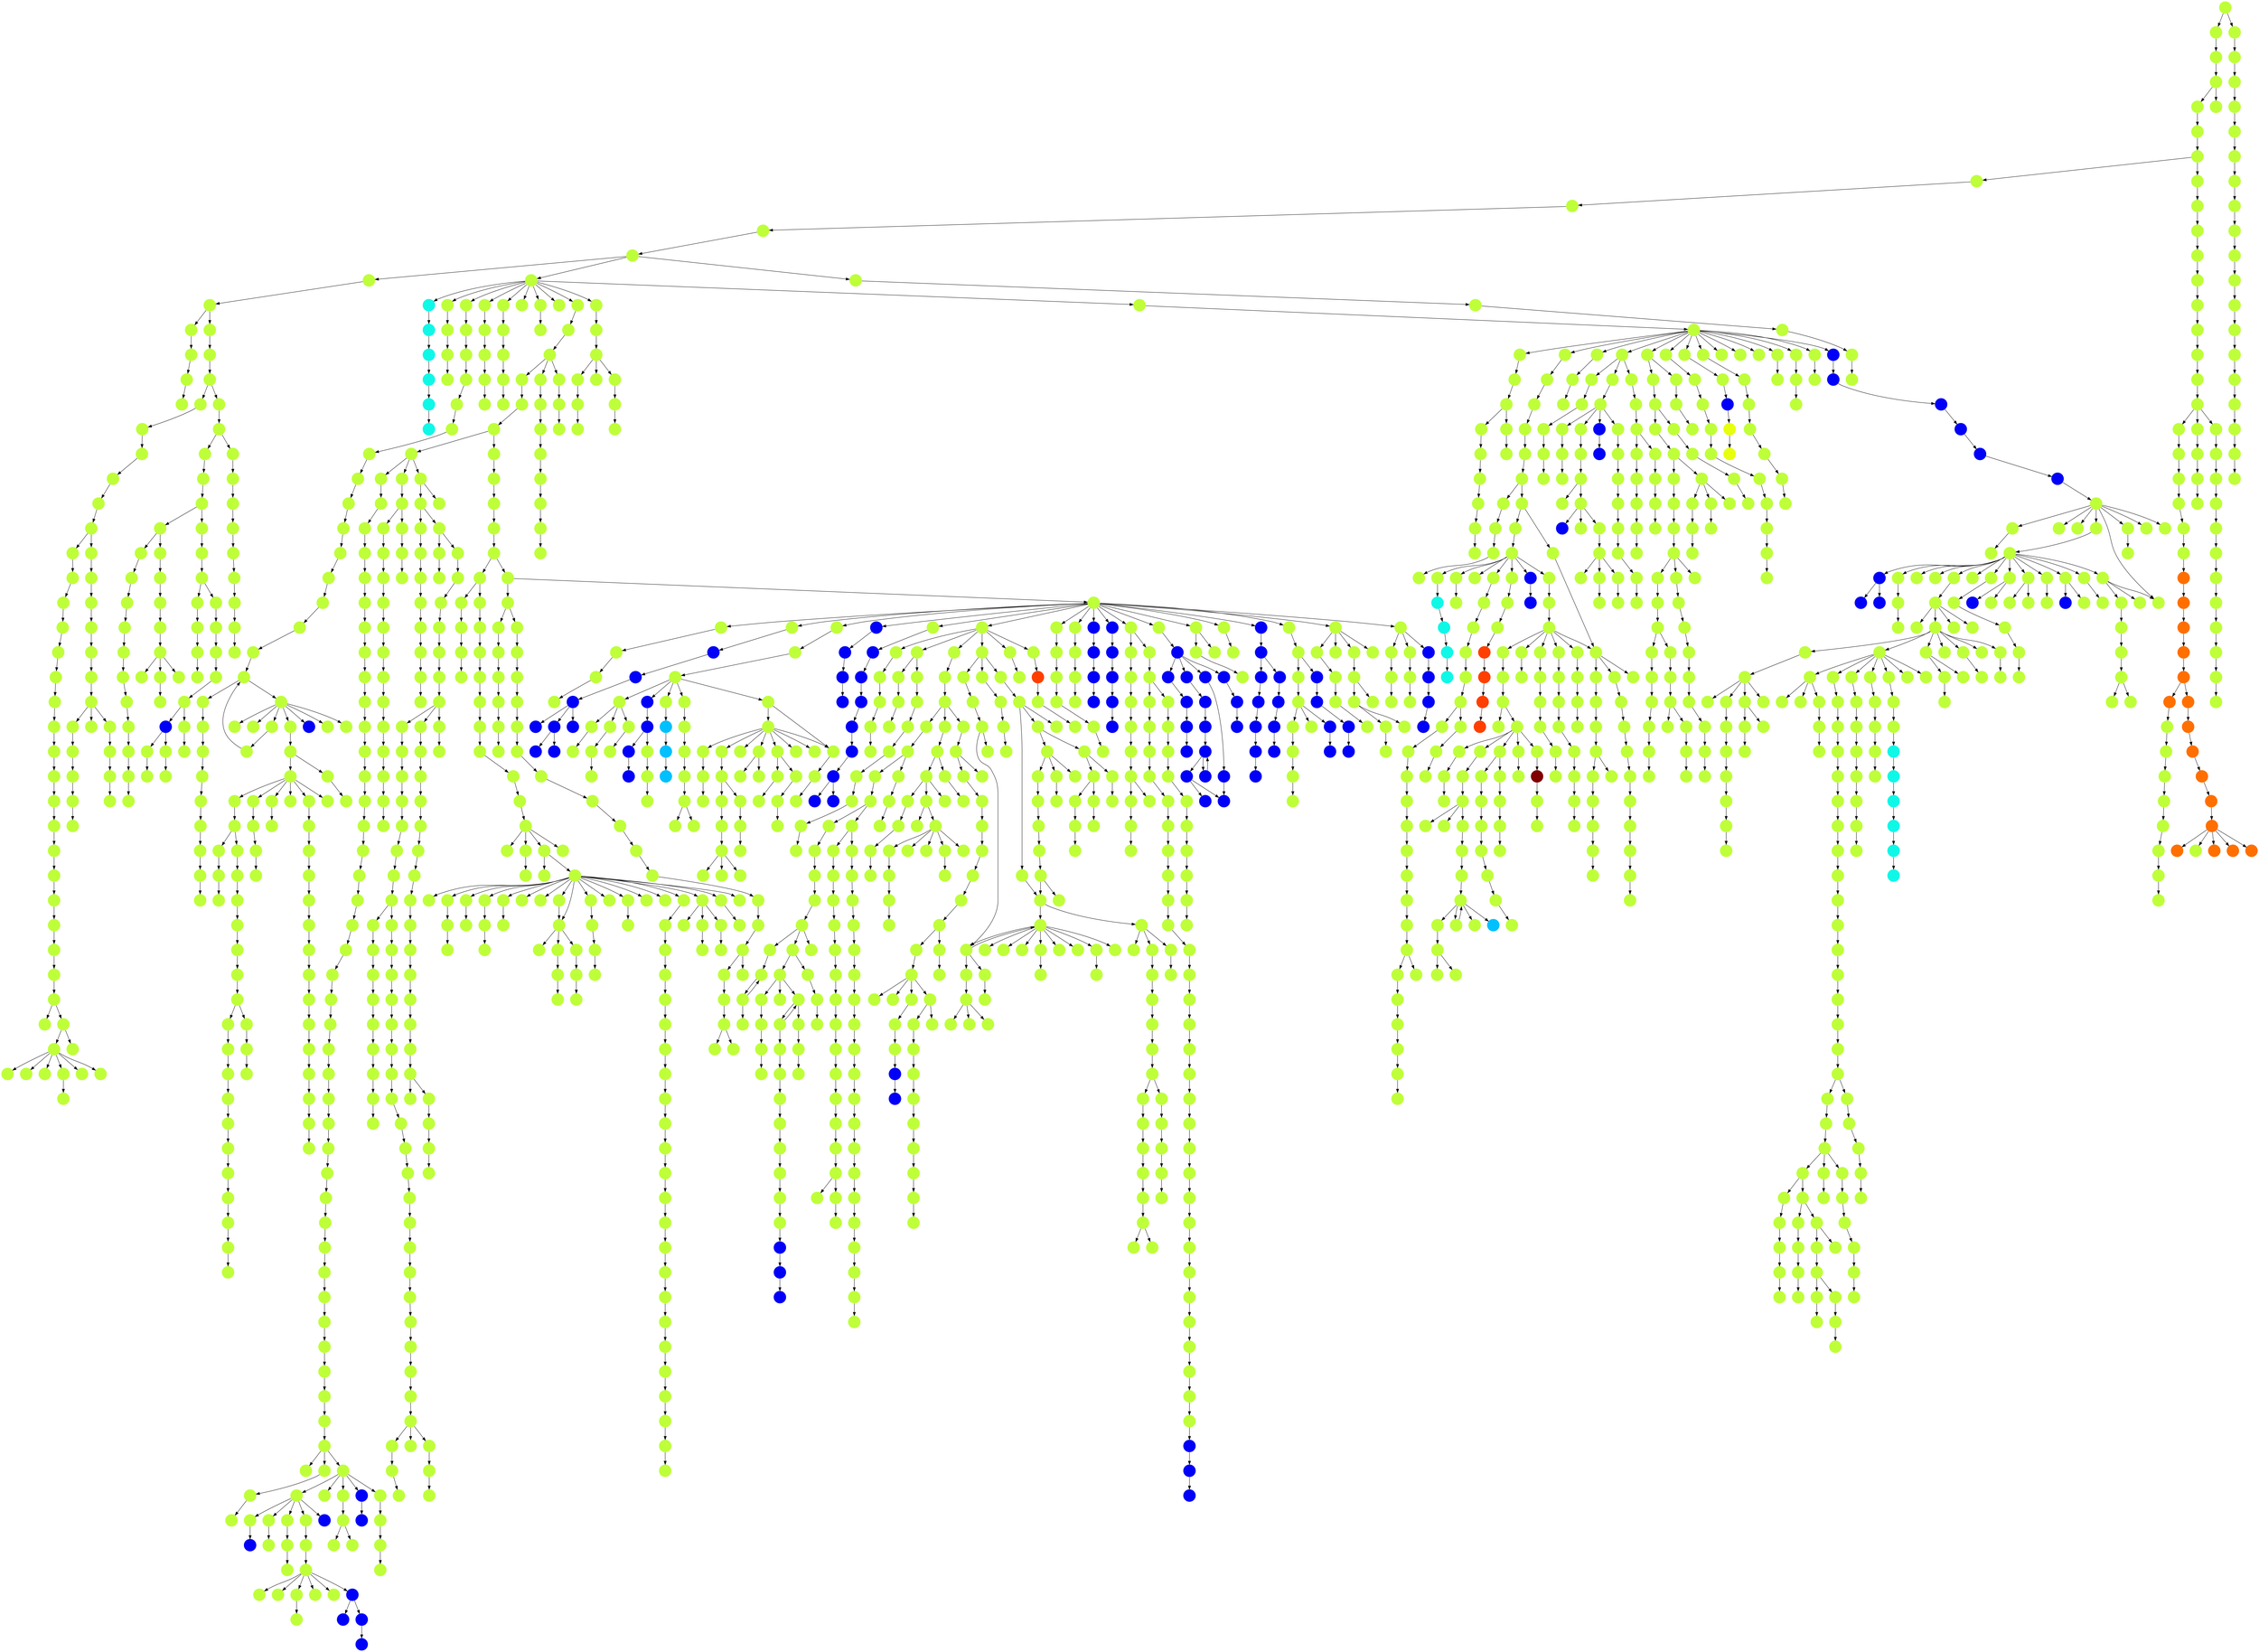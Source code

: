 digraph{
0 [tooltip = "N", penwidth = 0, style = filled, fillcolor = "#beff39", shape = circle, label = ""]
1 [tooltip = "N", penwidth = 0, style = filled, fillcolor = "#beff39", shape = circle, label = ""]
2 [tooltip = "N", penwidth = 0, style = filled, fillcolor = "#beff39", shape = circle, label = ""]
3 [tooltip = "N", penwidth = 0, style = filled, fillcolor = "#beff39", shape = circle, label = ""]
4 [tooltip = "N", penwidth = 0, style = filled, fillcolor = "#beff39", shape = circle, label = ""]
5 [tooltip = "N", penwidth = 0, style = filled, fillcolor = "#beff39", shape = circle, label = ""]
6 [tooltip = "N", penwidth = 0, style = filled, fillcolor = "#beff39", shape = circle, label = ""]
7 [tooltip = "N", penwidth = 0, style = filled, fillcolor = "#beff39", shape = circle, label = ""]
8 [tooltip = "N", penwidth = 0, style = filled, fillcolor = "#beff39", shape = circle, label = ""]
9 [tooltip = "N", penwidth = 0, style = filled, fillcolor = "#beff39", shape = circle, label = ""]
10 [tooltip = "N", penwidth = 0, style = filled, fillcolor = "#beff39", shape = circle, label = ""]
11 [tooltip = "N", penwidth = 0, style = filled, fillcolor = "#beff39", shape = circle, label = ""]
12 [tooltip = "N", penwidth = 0, style = filled, fillcolor = "#beff39", shape = circle, label = ""]
13 [tooltip = "N", penwidth = 0, style = filled, fillcolor = "#beff39", shape = circle, label = ""]
14 [tooltip = "N", penwidth = 0, style = filled, fillcolor = "#beff39", shape = circle, label = ""]
15 [tooltip = "N", penwidth = 0, style = filled, fillcolor = "#beff39", shape = circle, label = ""]
16 [tooltip = "N", penwidth = 0, style = filled, fillcolor = "#beff39", shape = circle, label = ""]
17 [tooltip = "N", penwidth = 0, style = filled, fillcolor = "#beff39", shape = circle, label = ""]
18 [tooltip = "N", penwidth = 0, style = filled, fillcolor = "#beff39", shape = circle, label = ""]
19 [tooltip = "N", penwidth = 0, style = filled, fillcolor = "#beff39", shape = circle, label = ""]
20 [tooltip = "N", penwidth = 0, style = filled, fillcolor = "#beff39", shape = circle, label = ""]
21 [tooltip = "N", penwidth = 0, style = filled, fillcolor = "#beff39", shape = circle, label = ""]
22 [tooltip = "N", penwidth = 0, style = filled, fillcolor = "#beff39", shape = circle, label = ""]
23 [tooltip = "N", penwidth = 0, style = filled, fillcolor = "#beff39", shape = circle, label = ""]
24 [tooltip = "N", penwidth = 0, style = filled, fillcolor = "#beff39", shape = circle, label = ""]
25 [tooltip = "N", penwidth = 0, style = filled, fillcolor = "#beff39", shape = circle, label = ""]
26 [tooltip = "N", penwidth = 0, style = filled, fillcolor = "#beff39", shape = circle, label = ""]
27 [tooltip = "N", penwidth = 0, style = filled, fillcolor = "#beff39", shape = circle, label = ""]
28 [tooltip = "N", penwidth = 0, style = filled, fillcolor = "#beff39", shape = circle, label = ""]
29 [tooltip = "N", penwidth = 0, style = filled, fillcolor = "#beff39", shape = circle, label = ""]
30 [tooltip = "N", penwidth = 0, style = filled, fillcolor = "#beff39", shape = circle, label = ""]
31 [tooltip = "N", penwidth = 0, style = filled, fillcolor = "#beff39", shape = circle, label = ""]
32 [tooltip = "N", penwidth = 0, style = filled, fillcolor = "#beff39", shape = circle, label = ""]
33 [tooltip = "N", penwidth = 0, style = filled, fillcolor = "#beff39", shape = circle, label = ""]
34 [tooltip = "N", penwidth = 0, style = filled, fillcolor = "#beff39", shape = circle, label = ""]
35 [tooltip = "N", penwidth = 0, style = filled, fillcolor = "#beff39", shape = circle, label = ""]
36 [tooltip = "N", penwidth = 0, style = filled, fillcolor = "#beff39", shape = circle, label = ""]
37 [tooltip = "N", penwidth = 0, style = filled, fillcolor = "#beff39", shape = circle, label = ""]
38 [tooltip = "N", penwidth = 0, style = filled, fillcolor = "#beff39", shape = circle, label = ""]
39 [tooltip = "N", penwidth = 0, style = filled, fillcolor = "#beff39", shape = circle, label = ""]
40 [tooltip = "N", penwidth = 0, style = filled, fillcolor = "#beff39", shape = circle, label = ""]
41 [tooltip = "N", penwidth = 0, style = filled, fillcolor = "#beff39", shape = circle, label = ""]
42 [tooltip = "N", penwidth = 0, style = filled, fillcolor = "#beff39", shape = circle, label = ""]
43 [tooltip = "N", penwidth = 0, style = filled, fillcolor = "#beff39", shape = circle, label = ""]
44 [tooltip = "N", penwidth = 0, style = filled, fillcolor = "#beff39", shape = circle, label = ""]
45 [tooltip = "N", penwidth = 0, style = filled, fillcolor = "#beff39", shape = circle, label = ""]
46 [tooltip = "N", penwidth = 0, style = filled, fillcolor = "#beff39", shape = circle, label = ""]
47 [tooltip = "N", penwidth = 0, style = filled, fillcolor = "#beff39", shape = circle, label = ""]
48 [tooltip = "N", penwidth = 0, style = filled, fillcolor = "#beff39", shape = circle, label = ""]
49 [tooltip = "N", penwidth = 0, style = filled, fillcolor = "#beff39", shape = circle, label = ""]
50 [tooltip = "N", penwidth = 0, style = filled, fillcolor = "#beff39", shape = circle, label = ""]
51 [tooltip = "N", penwidth = 0, style = filled, fillcolor = "#beff39", shape = circle, label = ""]
52 [tooltip = "N", penwidth = 0, style = filled, fillcolor = "#beff39", shape = circle, label = ""]
53 [tooltip = "N", penwidth = 0, style = filled, fillcolor = "#beff39", shape = circle, label = ""]
54 [tooltip = "N", penwidth = 0, style = filled, fillcolor = "#beff39", shape = circle, label = ""]
55 [tooltip = "N", penwidth = 0, style = filled, fillcolor = "#beff39", shape = circle, label = ""]
56 [tooltip = "N", penwidth = 0, style = filled, fillcolor = "#beff39", shape = circle, label = ""]
57 [tooltip = "N", penwidth = 0, style = filled, fillcolor = "#beff39", shape = circle, label = ""]
58 [tooltip = "N", penwidth = 0, style = filled, fillcolor = "#beff39", shape = circle, label = ""]
59 [tooltip = "N", penwidth = 0, style = filled, fillcolor = "#beff39", shape = circle, label = ""]
60 [tooltip = "N", penwidth = 0, style = filled, fillcolor = "#beff39", shape = circle, label = ""]
61 [tooltip = "N", penwidth = 0, style = filled, fillcolor = "#beff39", shape = circle, label = ""]
62 [tooltip = "N", penwidth = 0, style = filled, fillcolor = "#beff39", shape = circle, label = ""]
63 [tooltip = "N", penwidth = 0, style = filled, fillcolor = "#beff39", shape = circle, label = ""]
64 [tooltip = "N", penwidth = 0, style = filled, fillcolor = "#beff39", shape = circle, label = ""]
65 [tooltip = "N", penwidth = 0, style = filled, fillcolor = "#beff39", shape = circle, label = ""]
66 [tooltip = "N", penwidth = 0, style = filled, fillcolor = "#beff39", shape = circle, label = ""]
67 [tooltip = "N", penwidth = 0, style = filled, fillcolor = "#beff39", shape = circle, label = ""]
68 [tooltip = "N", penwidth = 0, style = filled, fillcolor = "#beff39", shape = circle, label = ""]
69 [tooltip = "N", penwidth = 0, style = filled, fillcolor = "#beff39", shape = circle, label = ""]
70 [tooltip = "N", penwidth = 0, style = filled, fillcolor = "#beff39", shape = circle, label = ""]
71 [tooltip = "N", penwidth = 0, style = filled, fillcolor = "#beff39", shape = circle, label = ""]
72 [tooltip = "N", penwidth = 0, style = filled, fillcolor = "#beff39", shape = circle, label = ""]
73 [tooltip = "N", penwidth = 0, style = filled, fillcolor = "#beff39", shape = circle, label = ""]
74 [tooltip = "N", penwidth = 0, style = filled, fillcolor = "#beff39", shape = circle, label = ""]
75 [tooltip = "N", penwidth = 0, style = filled, fillcolor = "#beff39", shape = circle, label = ""]
76 [tooltip = "N", penwidth = 0, style = filled, fillcolor = "#beff39", shape = circle, label = ""]
77 [tooltip = "N", penwidth = 0, style = filled, fillcolor = "#beff39", shape = circle, label = ""]
78 [tooltip = "N", penwidth = 0, style = filled, fillcolor = "#beff39", shape = circle, label = ""]
79 [tooltip = "I", penwidth = 0, style = filled, fillcolor = "#0ff8e7", shape = circle, label = ""]
80 [tooltip = "I", penwidth = 0, style = filled, fillcolor = "#0ff8e7", shape = circle, label = ""]
81 [tooltip = "N", penwidth = 0, style = filled, fillcolor = "#beff39", shape = circle, label = ""]
82 [tooltip = "N", penwidth = 0, style = filled, fillcolor = "#beff39", shape = circle, label = ""]
83 [tooltip = "I", penwidth = 0, style = filled, fillcolor = "#0ff8e7", shape = circle, label = ""]
84 [tooltip = "I", penwidth = 0, style = filled, fillcolor = "#0ff8e7", shape = circle, label = ""]
85 [tooltip = "I", penwidth = 0, style = filled, fillcolor = "#0ff8e7", shape = circle, label = ""]
86 [tooltip = "I", penwidth = 0, style = filled, fillcolor = "#0ff8e7", shape = circle, label = ""]
87 [tooltip = "N", penwidth = 0, style = filled, fillcolor = "#beff39", shape = circle, label = ""]
88 [tooltip = "N", penwidth = 0, style = filled, fillcolor = "#beff39", shape = circle, label = ""]
89 [tooltip = "N", penwidth = 0, style = filled, fillcolor = "#beff39", shape = circle, label = ""]
90 [tooltip = "N", penwidth = 0, style = filled, fillcolor = "#beff39", shape = circle, label = ""]
91 [tooltip = "N", penwidth = 0, style = filled, fillcolor = "#beff39", shape = circle, label = ""]
92 [tooltip = "N", penwidth = 0, style = filled, fillcolor = "#beff39", shape = circle, label = ""]
93 [tooltip = "N", penwidth = 0, style = filled, fillcolor = "#beff39", shape = circle, label = ""]
94 [tooltip = "N", penwidth = 0, style = filled, fillcolor = "#beff39", shape = circle, label = ""]
95 [tooltip = "N", penwidth = 0, style = filled, fillcolor = "#beff39", shape = circle, label = ""]
96 [tooltip = "N", penwidth = 0, style = filled, fillcolor = "#beff39", shape = circle, label = ""]
97 [tooltip = "N", penwidth = 0, style = filled, fillcolor = "#beff39", shape = circle, label = ""]
98 [tooltip = "N", penwidth = 0, style = filled, fillcolor = "#beff39", shape = circle, label = ""]
99 [tooltip = "N", penwidth = 0, style = filled, fillcolor = "#beff39", shape = circle, label = ""]
100 [tooltip = "N", penwidth = 0, style = filled, fillcolor = "#beff39", shape = circle, label = ""]
101 [tooltip = "N", penwidth = 0, style = filled, fillcolor = "#beff39", shape = circle, label = ""]
102 [tooltip = "N", penwidth = 0, style = filled, fillcolor = "#beff39", shape = circle, label = ""]
103 [tooltip = "N", penwidth = 0, style = filled, fillcolor = "#beff39", shape = circle, label = ""]
104 [tooltip = "N", penwidth = 0, style = filled, fillcolor = "#beff39", shape = circle, label = ""]
105 [tooltip = "N", penwidth = 0, style = filled, fillcolor = "#beff39", shape = circle, label = ""]
106 [tooltip = "N", penwidth = 0, style = filled, fillcolor = "#beff39", shape = circle, label = ""]
107 [tooltip = "N", penwidth = 0, style = filled, fillcolor = "#beff39", shape = circle, label = ""]
108 [tooltip = "N", penwidth = 0, style = filled, fillcolor = "#beff39", shape = circle, label = ""]
109 [tooltip = "N", penwidth = 0, style = filled, fillcolor = "#beff39", shape = circle, label = ""]
110 [tooltip = "N", penwidth = 0, style = filled, fillcolor = "#beff39", shape = circle, label = ""]
111 [tooltip = "N", penwidth = 0, style = filled, fillcolor = "#beff39", shape = circle, label = ""]
112 [tooltip = "N", penwidth = 0, style = filled, fillcolor = "#beff39", shape = circle, label = ""]
113 [tooltip = "N", penwidth = 0, style = filled, fillcolor = "#beff39", shape = circle, label = ""]
114 [tooltip = "N", penwidth = 0, style = filled, fillcolor = "#beff39", shape = circle, label = ""]
115 [tooltip = "N", penwidth = 0, style = filled, fillcolor = "#beff39", shape = circle, label = ""]
116 [tooltip = "N", penwidth = 0, style = filled, fillcolor = "#beff39", shape = circle, label = ""]
117 [tooltip = "N", penwidth = 0, style = filled, fillcolor = "#beff39", shape = circle, label = ""]
118 [tooltip = "N", penwidth = 0, style = filled, fillcolor = "#beff39", shape = circle, label = ""]
119 [tooltip = "D", penwidth = 0, style = filled, fillcolor = "#0000f6", shape = circle, label = ""]
120 [tooltip = "N", penwidth = 0, style = filled, fillcolor = "#beff39", shape = circle, label = ""]
121 [tooltip = "N", penwidth = 0, style = filled, fillcolor = "#beff39", shape = circle, label = ""]
122 [tooltip = "N", penwidth = 0, style = filled, fillcolor = "#beff39", shape = circle, label = ""]
123 [tooltip = "N", penwidth = 0, style = filled, fillcolor = "#beff39", shape = circle, label = ""]
124 [tooltip = "N", penwidth = 0, style = filled, fillcolor = "#beff39", shape = circle, label = ""]
125 [tooltip = "N", penwidth = 0, style = filled, fillcolor = "#beff39", shape = circle, label = ""]
126 [tooltip = "N", penwidth = 0, style = filled, fillcolor = "#beff39", shape = circle, label = ""]
127 [tooltip = "N", penwidth = 0, style = filled, fillcolor = "#beff39", shape = circle, label = ""]
128 [tooltip = "N", penwidth = 0, style = filled, fillcolor = "#beff39", shape = circle, label = ""]
129 [tooltip = "N", penwidth = 0, style = filled, fillcolor = "#beff39", shape = circle, label = ""]
130 [tooltip = "N", penwidth = 0, style = filled, fillcolor = "#beff39", shape = circle, label = ""]
131 [tooltip = "D", penwidth = 0, style = filled, fillcolor = "#0000f6", shape = circle, label = ""]
132 [tooltip = "N", penwidth = 0, style = filled, fillcolor = "#beff39", shape = circle, label = ""]
133 [tooltip = "N", penwidth = 0, style = filled, fillcolor = "#beff39", shape = circle, label = ""]
134 [tooltip = "N", penwidth = 0, style = filled, fillcolor = "#beff39", shape = circle, label = ""]
135 [tooltip = "N", penwidth = 0, style = filled, fillcolor = "#beff39", shape = circle, label = ""]
136 [tooltip = "N", penwidth = 0, style = filled, fillcolor = "#beff39", shape = circle, label = ""]
137 [tooltip = "N", penwidth = 0, style = filled, fillcolor = "#beff39", shape = circle, label = ""]
138 [tooltip = "N", penwidth = 0, style = filled, fillcolor = "#beff39", shape = circle, label = ""]
139 [tooltip = "N", penwidth = 0, style = filled, fillcolor = "#beff39", shape = circle, label = ""]
140 [tooltip = "N", penwidth = 0, style = filled, fillcolor = "#beff39", shape = circle, label = ""]
141 [tooltip = "N", penwidth = 0, style = filled, fillcolor = "#beff39", shape = circle, label = ""]
142 [tooltip = "N", penwidth = 0, style = filled, fillcolor = "#beff39", shape = circle, label = ""]
143 [tooltip = "N", penwidth = 0, style = filled, fillcolor = "#beff39", shape = circle, label = ""]
144 [tooltip = "N", penwidth = 0, style = filled, fillcolor = "#beff39", shape = circle, label = ""]
145 [tooltip = "N", penwidth = 0, style = filled, fillcolor = "#beff39", shape = circle, label = ""]
146 [tooltip = "N", penwidth = 0, style = filled, fillcolor = "#beff39", shape = circle, label = ""]
147 [tooltip = "N", penwidth = 0, style = filled, fillcolor = "#beff39", shape = circle, label = ""]
148 [tooltip = "N", penwidth = 0, style = filled, fillcolor = "#beff39", shape = circle, label = ""]
149 [tooltip = "N", penwidth = 0, style = filled, fillcolor = "#beff39", shape = circle, label = ""]
150 [tooltip = "D", penwidth = 0, style = filled, fillcolor = "#0000f6", shape = circle, label = ""]
151 [tooltip = "N", penwidth = 0, style = filled, fillcolor = "#beff39", shape = circle, label = ""]
152 [tooltip = "N", penwidth = 0, style = filled, fillcolor = "#beff39", shape = circle, label = ""]
153 [tooltip = "N", penwidth = 0, style = filled, fillcolor = "#beff39", shape = circle, label = ""]
154 [tooltip = "N", penwidth = 0, style = filled, fillcolor = "#beff39", shape = circle, label = ""]
155 [tooltip = "N", penwidth = 0, style = filled, fillcolor = "#beff39", shape = circle, label = ""]
156 [tooltip = "N", penwidth = 0, style = filled, fillcolor = "#beff39", shape = circle, label = ""]
157 [tooltip = "N", penwidth = 0, style = filled, fillcolor = "#beff39", shape = circle, label = ""]
158 [tooltip = "N", penwidth = 0, style = filled, fillcolor = "#beff39", shape = circle, label = ""]
159 [tooltip = "N", penwidth = 0, style = filled, fillcolor = "#beff39", shape = circle, label = ""]
160 [tooltip = "N", penwidth = 0, style = filled, fillcolor = "#beff39", shape = circle, label = ""]
161 [tooltip = "N", penwidth = 0, style = filled, fillcolor = "#beff39", shape = circle, label = ""]
162 [tooltip = "N", penwidth = 0, style = filled, fillcolor = "#beff39", shape = circle, label = ""]
163 [tooltip = "N", penwidth = 0, style = filled, fillcolor = "#beff39", shape = circle, label = ""]
164 [tooltip = "N", penwidth = 0, style = filled, fillcolor = "#beff39", shape = circle, label = ""]
165 [tooltip = "N", penwidth = 0, style = filled, fillcolor = "#beff39", shape = circle, label = ""]
166 [tooltip = "N", penwidth = 0, style = filled, fillcolor = "#beff39", shape = circle, label = ""]
167 [tooltip = "N", penwidth = 0, style = filled, fillcolor = "#beff39", shape = circle, label = ""]
168 [tooltip = "N", penwidth = 0, style = filled, fillcolor = "#beff39", shape = circle, label = ""]
169 [tooltip = "N", penwidth = 0, style = filled, fillcolor = "#beff39", shape = circle, label = ""]
170 [tooltip = "N", penwidth = 0, style = filled, fillcolor = "#beff39", shape = circle, label = ""]
171 [tooltip = "N", penwidth = 0, style = filled, fillcolor = "#beff39", shape = circle, label = ""]
172 [tooltip = "N", penwidth = 0, style = filled, fillcolor = "#beff39", shape = circle, label = ""]
173 [tooltip = "N", penwidth = 0, style = filled, fillcolor = "#beff39", shape = circle, label = ""]
174 [tooltip = "N", penwidth = 0, style = filled, fillcolor = "#beff39", shape = circle, label = ""]
175 [tooltip = "N", penwidth = 0, style = filled, fillcolor = "#beff39", shape = circle, label = ""]
176 [tooltip = "N", penwidth = 0, style = filled, fillcolor = "#beff39", shape = circle, label = ""]
177 [tooltip = "N", penwidth = 0, style = filled, fillcolor = "#beff39", shape = circle, label = ""]
178 [tooltip = "N", penwidth = 0, style = filled, fillcolor = "#beff39", shape = circle, label = ""]
179 [tooltip = "D", penwidth = 0, style = filled, fillcolor = "#0000f6", shape = circle, label = ""]
180 [tooltip = "N", penwidth = 0, style = filled, fillcolor = "#beff39", shape = circle, label = ""]
181 [tooltip = "N", penwidth = 0, style = filled, fillcolor = "#beff39", shape = circle, label = ""]
182 [tooltip = "N", penwidth = 0, style = filled, fillcolor = "#beff39", shape = circle, label = ""]
183 [tooltip = "N", penwidth = 0, style = filled, fillcolor = "#beff39", shape = circle, label = ""]
184 [tooltip = "N", penwidth = 0, style = filled, fillcolor = "#beff39", shape = circle, label = ""]
185 [tooltip = "N", penwidth = 0, style = filled, fillcolor = "#beff39", shape = circle, label = ""]
186 [tooltip = "N", penwidth = 0, style = filled, fillcolor = "#beff39", shape = circle, label = ""]
187 [tooltip = "N", penwidth = 0, style = filled, fillcolor = "#beff39", shape = circle, label = ""]
188 [tooltip = "N", penwidth = 0, style = filled, fillcolor = "#beff39", shape = circle, label = ""]
189 [tooltip = "N", penwidth = 0, style = filled, fillcolor = "#beff39", shape = circle, label = ""]
190 [tooltip = "N", penwidth = 0, style = filled, fillcolor = "#beff39", shape = circle, label = ""]
191 [tooltip = "N", penwidth = 0, style = filled, fillcolor = "#beff39", shape = circle, label = ""]
192 [tooltip = "N", penwidth = 0, style = filled, fillcolor = "#beff39", shape = circle, label = ""]
193 [tooltip = "N", penwidth = 0, style = filled, fillcolor = "#beff39", shape = circle, label = ""]
194 [tooltip = "N", penwidth = 0, style = filled, fillcolor = "#beff39", shape = circle, label = ""]
195 [tooltip = "N", penwidth = 0, style = filled, fillcolor = "#beff39", shape = circle, label = ""]
196 [tooltip = "N", penwidth = 0, style = filled, fillcolor = "#beff39", shape = circle, label = ""]
197 [tooltip = "N", penwidth = 0, style = filled, fillcolor = "#beff39", shape = circle, label = ""]
198 [tooltip = "N", penwidth = 0, style = filled, fillcolor = "#beff39", shape = circle, label = ""]
199 [tooltip = "N", penwidth = 0, style = filled, fillcolor = "#beff39", shape = circle, label = ""]
200 [tooltip = "N", penwidth = 0, style = filled, fillcolor = "#beff39", shape = circle, label = ""]
201 [tooltip = "N", penwidth = 0, style = filled, fillcolor = "#beff39", shape = circle, label = ""]
202 [tooltip = "N", penwidth = 0, style = filled, fillcolor = "#beff39", shape = circle, label = ""]
203 [tooltip = "N", penwidth = 0, style = filled, fillcolor = "#beff39", shape = circle, label = ""]
204 [tooltip = "N", penwidth = 0, style = filled, fillcolor = "#beff39", shape = circle, label = ""]
205 [tooltip = "N", penwidth = 0, style = filled, fillcolor = "#beff39", shape = circle, label = ""]
206 [tooltip = "N", penwidth = 0, style = filled, fillcolor = "#beff39", shape = circle, label = ""]
207 [tooltip = "N", penwidth = 0, style = filled, fillcolor = "#beff39", shape = circle, label = ""]
208 [tooltip = "N", penwidth = 0, style = filled, fillcolor = "#beff39", shape = circle, label = ""]
209 [tooltip = "N", penwidth = 0, style = filled, fillcolor = "#beff39", shape = circle, label = ""]
210 [tooltip = "N", penwidth = 0, style = filled, fillcolor = "#beff39", shape = circle, label = ""]
211 [tooltip = "N", penwidth = 0, style = filled, fillcolor = "#beff39", shape = circle, label = ""]
212 [tooltip = "N", penwidth = 0, style = filled, fillcolor = "#beff39", shape = circle, label = ""]
213 [tooltip = "N", penwidth = 0, style = filled, fillcolor = "#beff39", shape = circle, label = ""]
214 [tooltip = "N", penwidth = 0, style = filled, fillcolor = "#beff39", shape = circle, label = ""]
215 [tooltip = "N", penwidth = 0, style = filled, fillcolor = "#beff39", shape = circle, label = ""]
216 [tooltip = "N", penwidth = 0, style = filled, fillcolor = "#beff39", shape = circle, label = ""]
217 [tooltip = "N", penwidth = 0, style = filled, fillcolor = "#beff39", shape = circle, label = ""]
218 [tooltip = "N", penwidth = 0, style = filled, fillcolor = "#beff39", shape = circle, label = ""]
219 [tooltip = "N", penwidth = 0, style = filled, fillcolor = "#beff39", shape = circle, label = ""]
220 [tooltip = "N", penwidth = 0, style = filled, fillcolor = "#beff39", shape = circle, label = ""]
221 [tooltip = "N", penwidth = 0, style = filled, fillcolor = "#beff39", shape = circle, label = ""]
222 [tooltip = "D", penwidth = 0, style = filled, fillcolor = "#0000f6", shape = circle, label = ""]
223 [tooltip = "N", penwidth = 0, style = filled, fillcolor = "#beff39", shape = circle, label = ""]
224 [tooltip = "N", penwidth = 0, style = filled, fillcolor = "#beff39", shape = circle, label = ""]
225 [tooltip = "N", penwidth = 0, style = filled, fillcolor = "#beff39", shape = circle, label = ""]
226 [tooltip = "D", penwidth = 0, style = filled, fillcolor = "#0000f6", shape = circle, label = ""]
227 [tooltip = "N", penwidth = 0, style = filled, fillcolor = "#beff39", shape = circle, label = ""]
228 [tooltip = "N", penwidth = 0, style = filled, fillcolor = "#beff39", shape = circle, label = ""]
229 [tooltip = "D", penwidth = 0, style = filled, fillcolor = "#0000f6", shape = circle, label = ""]
230 [tooltip = "N", penwidth = 0, style = filled, fillcolor = "#beff39", shape = circle, label = ""]
231 [tooltip = "N", penwidth = 0, style = filled, fillcolor = "#beff39", shape = circle, label = ""]
232 [tooltip = "N", penwidth = 0, style = filled, fillcolor = "#beff39", shape = circle, label = ""]
233 [tooltip = "N", penwidth = 0, style = filled, fillcolor = "#beff39", shape = circle, label = ""]
234 [tooltip = "N", penwidth = 0, style = filled, fillcolor = "#beff39", shape = circle, label = ""]
235 [tooltip = "N", penwidth = 0, style = filled, fillcolor = "#beff39", shape = circle, label = ""]
236 [tooltip = "N", penwidth = 0, style = filled, fillcolor = "#beff39", shape = circle, label = ""]
237 [tooltip = "N", penwidth = 0, style = filled, fillcolor = "#beff39", shape = circle, label = ""]
238 [tooltip = "N", penwidth = 0, style = filled, fillcolor = "#beff39", shape = circle, label = ""]
239 [tooltip = "N", penwidth = 0, style = filled, fillcolor = "#beff39", shape = circle, label = ""]
240 [tooltip = "N", penwidth = 0, style = filled, fillcolor = "#beff39", shape = circle, label = ""]
241 [tooltip = "N", penwidth = 0, style = filled, fillcolor = "#beff39", shape = circle, label = ""]
242 [tooltip = "H", penwidth = 0, style = filled, fillcolor = "#00c0ff", shape = circle, label = ""]
243 [tooltip = "N", penwidth = 0, style = filled, fillcolor = "#beff39", shape = circle, label = ""]
244 [tooltip = "N", penwidth = 0, style = filled, fillcolor = "#beff39", shape = circle, label = ""]
245 [tooltip = "N", penwidth = 0, style = filled, fillcolor = "#beff39", shape = circle, label = ""]
246 [tooltip = "I", penwidth = 0, style = filled, fillcolor = "#0ff8e7", shape = circle, label = ""]
247 [tooltip = "N", penwidth = 0, style = filled, fillcolor = "#beff39", shape = circle, label = ""]
248 [tooltip = "N", penwidth = 0, style = filled, fillcolor = "#beff39", shape = circle, label = ""]
249 [tooltip = "N", penwidth = 0, style = filled, fillcolor = "#beff39", shape = circle, label = ""]
250 [tooltip = "N", penwidth = 0, style = filled, fillcolor = "#beff39", shape = circle, label = ""]
251 [tooltip = "N", penwidth = 0, style = filled, fillcolor = "#beff39", shape = circle, label = ""]
252 [tooltip = "N", penwidth = 0, style = filled, fillcolor = "#beff39", shape = circle, label = ""]
253 [tooltip = "N", penwidth = 0, style = filled, fillcolor = "#beff39", shape = circle, label = ""]
254 [tooltip = "N", penwidth = 0, style = filled, fillcolor = "#beff39", shape = circle, label = ""]
255 [tooltip = "N", penwidth = 0, style = filled, fillcolor = "#beff39", shape = circle, label = ""]
256 [tooltip = "N", penwidth = 0, style = filled, fillcolor = "#beff39", shape = circle, label = ""]
257 [tooltip = "N", penwidth = 0, style = filled, fillcolor = "#beff39", shape = circle, label = ""]
258 [tooltip = "N", penwidth = 0, style = filled, fillcolor = "#beff39", shape = circle, label = ""]
259 [tooltip = "N", penwidth = 0, style = filled, fillcolor = "#beff39", shape = circle, label = ""]
260 [tooltip = "N", penwidth = 0, style = filled, fillcolor = "#beff39", shape = circle, label = ""]
261 [tooltip = "N", penwidth = 0, style = filled, fillcolor = "#beff39", shape = circle, label = ""]
262 [tooltip = "N", penwidth = 0, style = filled, fillcolor = "#beff39", shape = circle, label = ""]
263 [tooltip = "N", penwidth = 0, style = filled, fillcolor = "#beff39", shape = circle, label = ""]
264 [tooltip = "N", penwidth = 0, style = filled, fillcolor = "#beff39", shape = circle, label = ""]
265 [tooltip = "N", penwidth = 0, style = filled, fillcolor = "#beff39", shape = circle, label = ""]
266 [tooltip = "N", penwidth = 0, style = filled, fillcolor = "#beff39", shape = circle, label = ""]
267 [tooltip = "N", penwidth = 0, style = filled, fillcolor = "#beff39", shape = circle, label = ""]
268 [tooltip = "N", penwidth = 0, style = filled, fillcolor = "#beff39", shape = circle, label = ""]
269 [tooltip = "N", penwidth = 0, style = filled, fillcolor = "#beff39", shape = circle, label = ""]
270 [tooltip = "N", penwidth = 0, style = filled, fillcolor = "#beff39", shape = circle, label = ""]
271 [tooltip = "N", penwidth = 0, style = filled, fillcolor = "#beff39", shape = circle, label = ""]
272 [tooltip = "N", penwidth = 0, style = filled, fillcolor = "#beff39", shape = circle, label = ""]
273 [tooltip = "N", penwidth = 0, style = filled, fillcolor = "#beff39", shape = circle, label = ""]
274 [tooltip = "N", penwidth = 0, style = filled, fillcolor = "#beff39", shape = circle, label = ""]
275 [tooltip = "N", penwidth = 0, style = filled, fillcolor = "#beff39", shape = circle, label = ""]
276 [tooltip = "N", penwidth = 0, style = filled, fillcolor = "#beff39", shape = circle, label = ""]
277 [tooltip = "N", penwidth = 0, style = filled, fillcolor = "#beff39", shape = circle, label = ""]
278 [tooltip = "N", penwidth = 0, style = filled, fillcolor = "#beff39", shape = circle, label = ""]
279 [tooltip = "N", penwidth = 0, style = filled, fillcolor = "#beff39", shape = circle, label = ""]
280 [tooltip = "N", penwidth = 0, style = filled, fillcolor = "#beff39", shape = circle, label = ""]
281 [tooltip = "N", penwidth = 0, style = filled, fillcolor = "#beff39", shape = circle, label = ""]
282 [tooltip = "N", penwidth = 0, style = filled, fillcolor = "#beff39", shape = circle, label = ""]
283 [tooltip = "N", penwidth = 0, style = filled, fillcolor = "#beff39", shape = circle, label = ""]
284 [tooltip = "N", penwidth = 0, style = filled, fillcolor = "#beff39", shape = circle, label = ""]
285 [tooltip = "N", penwidth = 0, style = filled, fillcolor = "#beff39", shape = circle, label = ""]
286 [tooltip = "N", penwidth = 0, style = filled, fillcolor = "#beff39", shape = circle, label = ""]
287 [tooltip = "N", penwidth = 0, style = filled, fillcolor = "#beff39", shape = circle, label = ""]
288 [tooltip = "N", penwidth = 0, style = filled, fillcolor = "#beff39", shape = circle, label = ""]
289 [tooltip = "N", penwidth = 0, style = filled, fillcolor = "#beff39", shape = circle, label = ""]
290 [tooltip = "N", penwidth = 0, style = filled, fillcolor = "#beff39", shape = circle, label = ""]
291 [tooltip = "N", penwidth = 0, style = filled, fillcolor = "#beff39", shape = circle, label = ""]
292 [tooltip = "N", penwidth = 0, style = filled, fillcolor = "#beff39", shape = circle, label = ""]
293 [tooltip = "N", penwidth = 0, style = filled, fillcolor = "#beff39", shape = circle, label = ""]
294 [tooltip = "N", penwidth = 0, style = filled, fillcolor = "#beff39", shape = circle, label = ""]
295 [tooltip = "N", penwidth = 0, style = filled, fillcolor = "#beff39", shape = circle, label = ""]
296 [tooltip = "N", penwidth = 0, style = filled, fillcolor = "#beff39", shape = circle, label = ""]
297 [tooltip = "N", penwidth = 0, style = filled, fillcolor = "#beff39", shape = circle, label = ""]
298 [tooltip = "N", penwidth = 0, style = filled, fillcolor = "#beff39", shape = circle, label = ""]
299 [tooltip = "N", penwidth = 0, style = filled, fillcolor = "#beff39", shape = circle, label = ""]
300 [tooltip = "N", penwidth = 0, style = filled, fillcolor = "#beff39", shape = circle, label = ""]
301 [tooltip = "N", penwidth = 0, style = filled, fillcolor = "#beff39", shape = circle, label = ""]
302 [tooltip = "N", penwidth = 0, style = filled, fillcolor = "#beff39", shape = circle, label = ""]
303 [tooltip = "N", penwidth = 0, style = filled, fillcolor = "#beff39", shape = circle, label = ""]
304 [tooltip = "N", penwidth = 0, style = filled, fillcolor = "#beff39", shape = circle, label = ""]
305 [tooltip = "N", penwidth = 0, style = filled, fillcolor = "#beff39", shape = circle, label = ""]
306 [tooltip = "N", penwidth = 0, style = filled, fillcolor = "#beff39", shape = circle, label = ""]
307 [tooltip = "N", penwidth = 0, style = filled, fillcolor = "#beff39", shape = circle, label = ""]
308 [tooltip = "D", penwidth = 0, style = filled, fillcolor = "#0000f6", shape = circle, label = ""]
309 [tooltip = "N", penwidth = 0, style = filled, fillcolor = "#beff39", shape = circle, label = ""]
310 [tooltip = "N", penwidth = 0, style = filled, fillcolor = "#beff39", shape = circle, label = ""]
311 [tooltip = "N", penwidth = 0, style = filled, fillcolor = "#beff39", shape = circle, label = ""]
312 [tooltip = "N", penwidth = 0, style = filled, fillcolor = "#beff39", shape = circle, label = ""]
313 [tooltip = "N", penwidth = 0, style = filled, fillcolor = "#beff39", shape = circle, label = ""]
314 [tooltip = "N", penwidth = 0, style = filled, fillcolor = "#beff39", shape = circle, label = ""]
315 [tooltip = "N", penwidth = 0, style = filled, fillcolor = "#beff39", shape = circle, label = ""]
316 [tooltip = "N", penwidth = 0, style = filled, fillcolor = "#beff39", shape = circle, label = ""]
317 [tooltip = "N", penwidth = 0, style = filled, fillcolor = "#beff39", shape = circle, label = ""]
318 [tooltip = "N", penwidth = 0, style = filled, fillcolor = "#beff39", shape = circle, label = ""]
319 [tooltip = "I", penwidth = 0, style = filled, fillcolor = "#0ff8e7", shape = circle, label = ""]
320 [tooltip = "N", penwidth = 0, style = filled, fillcolor = "#beff39", shape = circle, label = ""]
321 [tooltip = "N", penwidth = 0, style = filled, fillcolor = "#beff39", shape = circle, label = ""]
322 [tooltip = "D", penwidth = 0, style = filled, fillcolor = "#0000f6", shape = circle, label = ""]
323 [tooltip = "N", penwidth = 0, style = filled, fillcolor = "#beff39", shape = circle, label = ""]
324 [tooltip = "N", penwidth = 0, style = filled, fillcolor = "#beff39", shape = circle, label = ""]
325 [tooltip = "N", penwidth = 0, style = filled, fillcolor = "#beff39", shape = circle, label = ""]
326 [tooltip = "N", penwidth = 0, style = filled, fillcolor = "#beff39", shape = circle, label = ""]
327 [tooltip = "N", penwidth = 0, style = filled, fillcolor = "#beff39", shape = circle, label = ""]
328 [tooltip = "D", penwidth = 0, style = filled, fillcolor = "#0000f6", shape = circle, label = ""]
329 [tooltip = "N", penwidth = 0, style = filled, fillcolor = "#beff39", shape = circle, label = ""]
330 [tooltip = "N", penwidth = 0, style = filled, fillcolor = "#beff39", shape = circle, label = ""]
331 [tooltip = "N", penwidth = 0, style = filled, fillcolor = "#beff39", shape = circle, label = ""]
332 [tooltip = "N", penwidth = 0, style = filled, fillcolor = "#beff39", shape = circle, label = ""]
333 [tooltip = "N", penwidth = 0, style = filled, fillcolor = "#beff39", shape = circle, label = ""]
334 [tooltip = "N", penwidth = 0, style = filled, fillcolor = "#beff39", shape = circle, label = ""]
335 [tooltip = "N", penwidth = 0, style = filled, fillcolor = "#beff39", shape = circle, label = ""]
336 [tooltip = "N", penwidth = 0, style = filled, fillcolor = "#beff39", shape = circle, label = ""]
337 [tooltip = "T", penwidth = 0, style = filled, fillcolor = "#ff3f00", shape = circle, label = ""]
338 [tooltip = "N", penwidth = 0, style = filled, fillcolor = "#beff39", shape = circle, label = ""]
339 [tooltip = "N", penwidth = 0, style = filled, fillcolor = "#beff39", shape = circle, label = ""]
340 [tooltip = "N", penwidth = 0, style = filled, fillcolor = "#beff39", shape = circle, label = ""]
341 [tooltip = "N", penwidth = 0, style = filled, fillcolor = "#beff39", shape = circle, label = ""]
342 [tooltip = "D", penwidth = 0, style = filled, fillcolor = "#0000f6", shape = circle, label = ""]
343 [tooltip = "N", penwidth = 0, style = filled, fillcolor = "#beff39", shape = circle, label = ""]
344 [tooltip = "N", penwidth = 0, style = filled, fillcolor = "#beff39", shape = circle, label = ""]
345 [tooltip = "Y", penwidth = 0, style = filled, fillcolor = "#800000", shape = circle, label = ""]
346 [tooltip = "N", penwidth = 0, style = filled, fillcolor = "#beff39", shape = circle, label = ""]
347 [tooltip = "N", penwidth = 0, style = filled, fillcolor = "#beff39", shape = circle, label = ""]
348 [tooltip = "N", penwidth = 0, style = filled, fillcolor = "#beff39", shape = circle, label = ""]
349 [tooltip = "T", penwidth = 0, style = filled, fillcolor = "#ff3f00", shape = circle, label = ""]
350 [tooltip = "N", penwidth = 0, style = filled, fillcolor = "#beff39", shape = circle, label = ""]
351 [tooltip = "N", penwidth = 0, style = filled, fillcolor = "#beff39", shape = circle, label = ""]
352 [tooltip = "N", penwidth = 0, style = filled, fillcolor = "#beff39", shape = circle, label = ""]
353 [tooltip = "N", penwidth = 0, style = filled, fillcolor = "#beff39", shape = circle, label = ""]
354 [tooltip = "N", penwidth = 0, style = filled, fillcolor = "#beff39", shape = circle, label = ""]
355 [tooltip = "N", penwidth = 0, style = filled, fillcolor = "#beff39", shape = circle, label = ""]
356 [tooltip = "N", penwidth = 0, style = filled, fillcolor = "#beff39", shape = circle, label = ""]
357 [tooltip = "N", penwidth = 0, style = filled, fillcolor = "#beff39", shape = circle, label = ""]
358 [tooltip = "N", penwidth = 0, style = filled, fillcolor = "#beff39", shape = circle, label = ""]
359 [tooltip = "N", penwidth = 0, style = filled, fillcolor = "#beff39", shape = circle, label = ""]
360 [tooltip = "N", penwidth = 0, style = filled, fillcolor = "#beff39", shape = circle, label = ""]
361 [tooltip = "N", penwidth = 0, style = filled, fillcolor = "#beff39", shape = circle, label = ""]
362 [tooltip = "N", penwidth = 0, style = filled, fillcolor = "#beff39", shape = circle, label = ""]
363 [tooltip = "N", penwidth = 0, style = filled, fillcolor = "#beff39", shape = circle, label = ""]
364 [tooltip = "N", penwidth = 0, style = filled, fillcolor = "#beff39", shape = circle, label = ""]
365 [tooltip = "N", penwidth = 0, style = filled, fillcolor = "#beff39", shape = circle, label = ""]
366 [tooltip = "N", penwidth = 0, style = filled, fillcolor = "#beff39", shape = circle, label = ""]
367 [tooltip = "N", penwidth = 0, style = filled, fillcolor = "#beff39", shape = circle, label = ""]
368 [tooltip = "N", penwidth = 0, style = filled, fillcolor = "#beff39", shape = circle, label = ""]
369 [tooltip = "N", penwidth = 0, style = filled, fillcolor = "#beff39", shape = circle, label = ""]
370 [tooltip = "N", penwidth = 0, style = filled, fillcolor = "#beff39", shape = circle, label = ""]
371 [tooltip = "N", penwidth = 0, style = filled, fillcolor = "#beff39", shape = circle, label = ""]
372 [tooltip = "N", penwidth = 0, style = filled, fillcolor = "#beff39", shape = circle, label = ""]
373 [tooltip = "N", penwidth = 0, style = filled, fillcolor = "#beff39", shape = circle, label = ""]
374 [tooltip = "N", penwidth = 0, style = filled, fillcolor = "#beff39", shape = circle, label = ""]
375 [tooltip = "N", penwidth = 0, style = filled, fillcolor = "#beff39", shape = circle, label = ""]
376 [tooltip = "D", penwidth = 0, style = filled, fillcolor = "#0000f6", shape = circle, label = ""]
377 [tooltip = "N", penwidth = 0, style = filled, fillcolor = "#beff39", shape = circle, label = ""]
378 [tooltip = "N", penwidth = 0, style = filled, fillcolor = "#beff39", shape = circle, label = ""]
379 [tooltip = "N", penwidth = 0, style = filled, fillcolor = "#beff39", shape = circle, label = ""]
380 [tooltip = "N", penwidth = 0, style = filled, fillcolor = "#beff39", shape = circle, label = ""]
381 [tooltip = "N", penwidth = 0, style = filled, fillcolor = "#beff39", shape = circle, label = ""]
382 [tooltip = "N", penwidth = 0, style = filled, fillcolor = "#beff39", shape = circle, label = ""]
383 [tooltip = "N", penwidth = 0, style = filled, fillcolor = "#beff39", shape = circle, label = ""]
384 [tooltip = "N", penwidth = 0, style = filled, fillcolor = "#beff39", shape = circle, label = ""]
385 [tooltip = "T", penwidth = 0, style = filled, fillcolor = "#ff3f00", shape = circle, label = ""]
386 [tooltip = "N", penwidth = 0, style = filled, fillcolor = "#beff39", shape = circle, label = ""]
387 [tooltip = "N", penwidth = 0, style = filled, fillcolor = "#beff39", shape = circle, label = ""]
388 [tooltip = "N", penwidth = 0, style = filled, fillcolor = "#beff39", shape = circle, label = ""]
389 [tooltip = "N", penwidth = 0, style = filled, fillcolor = "#beff39", shape = circle, label = ""]
390 [tooltip = "N", penwidth = 0, style = filled, fillcolor = "#beff39", shape = circle, label = ""]
391 [tooltip = "N", penwidth = 0, style = filled, fillcolor = "#beff39", shape = circle, label = ""]
392 [tooltip = "D", penwidth = 0, style = filled, fillcolor = "#0000f6", shape = circle, label = ""]
393 [tooltip = "N", penwidth = 0, style = filled, fillcolor = "#beff39", shape = circle, label = ""]
394 [tooltip = "N", penwidth = 0, style = filled, fillcolor = "#beff39", shape = circle, label = ""]
395 [tooltip = "N", penwidth = 0, style = filled, fillcolor = "#beff39", shape = circle, label = ""]
396 [tooltip = "N", penwidth = 0, style = filled, fillcolor = "#beff39", shape = circle, label = ""]
397 [tooltip = "N", penwidth = 0, style = filled, fillcolor = "#beff39", shape = circle, label = ""]
398 [tooltip = "N", penwidth = 0, style = filled, fillcolor = "#beff39", shape = circle, label = ""]
399 [tooltip = "N", penwidth = 0, style = filled, fillcolor = "#beff39", shape = circle, label = ""]
400 [tooltip = "N", penwidth = 0, style = filled, fillcolor = "#beff39", shape = circle, label = ""]
401 [tooltip = "N", penwidth = 0, style = filled, fillcolor = "#beff39", shape = circle, label = ""]
402 [tooltip = "N", penwidth = 0, style = filled, fillcolor = "#beff39", shape = circle, label = ""]
403 [tooltip = "N", penwidth = 0, style = filled, fillcolor = "#beff39", shape = circle, label = ""]
404 [tooltip = "N", penwidth = 0, style = filled, fillcolor = "#beff39", shape = circle, label = ""]
405 [tooltip = "N", penwidth = 0, style = filled, fillcolor = "#beff39", shape = circle, label = ""]
406 [tooltip = "N", penwidth = 0, style = filled, fillcolor = "#beff39", shape = circle, label = ""]
407 [tooltip = "N", penwidth = 0, style = filled, fillcolor = "#beff39", shape = circle, label = ""]
408 [tooltip = "N", penwidth = 0, style = filled, fillcolor = "#beff39", shape = circle, label = ""]
409 [tooltip = "N", penwidth = 0, style = filled, fillcolor = "#beff39", shape = circle, label = ""]
410 [tooltip = "N", penwidth = 0, style = filled, fillcolor = "#beff39", shape = circle, label = ""]
411 [tooltip = "N", penwidth = 0, style = filled, fillcolor = "#beff39", shape = circle, label = ""]
412 [tooltip = "N", penwidth = 0, style = filled, fillcolor = "#beff39", shape = circle, label = ""]
413 [tooltip = "N", penwidth = 0, style = filled, fillcolor = "#beff39", shape = circle, label = ""]
414 [tooltip = "N", penwidth = 0, style = filled, fillcolor = "#beff39", shape = circle, label = ""]
415 [tooltip = "N", penwidth = 0, style = filled, fillcolor = "#beff39", shape = circle, label = ""]
416 [tooltip = "N", penwidth = 0, style = filled, fillcolor = "#beff39", shape = circle, label = ""]
417 [tooltip = "N", penwidth = 0, style = filled, fillcolor = "#beff39", shape = circle, label = ""]
418 [tooltip = "D", penwidth = 0, style = filled, fillcolor = "#0000f6", shape = circle, label = ""]
419 [tooltip = "N", penwidth = 0, style = filled, fillcolor = "#beff39", shape = circle, label = ""]
420 [tooltip = "N", penwidth = 0, style = filled, fillcolor = "#beff39", shape = circle, label = ""]
421 [tooltip = "N", penwidth = 0, style = filled, fillcolor = "#beff39", shape = circle, label = ""]
422 [tooltip = "N", penwidth = 0, style = filled, fillcolor = "#beff39", shape = circle, label = ""]
423 [tooltip = "N", penwidth = 0, style = filled, fillcolor = "#beff39", shape = circle, label = ""]
424 [tooltip = "T", penwidth = 0, style = filled, fillcolor = "#ff3f00", shape = circle, label = ""]
425 [tooltip = "N", penwidth = 0, style = filled, fillcolor = "#beff39", shape = circle, label = ""]
426 [tooltip = "N", penwidth = 0, style = filled, fillcolor = "#beff39", shape = circle, label = ""]
427 [tooltip = "N", penwidth = 0, style = filled, fillcolor = "#beff39", shape = circle, label = ""]
428 [tooltip = "N", penwidth = 0, style = filled, fillcolor = "#beff39", shape = circle, label = ""]
429 [tooltip = "N", penwidth = 0, style = filled, fillcolor = "#beff39", shape = circle, label = ""]
430 [tooltip = "N", penwidth = 0, style = filled, fillcolor = "#beff39", shape = circle, label = ""]
431 [tooltip = "N", penwidth = 0, style = filled, fillcolor = "#beff39", shape = circle, label = ""]
432 [tooltip = "N", penwidth = 0, style = filled, fillcolor = "#beff39", shape = circle, label = ""]
433 [tooltip = "N", penwidth = 0, style = filled, fillcolor = "#beff39", shape = circle, label = ""]
434 [tooltip = "N", penwidth = 0, style = filled, fillcolor = "#beff39", shape = circle, label = ""]
435 [tooltip = "N", penwidth = 0, style = filled, fillcolor = "#beff39", shape = circle, label = ""]
436 [tooltip = "N", penwidth = 0, style = filled, fillcolor = "#beff39", shape = circle, label = ""]
437 [tooltip = "N", penwidth = 0, style = filled, fillcolor = "#beff39", shape = circle, label = ""]
438 [tooltip = "N", penwidth = 0, style = filled, fillcolor = "#beff39", shape = circle, label = ""]
439 [tooltip = "N", penwidth = 0, style = filled, fillcolor = "#beff39", shape = circle, label = ""]
440 [tooltip = "N", penwidth = 0, style = filled, fillcolor = "#beff39", shape = circle, label = ""]
441 [tooltip = "P", penwidth = 0, style = filled, fillcolor = "#e7ff0f", shape = circle, label = ""]
442 [tooltip = "N", penwidth = 0, style = filled, fillcolor = "#beff39", shape = circle, label = ""]
443 [tooltip = "N", penwidth = 0, style = filled, fillcolor = "#beff39", shape = circle, label = ""]
444 [tooltip = "N", penwidth = 0, style = filled, fillcolor = "#beff39", shape = circle, label = ""]
445 [tooltip = "N", penwidth = 0, style = filled, fillcolor = "#beff39", shape = circle, label = ""]
446 [tooltip = "N", penwidth = 0, style = filled, fillcolor = "#beff39", shape = circle, label = ""]
447 [tooltip = "N", penwidth = 0, style = filled, fillcolor = "#beff39", shape = circle, label = ""]
448 [tooltip = "N", penwidth = 0, style = filled, fillcolor = "#beff39", shape = circle, label = ""]
449 [tooltip = "N", penwidth = 0, style = filled, fillcolor = "#beff39", shape = circle, label = ""]
450 [tooltip = "N", penwidth = 0, style = filled, fillcolor = "#beff39", shape = circle, label = ""]
451 [tooltip = "N", penwidth = 0, style = filled, fillcolor = "#beff39", shape = circle, label = ""]
452 [tooltip = "N", penwidth = 0, style = filled, fillcolor = "#beff39", shape = circle, label = ""]
453 [tooltip = "N", penwidth = 0, style = filled, fillcolor = "#beff39", shape = circle, label = ""]
454 [tooltip = "N", penwidth = 0, style = filled, fillcolor = "#beff39", shape = circle, label = ""]
455 [tooltip = "N", penwidth = 0, style = filled, fillcolor = "#beff39", shape = circle, label = ""]
456 [tooltip = "N", penwidth = 0, style = filled, fillcolor = "#beff39", shape = circle, label = ""]
457 [tooltip = "N", penwidth = 0, style = filled, fillcolor = "#beff39", shape = circle, label = ""]
458 [tooltip = "N", penwidth = 0, style = filled, fillcolor = "#beff39", shape = circle, label = ""]
459 [tooltip = "N", penwidth = 0, style = filled, fillcolor = "#beff39", shape = circle, label = ""]
460 [tooltip = "N", penwidth = 0, style = filled, fillcolor = "#beff39", shape = circle, label = ""]
461 [tooltip = "N", penwidth = 0, style = filled, fillcolor = "#beff39", shape = circle, label = ""]
462 [tooltip = "D", penwidth = 0, style = filled, fillcolor = "#0000f6", shape = circle, label = ""]
463 [tooltip = "N", penwidth = 0, style = filled, fillcolor = "#beff39", shape = circle, label = ""]
464 [tooltip = "N", penwidth = 0, style = filled, fillcolor = "#beff39", shape = circle, label = ""]
465 [tooltip = "N", penwidth = 0, style = filled, fillcolor = "#beff39", shape = circle, label = ""]
466 [tooltip = "N", penwidth = 0, style = filled, fillcolor = "#beff39", shape = circle, label = ""]
467 [tooltip = "N", penwidth = 0, style = filled, fillcolor = "#beff39", shape = circle, label = ""]
468 [tooltip = "N", penwidth = 0, style = filled, fillcolor = "#beff39", shape = circle, label = ""]
469 [tooltip = "N", penwidth = 0, style = filled, fillcolor = "#beff39", shape = circle, label = ""]
470 [tooltip = "N", penwidth = 0, style = filled, fillcolor = "#beff39", shape = circle, label = ""]
471 [tooltip = "N", penwidth = 0, style = filled, fillcolor = "#beff39", shape = circle, label = ""]
472 [tooltip = "N", penwidth = 0, style = filled, fillcolor = "#beff39", shape = circle, label = ""]
473 [tooltip = "P", penwidth = 0, style = filled, fillcolor = "#e7ff0f", shape = circle, label = ""]
474 [tooltip = "N", penwidth = 0, style = filled, fillcolor = "#beff39", shape = circle, label = ""]
475 [tooltip = "N", penwidth = 0, style = filled, fillcolor = "#beff39", shape = circle, label = ""]
476 [tooltip = "N", penwidth = 0, style = filled, fillcolor = "#beff39", shape = circle, label = ""]
477 [tooltip = "N", penwidth = 0, style = filled, fillcolor = "#beff39", shape = circle, label = ""]
478 [tooltip = "N", penwidth = 0, style = filled, fillcolor = "#beff39", shape = circle, label = ""]
479 [tooltip = "N", penwidth = 0, style = filled, fillcolor = "#beff39", shape = circle, label = ""]
480 [tooltip = "N", penwidth = 0, style = filled, fillcolor = "#beff39", shape = circle, label = ""]
481 [tooltip = "N", penwidth = 0, style = filled, fillcolor = "#beff39", shape = circle, label = ""]
482 [tooltip = "N", penwidth = 0, style = filled, fillcolor = "#beff39", shape = circle, label = ""]
483 [tooltip = "N", penwidth = 0, style = filled, fillcolor = "#beff39", shape = circle, label = ""]
484 [tooltip = "N", penwidth = 0, style = filled, fillcolor = "#beff39", shape = circle, label = ""]
485 [tooltip = "N", penwidth = 0, style = filled, fillcolor = "#beff39", shape = circle, label = ""]
486 [tooltip = "N", penwidth = 0, style = filled, fillcolor = "#beff39", shape = circle, label = ""]
487 [tooltip = "N", penwidth = 0, style = filled, fillcolor = "#beff39", shape = circle, label = ""]
488 [tooltip = "N", penwidth = 0, style = filled, fillcolor = "#beff39", shape = circle, label = ""]
489 [tooltip = "N", penwidth = 0, style = filled, fillcolor = "#beff39", shape = circle, label = ""]
490 [tooltip = "N", penwidth = 0, style = filled, fillcolor = "#beff39", shape = circle, label = ""]
491 [tooltip = "N", penwidth = 0, style = filled, fillcolor = "#beff39", shape = circle, label = ""]
492 [tooltip = "N", penwidth = 0, style = filled, fillcolor = "#beff39", shape = circle, label = ""]
493 [tooltip = "N", penwidth = 0, style = filled, fillcolor = "#beff39", shape = circle, label = ""]
494 [tooltip = "N", penwidth = 0, style = filled, fillcolor = "#beff39", shape = circle, label = ""]
495 [tooltip = "N", penwidth = 0, style = filled, fillcolor = "#beff39", shape = circle, label = ""]
496 [tooltip = "N", penwidth = 0, style = filled, fillcolor = "#beff39", shape = circle, label = ""]
497 [tooltip = "N", penwidth = 0, style = filled, fillcolor = "#beff39", shape = circle, label = ""]
498 [tooltip = "N", penwidth = 0, style = filled, fillcolor = "#beff39", shape = circle, label = ""]
499 [tooltip = "N", penwidth = 0, style = filled, fillcolor = "#beff39", shape = circle, label = ""]
500 [tooltip = "N", penwidth = 0, style = filled, fillcolor = "#beff39", shape = circle, label = ""]
501 [tooltip = "N", penwidth = 0, style = filled, fillcolor = "#beff39", shape = circle, label = ""]
502 [tooltip = "N", penwidth = 0, style = filled, fillcolor = "#beff39", shape = circle, label = ""]
503 [tooltip = "N", penwidth = 0, style = filled, fillcolor = "#beff39", shape = circle, label = ""]
504 [tooltip = "N", penwidth = 0, style = filled, fillcolor = "#beff39", shape = circle, label = ""]
505 [tooltip = "N", penwidth = 0, style = filled, fillcolor = "#beff39", shape = circle, label = ""]
506 [tooltip = "N", penwidth = 0, style = filled, fillcolor = "#beff39", shape = circle, label = ""]
507 [tooltip = "N", penwidth = 0, style = filled, fillcolor = "#beff39", shape = circle, label = ""]
508 [tooltip = "N", penwidth = 0, style = filled, fillcolor = "#beff39", shape = circle, label = ""]
509 [tooltip = "N", penwidth = 0, style = filled, fillcolor = "#beff39", shape = circle, label = ""]
510 [tooltip = "N", penwidth = 0, style = filled, fillcolor = "#beff39", shape = circle, label = ""]
511 [tooltip = "N", penwidth = 0, style = filled, fillcolor = "#beff39", shape = circle, label = ""]
512 [tooltip = "N", penwidth = 0, style = filled, fillcolor = "#beff39", shape = circle, label = ""]
513 [tooltip = "N", penwidth = 0, style = filled, fillcolor = "#beff39", shape = circle, label = ""]
514 [tooltip = "N", penwidth = 0, style = filled, fillcolor = "#beff39", shape = circle, label = ""]
515 [tooltip = "N", penwidth = 0, style = filled, fillcolor = "#beff39", shape = circle, label = ""]
516 [tooltip = "N", penwidth = 0, style = filled, fillcolor = "#beff39", shape = circle, label = ""]
517 [tooltip = "N", penwidth = 0, style = filled, fillcolor = "#beff39", shape = circle, label = ""]
518 [tooltip = "N", penwidth = 0, style = filled, fillcolor = "#beff39", shape = circle, label = ""]
519 [tooltip = "N", penwidth = 0, style = filled, fillcolor = "#beff39", shape = circle, label = ""]
520 [tooltip = "N", penwidth = 0, style = filled, fillcolor = "#beff39", shape = circle, label = ""]
521 [tooltip = "N", penwidth = 0, style = filled, fillcolor = "#beff39", shape = circle, label = ""]
522 [tooltip = "N", penwidth = 0, style = filled, fillcolor = "#beff39", shape = circle, label = ""]
523 [tooltip = "N", penwidth = 0, style = filled, fillcolor = "#beff39", shape = circle, label = ""]
524 [tooltip = "N", penwidth = 0, style = filled, fillcolor = "#beff39", shape = circle, label = ""]
525 [tooltip = "N", penwidth = 0, style = filled, fillcolor = "#beff39", shape = circle, label = ""]
526 [tooltip = "D", penwidth = 0, style = filled, fillcolor = "#0000f6", shape = circle, label = ""]
527 [tooltip = "N", penwidth = 0, style = filled, fillcolor = "#beff39", shape = circle, label = ""]
528 [tooltip = "N", penwidth = 0, style = filled, fillcolor = "#beff39", shape = circle, label = ""]
529 [tooltip = "N", penwidth = 0, style = filled, fillcolor = "#beff39", shape = circle, label = ""]
530 [tooltip = "N", penwidth = 0, style = filled, fillcolor = "#beff39", shape = circle, label = ""]
531 [tooltip = "N", penwidth = 0, style = filled, fillcolor = "#beff39", shape = circle, label = ""]
532 [tooltip = "D", penwidth = 0, style = filled, fillcolor = "#0000f6", shape = circle, label = ""]
533 [tooltip = "N", penwidth = 0, style = filled, fillcolor = "#beff39", shape = circle, label = ""]
534 [tooltip = "N", penwidth = 0, style = filled, fillcolor = "#beff39", shape = circle, label = ""]
535 [tooltip = "N", penwidth = 0, style = filled, fillcolor = "#beff39", shape = circle, label = ""]
536 [tooltip = "N", penwidth = 0, style = filled, fillcolor = "#beff39", shape = circle, label = ""]
537 [tooltip = "N", penwidth = 0, style = filled, fillcolor = "#beff39", shape = circle, label = ""]
538 [tooltip = "N", penwidth = 0, style = filled, fillcolor = "#beff39", shape = circle, label = ""]
539 [tooltip = "N", penwidth = 0, style = filled, fillcolor = "#beff39", shape = circle, label = ""]
540 [tooltip = "N", penwidth = 0, style = filled, fillcolor = "#beff39", shape = circle, label = ""]
541 [tooltip = "N", penwidth = 0, style = filled, fillcolor = "#beff39", shape = circle, label = ""]
542 [tooltip = "N", penwidth = 0, style = filled, fillcolor = "#beff39", shape = circle, label = ""]
543 [tooltip = "N", penwidth = 0, style = filled, fillcolor = "#beff39", shape = circle, label = ""]
544 [tooltip = "N", penwidth = 0, style = filled, fillcolor = "#beff39", shape = circle, label = ""]
545 [tooltip = "N", penwidth = 0, style = filled, fillcolor = "#beff39", shape = circle, label = ""]
546 [tooltip = "N", penwidth = 0, style = filled, fillcolor = "#beff39", shape = circle, label = ""]
547 [tooltip = "N", penwidth = 0, style = filled, fillcolor = "#beff39", shape = circle, label = ""]
548 [tooltip = "I", penwidth = 0, style = filled, fillcolor = "#0ff8e7", shape = circle, label = ""]
549 [tooltip = "N", penwidth = 0, style = filled, fillcolor = "#beff39", shape = circle, label = ""]
550 [tooltip = "N", penwidth = 0, style = filled, fillcolor = "#beff39", shape = circle, label = ""]
551 [tooltip = "N", penwidth = 0, style = filled, fillcolor = "#beff39", shape = circle, label = ""]
552 [tooltip = "N", penwidth = 0, style = filled, fillcolor = "#beff39", shape = circle, label = ""]
553 [tooltip = "N", penwidth = 0, style = filled, fillcolor = "#beff39", shape = circle, label = ""]
554 [tooltip = "N", penwidth = 0, style = filled, fillcolor = "#beff39", shape = circle, label = ""]
555 [tooltip = "N", penwidth = 0, style = filled, fillcolor = "#beff39", shape = circle, label = ""]
556 [tooltip = "N", penwidth = 0, style = filled, fillcolor = "#beff39", shape = circle, label = ""]
557 [tooltip = "N", penwidth = 0, style = filled, fillcolor = "#beff39", shape = circle, label = ""]
558 [tooltip = "N", penwidth = 0, style = filled, fillcolor = "#beff39", shape = circle, label = ""]
559 [tooltip = "I", penwidth = 0, style = filled, fillcolor = "#0ff8e7", shape = circle, label = ""]
560 [tooltip = "N", penwidth = 0, style = filled, fillcolor = "#beff39", shape = circle, label = ""]
561 [tooltip = "N", penwidth = 0, style = filled, fillcolor = "#beff39", shape = circle, label = ""]
562 [tooltip = "I", penwidth = 0, style = filled, fillcolor = "#0ff8e7", shape = circle, label = ""]
563 [tooltip = "I", penwidth = 0, style = filled, fillcolor = "#0ff8e7", shape = circle, label = ""]
564 [tooltip = "N", penwidth = 0, style = filled, fillcolor = "#beff39", shape = circle, label = ""]
565 [tooltip = "N", penwidth = 0, style = filled, fillcolor = "#beff39", shape = circle, label = ""]
566 [tooltip = "N", penwidth = 0, style = filled, fillcolor = "#beff39", shape = circle, label = ""]
567 [tooltip = "N", penwidth = 0, style = filled, fillcolor = "#beff39", shape = circle, label = ""]
568 [tooltip = "N", penwidth = 0, style = filled, fillcolor = "#beff39", shape = circle, label = ""]
569 [tooltip = "N", penwidth = 0, style = filled, fillcolor = "#beff39", shape = circle, label = ""]
570 [tooltip = "N", penwidth = 0, style = filled, fillcolor = "#beff39", shape = circle, label = ""]
571 [tooltip = "N", penwidth = 0, style = filled, fillcolor = "#beff39", shape = circle, label = ""]
572 [tooltip = "N", penwidth = 0, style = filled, fillcolor = "#beff39", shape = circle, label = ""]
573 [tooltip = "N", penwidth = 0, style = filled, fillcolor = "#beff39", shape = circle, label = ""]
574 [tooltip = "N", penwidth = 0, style = filled, fillcolor = "#beff39", shape = circle, label = ""]
575 [tooltip = "N", penwidth = 0, style = filled, fillcolor = "#beff39", shape = circle, label = ""]
576 [tooltip = "N", penwidth = 0, style = filled, fillcolor = "#beff39", shape = circle, label = ""]
577 [tooltip = "N", penwidth = 0, style = filled, fillcolor = "#beff39", shape = circle, label = ""]
578 [tooltip = "N", penwidth = 0, style = filled, fillcolor = "#beff39", shape = circle, label = ""]
579 [tooltip = "N", penwidth = 0, style = filled, fillcolor = "#beff39", shape = circle, label = ""]
580 [tooltip = "N", penwidth = 0, style = filled, fillcolor = "#beff39", shape = circle, label = ""]
581 [tooltip = "N", penwidth = 0, style = filled, fillcolor = "#beff39", shape = circle, label = ""]
582 [tooltip = "N", penwidth = 0, style = filled, fillcolor = "#beff39", shape = circle, label = ""]
583 [tooltip = "N", penwidth = 0, style = filled, fillcolor = "#beff39", shape = circle, label = ""]
584 [tooltip = "N", penwidth = 0, style = filled, fillcolor = "#beff39", shape = circle, label = ""]
585 [tooltip = "N", penwidth = 0, style = filled, fillcolor = "#beff39", shape = circle, label = ""]
586 [tooltip = "N", penwidth = 0, style = filled, fillcolor = "#beff39", shape = circle, label = ""]
587 [tooltip = "N", penwidth = 0, style = filled, fillcolor = "#beff39", shape = circle, label = ""]
588 [tooltip = "N", penwidth = 0, style = filled, fillcolor = "#beff39", shape = circle, label = ""]
589 [tooltip = "N", penwidth = 0, style = filled, fillcolor = "#beff39", shape = circle, label = ""]
590 [tooltip = "N", penwidth = 0, style = filled, fillcolor = "#beff39", shape = circle, label = ""]
591 [tooltip = "I", penwidth = 0, style = filled, fillcolor = "#0ff8e7", shape = circle, label = ""]
592 [tooltip = "N", penwidth = 0, style = filled, fillcolor = "#beff39", shape = circle, label = ""]
593 [tooltip = "N", penwidth = 0, style = filled, fillcolor = "#beff39", shape = circle, label = ""]
594 [tooltip = "N", penwidth = 0, style = filled, fillcolor = "#beff39", shape = circle, label = ""]
595 [tooltip = "N", penwidth = 0, style = filled, fillcolor = "#beff39", shape = circle, label = ""]
596 [tooltip = "N", penwidth = 0, style = filled, fillcolor = "#beff39", shape = circle, label = ""]
597 [tooltip = "N", penwidth = 0, style = filled, fillcolor = "#beff39", shape = circle, label = ""]
598 [tooltip = "N", penwidth = 0, style = filled, fillcolor = "#beff39", shape = circle, label = ""]
599 [tooltip = "N", penwidth = 0, style = filled, fillcolor = "#beff39", shape = circle, label = ""]
600 [tooltip = "N", penwidth = 0, style = filled, fillcolor = "#beff39", shape = circle, label = ""]
601 [tooltip = "N", penwidth = 0, style = filled, fillcolor = "#beff39", shape = circle, label = ""]
602 [tooltip = "N", penwidth = 0, style = filled, fillcolor = "#beff39", shape = circle, label = ""]
603 [tooltip = "N", penwidth = 0, style = filled, fillcolor = "#beff39", shape = circle, label = ""]
604 [tooltip = "N", penwidth = 0, style = filled, fillcolor = "#beff39", shape = circle, label = ""]
605 [tooltip = "N", penwidth = 0, style = filled, fillcolor = "#beff39", shape = circle, label = ""]
606 [tooltip = "N", penwidth = 0, style = filled, fillcolor = "#beff39", shape = circle, label = ""]
607 [tooltip = "N", penwidth = 0, style = filled, fillcolor = "#beff39", shape = circle, label = ""]
608 [tooltip = "N", penwidth = 0, style = filled, fillcolor = "#beff39", shape = circle, label = ""]
609 [tooltip = "N", penwidth = 0, style = filled, fillcolor = "#beff39", shape = circle, label = ""]
610 [tooltip = "N", penwidth = 0, style = filled, fillcolor = "#beff39", shape = circle, label = ""]
611 [tooltip = "N", penwidth = 0, style = filled, fillcolor = "#beff39", shape = circle, label = ""]
612 [tooltip = "N", penwidth = 0, style = filled, fillcolor = "#beff39", shape = circle, label = ""]
613 [tooltip = "N", penwidth = 0, style = filled, fillcolor = "#beff39", shape = circle, label = ""]
614 [tooltip = "N", penwidth = 0, style = filled, fillcolor = "#beff39", shape = circle, label = ""]
615 [tooltip = "N", penwidth = 0, style = filled, fillcolor = "#beff39", shape = circle, label = ""]
616 [tooltip = "N", penwidth = 0, style = filled, fillcolor = "#beff39", shape = circle, label = ""]
617 [tooltip = "N", penwidth = 0, style = filled, fillcolor = "#beff39", shape = circle, label = ""]
618 [tooltip = "N", penwidth = 0, style = filled, fillcolor = "#beff39", shape = circle, label = ""]
619 [tooltip = "N", penwidth = 0, style = filled, fillcolor = "#beff39", shape = circle, label = ""]
620 [tooltip = "D", penwidth = 0, style = filled, fillcolor = "#0000f6", shape = circle, label = ""]
621 [tooltip = "N", penwidth = 0, style = filled, fillcolor = "#beff39", shape = circle, label = ""]
622 [tooltip = "I", penwidth = 0, style = filled, fillcolor = "#0ff8e7", shape = circle, label = ""]
623 [tooltip = "I", penwidth = 0, style = filled, fillcolor = "#0ff8e7", shape = circle, label = ""]
624 [tooltip = "I", penwidth = 0, style = filled, fillcolor = "#0ff8e7", shape = circle, label = ""]
625 [tooltip = "N", penwidth = 0, style = filled, fillcolor = "#beff39", shape = circle, label = ""]
626 [tooltip = "N", penwidth = 0, style = filled, fillcolor = "#beff39", shape = circle, label = ""]
627 [tooltip = "N", penwidth = 0, style = filled, fillcolor = "#beff39", shape = circle, label = ""]
628 [tooltip = "N", penwidth = 0, style = filled, fillcolor = "#beff39", shape = circle, label = ""]
629 [tooltip = "N", penwidth = 0, style = filled, fillcolor = "#beff39", shape = circle, label = ""]
630 [tooltip = "N", penwidth = 0, style = filled, fillcolor = "#beff39", shape = circle, label = ""]
631 [tooltip = "N", penwidth = 0, style = filled, fillcolor = "#beff39", shape = circle, label = ""]
632 [tooltip = "N", penwidth = 0, style = filled, fillcolor = "#beff39", shape = circle, label = ""]
633 [tooltip = "N", penwidth = 0, style = filled, fillcolor = "#beff39", shape = circle, label = ""]
634 [tooltip = "N", penwidth = 0, style = filled, fillcolor = "#beff39", shape = circle, label = ""]
635 [tooltip = "N", penwidth = 0, style = filled, fillcolor = "#beff39", shape = circle, label = ""]
636 [tooltip = "N", penwidth = 0, style = filled, fillcolor = "#beff39", shape = circle, label = ""]
637 [tooltip = "N", penwidth = 0, style = filled, fillcolor = "#beff39", shape = circle, label = ""]
638 [tooltip = "N", penwidth = 0, style = filled, fillcolor = "#beff39", shape = circle, label = ""]
639 [tooltip = "N", penwidth = 0, style = filled, fillcolor = "#beff39", shape = circle, label = ""]
640 [tooltip = "N", penwidth = 0, style = filled, fillcolor = "#beff39", shape = circle, label = ""]
641 [tooltip = "N", penwidth = 0, style = filled, fillcolor = "#beff39", shape = circle, label = ""]
642 [tooltip = "N", penwidth = 0, style = filled, fillcolor = "#beff39", shape = circle, label = ""]
643 [tooltip = "N", penwidth = 0, style = filled, fillcolor = "#beff39", shape = circle, label = ""]
644 [tooltip = "N", penwidth = 0, style = filled, fillcolor = "#beff39", shape = circle, label = ""]
645 [tooltip = "N", penwidth = 0, style = filled, fillcolor = "#beff39", shape = circle, label = ""]
646 [tooltip = "N", penwidth = 0, style = filled, fillcolor = "#beff39", shape = circle, label = ""]
647 [tooltip = "N", penwidth = 0, style = filled, fillcolor = "#beff39", shape = circle, label = ""]
648 [tooltip = "N", penwidth = 0, style = filled, fillcolor = "#beff39", shape = circle, label = ""]
649 [tooltip = "N", penwidth = 0, style = filled, fillcolor = "#beff39", shape = circle, label = ""]
650 [tooltip = "N", penwidth = 0, style = filled, fillcolor = "#beff39", shape = circle, label = ""]
651 [tooltip = "N", penwidth = 0, style = filled, fillcolor = "#beff39", shape = circle, label = ""]
652 [tooltip = "S", penwidth = 0, style = filled, fillcolor = "#ff6f00", shape = circle, label = ""]
653 [tooltip = "S", penwidth = 0, style = filled, fillcolor = "#ff6f00", shape = circle, label = ""]
654 [tooltip = "S", penwidth = 0, style = filled, fillcolor = "#ff6f00", shape = circle, label = ""]
655 [tooltip = "S", penwidth = 0, style = filled, fillcolor = "#ff6f00", shape = circle, label = ""]
656 [tooltip = "S", penwidth = 0, style = filled, fillcolor = "#ff6f00", shape = circle, label = ""]
657 [tooltip = "S", penwidth = 0, style = filled, fillcolor = "#ff6f00", shape = circle, label = ""]
658 [tooltip = "S", penwidth = 0, style = filled, fillcolor = "#ff6f00", shape = circle, label = ""]
659 [tooltip = "S", penwidth = 0, style = filled, fillcolor = "#ff6f00", shape = circle, label = ""]
660 [tooltip = "N", penwidth = 0, style = filled, fillcolor = "#beff39", shape = circle, label = ""]
661 [tooltip = "N", penwidth = 0, style = filled, fillcolor = "#beff39", shape = circle, label = ""]
662 [tooltip = "N", penwidth = 0, style = filled, fillcolor = "#beff39", shape = circle, label = ""]
663 [tooltip = "N", penwidth = 0, style = filled, fillcolor = "#beff39", shape = circle, label = ""]
664 [tooltip = "N", penwidth = 0, style = filled, fillcolor = "#beff39", shape = circle, label = ""]
665 [tooltip = "N", penwidth = 0, style = filled, fillcolor = "#beff39", shape = circle, label = ""]
666 [tooltip = "N", penwidth = 0, style = filled, fillcolor = "#beff39", shape = circle, label = ""]
667 [tooltip = "N", penwidth = 0, style = filled, fillcolor = "#beff39", shape = circle, label = ""]
668 [tooltip = "N", penwidth = 0, style = filled, fillcolor = "#beff39", shape = circle, label = ""]
669 [tooltip = "N", penwidth = 0, style = filled, fillcolor = "#beff39", shape = circle, label = ""]
670 [tooltip = "N", penwidth = 0, style = filled, fillcolor = "#beff39", shape = circle, label = ""]
671 [tooltip = "N", penwidth = 0, style = filled, fillcolor = "#beff39", shape = circle, label = ""]
672 [tooltip = "N", penwidth = 0, style = filled, fillcolor = "#beff39", shape = circle, label = ""]
673 [tooltip = "N", penwidth = 0, style = filled, fillcolor = "#beff39", shape = circle, label = ""]
674 [tooltip = "N", penwidth = 0, style = filled, fillcolor = "#beff39", shape = circle, label = ""]
675 [tooltip = "N", penwidth = 0, style = filled, fillcolor = "#beff39", shape = circle, label = ""]
676 [tooltip = "N", penwidth = 0, style = filled, fillcolor = "#beff39", shape = circle, label = ""]
677 [tooltip = "N", penwidth = 0, style = filled, fillcolor = "#beff39", shape = circle, label = ""]
678 [tooltip = "N", penwidth = 0, style = filled, fillcolor = "#beff39", shape = circle, label = ""]
679 [tooltip = "N", penwidth = 0, style = filled, fillcolor = "#beff39", shape = circle, label = ""]
680 [tooltip = "N", penwidth = 0, style = filled, fillcolor = "#beff39", shape = circle, label = ""]
681 [tooltip = "N", penwidth = 0, style = filled, fillcolor = "#beff39", shape = circle, label = ""]
682 [tooltip = "N", penwidth = 0, style = filled, fillcolor = "#beff39", shape = circle, label = ""]
683 [tooltip = "N", penwidth = 0, style = filled, fillcolor = "#beff39", shape = circle, label = ""]
684 [tooltip = "N", penwidth = 0, style = filled, fillcolor = "#beff39", shape = circle, label = ""]
685 [tooltip = "N", penwidth = 0, style = filled, fillcolor = "#beff39", shape = circle, label = ""]
686 [tooltip = "N", penwidth = 0, style = filled, fillcolor = "#beff39", shape = circle, label = ""]
687 [tooltip = "N", penwidth = 0, style = filled, fillcolor = "#beff39", shape = circle, label = ""]
688 [tooltip = "N", penwidth = 0, style = filled, fillcolor = "#beff39", shape = circle, label = ""]
689 [tooltip = "N", penwidth = 0, style = filled, fillcolor = "#beff39", shape = circle, label = ""]
690 [tooltip = "N", penwidth = 0, style = filled, fillcolor = "#beff39", shape = circle, label = ""]
691 [tooltip = "N", penwidth = 0, style = filled, fillcolor = "#beff39", shape = circle, label = ""]
692 [tooltip = "N", penwidth = 0, style = filled, fillcolor = "#beff39", shape = circle, label = ""]
693 [tooltip = "N", penwidth = 0, style = filled, fillcolor = "#beff39", shape = circle, label = ""]
694 [tooltip = "N", penwidth = 0, style = filled, fillcolor = "#beff39", shape = circle, label = ""]
695 [tooltip = "N", penwidth = 0, style = filled, fillcolor = "#beff39", shape = circle, label = ""]
696 [tooltip = "N", penwidth = 0, style = filled, fillcolor = "#beff39", shape = circle, label = ""]
697 [tooltip = "N", penwidth = 0, style = filled, fillcolor = "#beff39", shape = circle, label = ""]
698 [tooltip = "N", penwidth = 0, style = filled, fillcolor = "#beff39", shape = circle, label = ""]
699 [tooltip = "N", penwidth = 0, style = filled, fillcolor = "#beff39", shape = circle, label = ""]
700 [tooltip = "N", penwidth = 0, style = filled, fillcolor = "#beff39", shape = circle, label = ""]
701 [tooltip = "N", penwidth = 0, style = filled, fillcolor = "#beff39", shape = circle, label = ""]
702 [tooltip = "N", penwidth = 0, style = filled, fillcolor = "#beff39", shape = circle, label = ""]
703 [tooltip = "N", penwidth = 0, style = filled, fillcolor = "#beff39", shape = circle, label = ""]
704 [tooltip = "N", penwidth = 0, style = filled, fillcolor = "#beff39", shape = circle, label = ""]
705 [tooltip = "N", penwidth = 0, style = filled, fillcolor = "#beff39", shape = circle, label = ""]
706 [tooltip = "N", penwidth = 0, style = filled, fillcolor = "#beff39", shape = circle, label = ""]
707 [tooltip = "N", penwidth = 0, style = filled, fillcolor = "#beff39", shape = circle, label = ""]
708 [tooltip = "N", penwidth = 0, style = filled, fillcolor = "#beff39", shape = circle, label = ""]
709 [tooltip = "N", penwidth = 0, style = filled, fillcolor = "#beff39", shape = circle, label = ""]
710 [tooltip = "N", penwidth = 0, style = filled, fillcolor = "#beff39", shape = circle, label = ""]
711 [tooltip = "N", penwidth = 0, style = filled, fillcolor = "#beff39", shape = circle, label = ""]
712 [tooltip = "N", penwidth = 0, style = filled, fillcolor = "#beff39", shape = circle, label = ""]
713 [tooltip = "N", penwidth = 0, style = filled, fillcolor = "#beff39", shape = circle, label = ""]
714 [tooltip = "N", penwidth = 0, style = filled, fillcolor = "#beff39", shape = circle, label = ""]
715 [tooltip = "N", penwidth = 0, style = filled, fillcolor = "#beff39", shape = circle, label = ""]
716 [tooltip = "N", penwidth = 0, style = filled, fillcolor = "#beff39", shape = circle, label = ""]
717 [tooltip = "N", penwidth = 0, style = filled, fillcolor = "#beff39", shape = circle, label = ""]
718 [tooltip = "N", penwidth = 0, style = filled, fillcolor = "#beff39", shape = circle, label = ""]
719 [tooltip = "N", penwidth = 0, style = filled, fillcolor = "#beff39", shape = circle, label = ""]
720 [tooltip = "N", penwidth = 0, style = filled, fillcolor = "#beff39", shape = circle, label = ""]
721 [tooltip = "N", penwidth = 0, style = filled, fillcolor = "#beff39", shape = circle, label = ""]
722 [tooltip = "N", penwidth = 0, style = filled, fillcolor = "#beff39", shape = circle, label = ""]
723 [tooltip = "N", penwidth = 0, style = filled, fillcolor = "#beff39", shape = circle, label = ""]
724 [tooltip = "N", penwidth = 0, style = filled, fillcolor = "#beff39", shape = circle, label = ""]
725 [tooltip = "N", penwidth = 0, style = filled, fillcolor = "#beff39", shape = circle, label = ""]
726 [tooltip = "N", penwidth = 0, style = filled, fillcolor = "#beff39", shape = circle, label = ""]
727 [tooltip = "N", penwidth = 0, style = filled, fillcolor = "#beff39", shape = circle, label = ""]
728 [tooltip = "N", penwidth = 0, style = filled, fillcolor = "#beff39", shape = circle, label = ""]
729 [tooltip = "N", penwidth = 0, style = filled, fillcolor = "#beff39", shape = circle, label = ""]
730 [tooltip = "N", penwidth = 0, style = filled, fillcolor = "#beff39", shape = circle, label = ""]
731 [tooltip = "N", penwidth = 0, style = filled, fillcolor = "#beff39", shape = circle, label = ""]
732 [tooltip = "N", penwidth = 0, style = filled, fillcolor = "#beff39", shape = circle, label = ""]
733 [tooltip = "N", penwidth = 0, style = filled, fillcolor = "#beff39", shape = circle, label = ""]
734 [tooltip = "N", penwidth = 0, style = filled, fillcolor = "#beff39", shape = circle, label = ""]
735 [tooltip = "N", penwidth = 0, style = filled, fillcolor = "#beff39", shape = circle, label = ""]
736 [tooltip = "N", penwidth = 0, style = filled, fillcolor = "#beff39", shape = circle, label = ""]
737 [tooltip = "N", penwidth = 0, style = filled, fillcolor = "#beff39", shape = circle, label = ""]
738 [tooltip = "N", penwidth = 0, style = filled, fillcolor = "#beff39", shape = circle, label = ""]
739 [tooltip = "N", penwidth = 0, style = filled, fillcolor = "#beff39", shape = circle, label = ""]
740 [tooltip = "N", penwidth = 0, style = filled, fillcolor = "#beff39", shape = circle, label = ""]
741 [tooltip = "N", penwidth = 0, style = filled, fillcolor = "#beff39", shape = circle, label = ""]
742 [tooltip = "N", penwidth = 0, style = filled, fillcolor = "#beff39", shape = circle, label = ""]
743 [tooltip = "N", penwidth = 0, style = filled, fillcolor = "#beff39", shape = circle, label = ""]
744 [tooltip = "N", penwidth = 0, style = filled, fillcolor = "#beff39", shape = circle, label = ""]
745 [tooltip = "N", penwidth = 0, style = filled, fillcolor = "#beff39", shape = circle, label = ""]
746 [tooltip = "N", penwidth = 0, style = filled, fillcolor = "#beff39", shape = circle, label = ""]
747 [tooltip = "N", penwidth = 0, style = filled, fillcolor = "#beff39", shape = circle, label = ""]
748 [tooltip = "N", penwidth = 0, style = filled, fillcolor = "#beff39", shape = circle, label = ""]
749 [tooltip = "N", penwidth = 0, style = filled, fillcolor = "#beff39", shape = circle, label = ""]
750 [tooltip = "N", penwidth = 0, style = filled, fillcolor = "#beff39", shape = circle, label = ""]
751 [tooltip = "N", penwidth = 0, style = filled, fillcolor = "#beff39", shape = circle, label = ""]
752 [tooltip = "N", penwidth = 0, style = filled, fillcolor = "#beff39", shape = circle, label = ""]
753 [tooltip = "N", penwidth = 0, style = filled, fillcolor = "#beff39", shape = circle, label = ""]
754 [tooltip = "N", penwidth = 0, style = filled, fillcolor = "#beff39", shape = circle, label = ""]
755 [tooltip = "N", penwidth = 0, style = filled, fillcolor = "#beff39", shape = circle, label = ""]
756 [tooltip = "N", penwidth = 0, style = filled, fillcolor = "#beff39", shape = circle, label = ""]
757 [tooltip = "N", penwidth = 0, style = filled, fillcolor = "#beff39", shape = circle, label = ""]
758 [tooltip = "N", penwidth = 0, style = filled, fillcolor = "#beff39", shape = circle, label = ""]
759 [tooltip = "N", penwidth = 0, style = filled, fillcolor = "#beff39", shape = circle, label = ""]
760 [tooltip = "N", penwidth = 0, style = filled, fillcolor = "#beff39", shape = circle, label = ""]
761 [tooltip = "N", penwidth = 0, style = filled, fillcolor = "#beff39", shape = circle, label = ""]
762 [tooltip = "N", penwidth = 0, style = filled, fillcolor = "#beff39", shape = circle, label = ""]
763 [tooltip = "N", penwidth = 0, style = filled, fillcolor = "#beff39", shape = circle, label = ""]
764 [tooltip = "N", penwidth = 0, style = filled, fillcolor = "#beff39", shape = circle, label = ""]
765 [tooltip = "N", penwidth = 0, style = filled, fillcolor = "#beff39", shape = circle, label = ""]
766 [tooltip = "N", penwidth = 0, style = filled, fillcolor = "#beff39", shape = circle, label = ""]
767 [tooltip = "N", penwidth = 0, style = filled, fillcolor = "#beff39", shape = circle, label = ""]
768 [tooltip = "N", penwidth = 0, style = filled, fillcolor = "#beff39", shape = circle, label = ""]
769 [tooltip = "N", penwidth = 0, style = filled, fillcolor = "#beff39", shape = circle, label = ""]
770 [tooltip = "N", penwidth = 0, style = filled, fillcolor = "#beff39", shape = circle, label = ""]
771 [tooltip = "N", penwidth = 0, style = filled, fillcolor = "#beff39", shape = circle, label = ""]
772 [tooltip = "N", penwidth = 0, style = filled, fillcolor = "#beff39", shape = circle, label = ""]
773 [tooltip = "N", penwidth = 0, style = filled, fillcolor = "#beff39", shape = circle, label = ""]
774 [tooltip = "N", penwidth = 0, style = filled, fillcolor = "#beff39", shape = circle, label = ""]
775 [tooltip = "N", penwidth = 0, style = filled, fillcolor = "#beff39", shape = circle, label = ""]
776 [tooltip = "N", penwidth = 0, style = filled, fillcolor = "#beff39", shape = circle, label = ""]
777 [tooltip = "N", penwidth = 0, style = filled, fillcolor = "#beff39", shape = circle, label = ""]
778 [tooltip = "N", penwidth = 0, style = filled, fillcolor = "#beff39", shape = circle, label = ""]
779 [tooltip = "N", penwidth = 0, style = filled, fillcolor = "#beff39", shape = circle, label = ""]
780 [tooltip = "N", penwidth = 0, style = filled, fillcolor = "#beff39", shape = circle, label = ""]
781 [tooltip = "N", penwidth = 0, style = filled, fillcolor = "#beff39", shape = circle, label = ""]
782 [tooltip = "N", penwidth = 0, style = filled, fillcolor = "#beff39", shape = circle, label = ""]
783 [tooltip = "N", penwidth = 0, style = filled, fillcolor = "#beff39", shape = circle, label = ""]
784 [tooltip = "N", penwidth = 0, style = filled, fillcolor = "#beff39", shape = circle, label = ""]
785 [tooltip = "N", penwidth = 0, style = filled, fillcolor = "#beff39", shape = circle, label = ""]
786 [tooltip = "N", penwidth = 0, style = filled, fillcolor = "#beff39", shape = circle, label = ""]
787 [tooltip = "N", penwidth = 0, style = filled, fillcolor = "#beff39", shape = circle, label = ""]
788 [tooltip = "N", penwidth = 0, style = filled, fillcolor = "#beff39", shape = circle, label = ""]
789 [tooltip = "N", penwidth = 0, style = filled, fillcolor = "#beff39", shape = circle, label = ""]
790 [tooltip = "N", penwidth = 0, style = filled, fillcolor = "#beff39", shape = circle, label = ""]
791 [tooltip = "N", penwidth = 0, style = filled, fillcolor = "#beff39", shape = circle, label = ""]
792 [tooltip = "N", penwidth = 0, style = filled, fillcolor = "#beff39", shape = circle, label = ""]
793 [tooltip = "N", penwidth = 0, style = filled, fillcolor = "#beff39", shape = circle, label = ""]
794 [tooltip = "N", penwidth = 0, style = filled, fillcolor = "#beff39", shape = circle, label = ""]
795 [tooltip = "N", penwidth = 0, style = filled, fillcolor = "#beff39", shape = circle, label = ""]
796 [tooltip = "N", penwidth = 0, style = filled, fillcolor = "#beff39", shape = circle, label = ""]
797 [tooltip = "N", penwidth = 0, style = filled, fillcolor = "#beff39", shape = circle, label = ""]
798 [tooltip = "N", penwidth = 0, style = filled, fillcolor = "#beff39", shape = circle, label = ""]
799 [tooltip = "N", penwidth = 0, style = filled, fillcolor = "#beff39", shape = circle, label = ""]
800 [tooltip = "N", penwidth = 0, style = filled, fillcolor = "#beff39", shape = circle, label = ""]
801 [tooltip = "N", penwidth = 0, style = filled, fillcolor = "#beff39", shape = circle, label = ""]
802 [tooltip = "N", penwidth = 0, style = filled, fillcolor = "#beff39", shape = circle, label = ""]
803 [tooltip = "N", penwidth = 0, style = filled, fillcolor = "#beff39", shape = circle, label = ""]
804 [tooltip = "N", penwidth = 0, style = filled, fillcolor = "#beff39", shape = circle, label = ""]
805 [tooltip = "N", penwidth = 0, style = filled, fillcolor = "#beff39", shape = circle, label = ""]
806 [tooltip = "N", penwidth = 0, style = filled, fillcolor = "#beff39", shape = circle, label = ""]
807 [tooltip = "N", penwidth = 0, style = filled, fillcolor = "#beff39", shape = circle, label = ""]
808 [tooltip = "N", penwidth = 0, style = filled, fillcolor = "#beff39", shape = circle, label = ""]
809 [tooltip = "N", penwidth = 0, style = filled, fillcolor = "#beff39", shape = circle, label = ""]
810 [tooltip = "N", penwidth = 0, style = filled, fillcolor = "#beff39", shape = circle, label = ""]
811 [tooltip = "N", penwidth = 0, style = filled, fillcolor = "#beff39", shape = circle, label = ""]
812 [tooltip = "N", penwidth = 0, style = filled, fillcolor = "#beff39", shape = circle, label = ""]
813 [tooltip = "N", penwidth = 0, style = filled, fillcolor = "#beff39", shape = circle, label = ""]
814 [tooltip = "N", penwidth = 0, style = filled, fillcolor = "#beff39", shape = circle, label = ""]
815 [tooltip = "S", penwidth = 0, style = filled, fillcolor = "#ff6f00", shape = circle, label = ""]
816 [tooltip = "S", penwidth = 0, style = filled, fillcolor = "#ff6f00", shape = circle, label = ""]
817 [tooltip = "S", penwidth = 0, style = filled, fillcolor = "#ff6f00", shape = circle, label = ""]
818 [tooltip = "N", penwidth = 0, style = filled, fillcolor = "#beff39", shape = circle, label = ""]
819 [tooltip = "S", penwidth = 0, style = filled, fillcolor = "#ff6f00", shape = circle, label = ""]
820 [tooltip = "N", penwidth = 0, style = filled, fillcolor = "#beff39", shape = circle, label = ""]
821 [tooltip = "N", penwidth = 0, style = filled, fillcolor = "#beff39", shape = circle, label = ""]
822 [tooltip = "S", penwidth = 0, style = filled, fillcolor = "#ff6f00", shape = circle, label = ""]
823 [tooltip = "S", penwidth = 0, style = filled, fillcolor = "#ff6f00", shape = circle, label = ""]
824 [tooltip = "S", penwidth = 0, style = filled, fillcolor = "#ff6f00", shape = circle, label = ""]
825 [tooltip = "S", penwidth = 0, style = filled, fillcolor = "#ff6f00", shape = circle, label = ""]
826 [tooltip = "N", penwidth = 0, style = filled, fillcolor = "#beff39", shape = circle, label = ""]
827 [tooltip = "N", penwidth = 0, style = filled, fillcolor = "#beff39", shape = circle, label = ""]
828 [tooltip = "N", penwidth = 0, style = filled, fillcolor = "#beff39", shape = circle, label = ""]
829 [tooltip = "N", penwidth = 0, style = filled, fillcolor = "#beff39", shape = circle, label = ""]
830 [tooltip = "N", penwidth = 0, style = filled, fillcolor = "#beff39", shape = circle, label = ""]
831 [tooltip = "N", penwidth = 0, style = filled, fillcolor = "#beff39", shape = circle, label = ""]
832 [tooltip = "N", penwidth = 0, style = filled, fillcolor = "#beff39", shape = circle, label = ""]
833 [tooltip = "N", penwidth = 0, style = filled, fillcolor = "#beff39", shape = circle, label = ""]
834 [tooltip = "N", penwidth = 0, style = filled, fillcolor = "#beff39", shape = circle, label = ""]
835 [tooltip = "N", penwidth = 0, style = filled, fillcolor = "#beff39", shape = circle, label = ""]
836 [tooltip = "N", penwidth = 0, style = filled, fillcolor = "#beff39", shape = circle, label = ""]
837 [tooltip = "N", penwidth = 0, style = filled, fillcolor = "#beff39", shape = circle, label = ""]
838 [tooltip = "N", penwidth = 0, style = filled, fillcolor = "#beff39", shape = circle, label = ""]
839 [tooltip = "N", penwidth = 0, style = filled, fillcolor = "#beff39", shape = circle, label = ""]
840 [tooltip = "N", penwidth = 0, style = filled, fillcolor = "#beff39", shape = circle, label = ""]
841 [tooltip = "N", penwidth = 0, style = filled, fillcolor = "#beff39", shape = circle, label = ""]
842 [tooltip = "N", penwidth = 0, style = filled, fillcolor = "#beff39", shape = circle, label = ""]
843 [tooltip = "N", penwidth = 0, style = filled, fillcolor = "#beff39", shape = circle, label = ""]
844 [tooltip = "N", penwidth = 0, style = filled, fillcolor = "#beff39", shape = circle, label = ""]
845 [tooltip = "N", penwidth = 0, style = filled, fillcolor = "#beff39", shape = circle, label = ""]
846 [tooltip = "N", penwidth = 0, style = filled, fillcolor = "#beff39", shape = circle, label = ""]
847 [tooltip = "N", penwidth = 0, style = filled, fillcolor = "#beff39", shape = circle, label = ""]
848 [tooltip = "N", penwidth = 0, style = filled, fillcolor = "#beff39", shape = circle, label = ""]
849 [tooltip = "N", penwidth = 0, style = filled, fillcolor = "#beff39", shape = circle, label = ""]
850 [tooltip = "N", penwidth = 0, style = filled, fillcolor = "#beff39", shape = circle, label = ""]
851 [tooltip = "N", penwidth = 0, style = filled, fillcolor = "#beff39", shape = circle, label = ""]
852 [tooltip = "N", penwidth = 0, style = filled, fillcolor = "#beff39", shape = circle, label = ""]
853 [tooltip = "N", penwidth = 0, style = filled, fillcolor = "#beff39", shape = circle, label = ""]
854 [tooltip = "N", penwidth = 0, style = filled, fillcolor = "#beff39", shape = circle, label = ""]
855 [tooltip = "N", penwidth = 0, style = filled, fillcolor = "#beff39", shape = circle, label = ""]
856 [tooltip = "N", penwidth = 0, style = filled, fillcolor = "#beff39", shape = circle, label = ""]
857 [tooltip = "N", penwidth = 0, style = filled, fillcolor = "#beff39", shape = circle, label = ""]
858 [tooltip = "N", penwidth = 0, style = filled, fillcolor = "#beff39", shape = circle, label = ""]
859 [tooltip = "N", penwidth = 0, style = filled, fillcolor = "#beff39", shape = circle, label = ""]
860 [tooltip = "N", penwidth = 0, style = filled, fillcolor = "#beff39", shape = circle, label = ""]
861 [tooltip = "N", penwidth = 0, style = filled, fillcolor = "#beff39", shape = circle, label = ""]
862 [tooltip = "N", penwidth = 0, style = filled, fillcolor = "#beff39", shape = circle, label = ""]
863 [tooltip = "N", penwidth = 0, style = filled, fillcolor = "#beff39", shape = circle, label = ""]
864 [tooltip = "N", penwidth = 0, style = filled, fillcolor = "#beff39", shape = circle, label = ""]
865 [tooltip = "N", penwidth = 0, style = filled, fillcolor = "#beff39", shape = circle, label = ""]
866 [tooltip = "N", penwidth = 0, style = filled, fillcolor = "#beff39", shape = circle, label = ""]
867 [tooltip = "N", penwidth = 0, style = filled, fillcolor = "#beff39", shape = circle, label = ""]
868 [tooltip = "N", penwidth = 0, style = filled, fillcolor = "#beff39", shape = circle, label = ""]
869 [tooltip = "N", penwidth = 0, style = filled, fillcolor = "#beff39", shape = circle, label = ""]
870 [tooltip = "N", penwidth = 0, style = filled, fillcolor = "#beff39", shape = circle, label = ""]
871 [tooltip = "N", penwidth = 0, style = filled, fillcolor = "#beff39", shape = circle, label = ""]
872 [tooltip = "N", penwidth = 0, style = filled, fillcolor = "#beff39", shape = circle, label = ""]
873 [tooltip = "N", penwidth = 0, style = filled, fillcolor = "#beff39", shape = circle, label = ""]
874 [tooltip = "N", penwidth = 0, style = filled, fillcolor = "#beff39", shape = circle, label = ""]
875 [tooltip = "N", penwidth = 0, style = filled, fillcolor = "#beff39", shape = circle, label = ""]
876 [tooltip = "N", penwidth = 0, style = filled, fillcolor = "#beff39", shape = circle, label = ""]
877 [tooltip = "N", penwidth = 0, style = filled, fillcolor = "#beff39", shape = circle, label = ""]
878 [tooltip = "N", penwidth = 0, style = filled, fillcolor = "#beff39", shape = circle, label = ""]
879 [tooltip = "N", penwidth = 0, style = filled, fillcolor = "#beff39", shape = circle, label = ""]
880 [tooltip = "N", penwidth = 0, style = filled, fillcolor = "#beff39", shape = circle, label = ""]
881 [tooltip = "N", penwidth = 0, style = filled, fillcolor = "#beff39", shape = circle, label = ""]
882 [tooltip = "N", penwidth = 0, style = filled, fillcolor = "#beff39", shape = circle, label = ""]
883 [tooltip = "N", penwidth = 0, style = filled, fillcolor = "#beff39", shape = circle, label = ""]
884 [tooltip = "N", penwidth = 0, style = filled, fillcolor = "#beff39", shape = circle, label = ""]
885 [tooltip = "N", penwidth = 0, style = filled, fillcolor = "#beff39", shape = circle, label = ""]
886 [tooltip = "N", penwidth = 0, style = filled, fillcolor = "#beff39", shape = circle, label = ""]
887 [tooltip = "N", penwidth = 0, style = filled, fillcolor = "#beff39", shape = circle, label = ""]
888 [tooltip = "N", penwidth = 0, style = filled, fillcolor = "#beff39", shape = circle, label = ""]
889 [tooltip = "N", penwidth = 0, style = filled, fillcolor = "#beff39", shape = circle, label = ""]
890 [tooltip = "N", penwidth = 0, style = filled, fillcolor = "#beff39", shape = circle, label = ""]
891 [tooltip = "N", penwidth = 0, style = filled, fillcolor = "#beff39", shape = circle, label = ""]
892 [tooltip = "N", penwidth = 0, style = filled, fillcolor = "#beff39", shape = circle, label = ""]
893 [tooltip = "N", penwidth = 0, style = filled, fillcolor = "#beff39", shape = circle, label = ""]
894 [tooltip = "N", penwidth = 0, style = filled, fillcolor = "#beff39", shape = circle, label = ""]
895 [tooltip = "N", penwidth = 0, style = filled, fillcolor = "#beff39", shape = circle, label = ""]
896 [tooltip = "N", penwidth = 0, style = filled, fillcolor = "#beff39", shape = circle, label = ""]
897 [tooltip = "N", penwidth = 0, style = filled, fillcolor = "#beff39", shape = circle, label = ""]
898 [tooltip = "N", penwidth = 0, style = filled, fillcolor = "#beff39", shape = circle, label = ""]
899 [tooltip = "N", penwidth = 0, style = filled, fillcolor = "#beff39", shape = circle, label = ""]
900 [tooltip = "N", penwidth = 0, style = filled, fillcolor = "#beff39", shape = circle, label = ""]
901 [tooltip = "N", penwidth = 0, style = filled, fillcolor = "#beff39", shape = circle, label = ""]
902 [tooltip = "N", penwidth = 0, style = filled, fillcolor = "#beff39", shape = circle, label = ""]
903 [tooltip = "N", penwidth = 0, style = filled, fillcolor = "#beff39", shape = circle, label = ""]
904 [tooltip = "N", penwidth = 0, style = filled, fillcolor = "#beff39", shape = circle, label = ""]
905 [tooltip = "N", penwidth = 0, style = filled, fillcolor = "#beff39", shape = circle, label = ""]
906 [tooltip = "N", penwidth = 0, style = filled, fillcolor = "#beff39", shape = circle, label = ""]
907 [tooltip = "N", penwidth = 0, style = filled, fillcolor = "#beff39", shape = circle, label = ""]
908 [tooltip = "N", penwidth = 0, style = filled, fillcolor = "#beff39", shape = circle, label = ""]
909 [tooltip = "N", penwidth = 0, style = filled, fillcolor = "#beff39", shape = circle, label = ""]
910 [tooltip = "N", penwidth = 0, style = filled, fillcolor = "#beff39", shape = circle, label = ""]
911 [tooltip = "N", penwidth = 0, style = filled, fillcolor = "#beff39", shape = circle, label = ""]
912 [tooltip = "N", penwidth = 0, style = filled, fillcolor = "#beff39", shape = circle, label = ""]
913 [tooltip = "N", penwidth = 0, style = filled, fillcolor = "#beff39", shape = circle, label = ""]
914 [tooltip = "N", penwidth = 0, style = filled, fillcolor = "#beff39", shape = circle, label = ""]
915 [tooltip = "D", penwidth = 0, style = filled, fillcolor = "#0000f6", shape = circle, label = ""]
916 [tooltip = "D", penwidth = 0, style = filled, fillcolor = "#0000f6", shape = circle, label = ""]
917 [tooltip = "D", penwidth = 0, style = filled, fillcolor = "#0000f6", shape = circle, label = ""]
918 [tooltip = "N", penwidth = 0, style = filled, fillcolor = "#beff39", shape = circle, label = ""]
919 [tooltip = "N", penwidth = 0, style = filled, fillcolor = "#beff39", shape = circle, label = ""]
920 [tooltip = "N", penwidth = 0, style = filled, fillcolor = "#beff39", shape = circle, label = ""]
921 [tooltip = "N", penwidth = 0, style = filled, fillcolor = "#beff39", shape = circle, label = ""]
922 [tooltip = "N", penwidth = 0, style = filled, fillcolor = "#beff39", shape = circle, label = ""]
923 [tooltip = "N", penwidth = 0, style = filled, fillcolor = "#beff39", shape = circle, label = ""]
924 [tooltip = "N", penwidth = 0, style = filled, fillcolor = "#beff39", shape = circle, label = ""]
925 [tooltip = "N", penwidth = 0, style = filled, fillcolor = "#beff39", shape = circle, label = ""]
926 [tooltip = "N", penwidth = 0, style = filled, fillcolor = "#beff39", shape = circle, label = ""]
927 [tooltip = "N", penwidth = 0, style = filled, fillcolor = "#beff39", shape = circle, label = ""]
928 [tooltip = "N", penwidth = 0, style = filled, fillcolor = "#beff39", shape = circle, label = ""]
929 [tooltip = "N", penwidth = 0, style = filled, fillcolor = "#beff39", shape = circle, label = ""]
930 [tooltip = "N", penwidth = 0, style = filled, fillcolor = "#beff39", shape = circle, label = ""]
931 [tooltip = "N", penwidth = 0, style = filled, fillcolor = "#beff39", shape = circle, label = ""]
932 [tooltip = "N", penwidth = 0, style = filled, fillcolor = "#beff39", shape = circle, label = ""]
933 [tooltip = "N", penwidth = 0, style = filled, fillcolor = "#beff39", shape = circle, label = ""]
934 [tooltip = "N", penwidth = 0, style = filled, fillcolor = "#beff39", shape = circle, label = ""]
935 [tooltip = "N", penwidth = 0, style = filled, fillcolor = "#beff39", shape = circle, label = ""]
936 [tooltip = "N", penwidth = 0, style = filled, fillcolor = "#beff39", shape = circle, label = ""]
937 [tooltip = "N", penwidth = 0, style = filled, fillcolor = "#beff39", shape = circle, label = ""]
938 [tooltip = "N", penwidth = 0, style = filled, fillcolor = "#beff39", shape = circle, label = ""]
939 [tooltip = "N", penwidth = 0, style = filled, fillcolor = "#beff39", shape = circle, label = ""]
940 [tooltip = "D", penwidth = 0, style = filled, fillcolor = "#0000f6", shape = circle, label = ""]
941 [tooltip = "N", penwidth = 0, style = filled, fillcolor = "#beff39", shape = circle, label = ""]
942 [tooltip = "D", penwidth = 0, style = filled, fillcolor = "#0000f6", shape = circle, label = ""]
943 [tooltip = "N", penwidth = 0, style = filled, fillcolor = "#beff39", shape = circle, label = ""]
944 [tooltip = "D", penwidth = 0, style = filled, fillcolor = "#0000f6", shape = circle, label = ""]
945 [tooltip = "N", penwidth = 0, style = filled, fillcolor = "#beff39", shape = circle, label = ""]
946 [tooltip = "D", penwidth = 0, style = filled, fillcolor = "#0000f6", shape = circle, label = ""]
947 [tooltip = "N", penwidth = 0, style = filled, fillcolor = "#beff39", shape = circle, label = ""]
948 [tooltip = "D", penwidth = 0, style = filled, fillcolor = "#0000f6", shape = circle, label = ""]
949 [tooltip = "N", penwidth = 0, style = filled, fillcolor = "#beff39", shape = circle, label = ""]
950 [tooltip = "N", penwidth = 0, style = filled, fillcolor = "#beff39", shape = circle, label = ""]
951 [tooltip = "D", penwidth = 0, style = filled, fillcolor = "#0000f6", shape = circle, label = ""]
952 [tooltip = "N", penwidth = 0, style = filled, fillcolor = "#beff39", shape = circle, label = ""]
953 [tooltip = "D", penwidth = 0, style = filled, fillcolor = "#0000f6", shape = circle, label = ""]
954 [tooltip = "N", penwidth = 0, style = filled, fillcolor = "#beff39", shape = circle, label = ""]
955 [tooltip = "D", penwidth = 0, style = filled, fillcolor = "#0000f6", shape = circle, label = ""]
956 [tooltip = "N", penwidth = 0, style = filled, fillcolor = "#beff39", shape = circle, label = ""]
957 [tooltip = "D", penwidth = 0, style = filled, fillcolor = "#0000f6", shape = circle, label = ""]
958 [tooltip = "N", penwidth = 0, style = filled, fillcolor = "#beff39", shape = circle, label = ""]
959 [tooltip = "D", penwidth = 0, style = filled, fillcolor = "#0000f6", shape = circle, label = ""]
960 [tooltip = "N", penwidth = 0, style = filled, fillcolor = "#beff39", shape = circle, label = ""]
961 [tooltip = "N", penwidth = 0, style = filled, fillcolor = "#beff39", shape = circle, label = ""]
962 [tooltip = "N", penwidth = 0, style = filled, fillcolor = "#beff39", shape = circle, label = ""]
963 [tooltip = "D", penwidth = 0, style = filled, fillcolor = "#0000f6", shape = circle, label = ""]
964 [tooltip = "N", penwidth = 0, style = filled, fillcolor = "#beff39", shape = circle, label = ""]
965 [tooltip = "N", penwidth = 0, style = filled, fillcolor = "#beff39", shape = circle, label = ""]
966 [tooltip = "D", penwidth = 0, style = filled, fillcolor = "#0000f6", shape = circle, label = ""]
967 [tooltip = "D", penwidth = 0, style = filled, fillcolor = "#0000f6", shape = circle, label = ""]
968 [tooltip = "N", penwidth = 0, style = filled, fillcolor = "#beff39", shape = circle, label = ""]
969 [tooltip = "N", penwidth = 0, style = filled, fillcolor = "#beff39", shape = circle, label = ""]
970 [tooltip = "N", penwidth = 0, style = filled, fillcolor = "#beff39", shape = circle, label = ""]
971 [tooltip = "N", penwidth = 0, style = filled, fillcolor = "#beff39", shape = circle, label = ""]
972 [tooltip = "N", penwidth = 0, style = filled, fillcolor = "#beff39", shape = circle, label = ""]
973 [tooltip = "N", penwidth = 0, style = filled, fillcolor = "#beff39", shape = circle, label = ""]
974 [tooltip = "N", penwidth = 0, style = filled, fillcolor = "#beff39", shape = circle, label = ""]
975 [tooltip = "H", penwidth = 0, style = filled, fillcolor = "#00c0ff", shape = circle, label = ""]
976 [tooltip = "N", penwidth = 0, style = filled, fillcolor = "#beff39", shape = circle, label = ""]
977 [tooltip = "N", penwidth = 0, style = filled, fillcolor = "#beff39", shape = circle, label = ""]
978 [tooltip = "D", penwidth = 0, style = filled, fillcolor = "#0000f6", shape = circle, label = ""]
979 [tooltip = "N", penwidth = 0, style = filled, fillcolor = "#beff39", shape = circle, label = ""]
980 [tooltip = "N", penwidth = 0, style = filled, fillcolor = "#beff39", shape = circle, label = ""]
981 [tooltip = "N", penwidth = 0, style = filled, fillcolor = "#beff39", shape = circle, label = ""]
982 [tooltip = "D", penwidth = 0, style = filled, fillcolor = "#0000f6", shape = circle, label = ""]
983 [tooltip = "D", penwidth = 0, style = filled, fillcolor = "#0000f6", shape = circle, label = ""]
984 [tooltip = "N", penwidth = 0, style = filled, fillcolor = "#beff39", shape = circle, label = ""]
985 [tooltip = "D", penwidth = 0, style = filled, fillcolor = "#0000f6", shape = circle, label = ""]
986 [tooltip = "N", penwidth = 0, style = filled, fillcolor = "#beff39", shape = circle, label = ""]
987 [tooltip = "N", penwidth = 0, style = filled, fillcolor = "#beff39", shape = circle, label = ""]
988 [tooltip = "D", penwidth = 0, style = filled, fillcolor = "#0000f6", shape = circle, label = ""]
989 [tooltip = "D", penwidth = 0, style = filled, fillcolor = "#0000f6", shape = circle, label = ""]
990 [tooltip = "N", penwidth = 0, style = filled, fillcolor = "#beff39", shape = circle, label = ""]
991 [tooltip = "N", penwidth = 0, style = filled, fillcolor = "#beff39", shape = circle, label = ""]
992 [tooltip = "N", penwidth = 0, style = filled, fillcolor = "#beff39", shape = circle, label = ""]
993 [tooltip = "D", penwidth = 0, style = filled, fillcolor = "#0000f6", shape = circle, label = ""]
994 [tooltip = "D", penwidth = 0, style = filled, fillcolor = "#0000f6", shape = circle, label = ""]
995 [tooltip = "N", penwidth = 0, style = filled, fillcolor = "#beff39", shape = circle, label = ""]
996 [tooltip = "N", penwidth = 0, style = filled, fillcolor = "#beff39", shape = circle, label = ""]
997 [tooltip = "N", penwidth = 0, style = filled, fillcolor = "#beff39", shape = circle, label = ""]
998 [tooltip = "N", penwidth = 0, style = filled, fillcolor = "#beff39", shape = circle, label = ""]
999 [tooltip = "N", penwidth = 0, style = filled, fillcolor = "#beff39", shape = circle, label = ""]
1000 [tooltip = "N", penwidth = 0, style = filled, fillcolor = "#beff39", shape = circle, label = ""]
1001 [tooltip = "D", penwidth = 0, style = filled, fillcolor = "#0000f6", shape = circle, label = ""]
1002 [tooltip = "N", penwidth = 0, style = filled, fillcolor = "#beff39", shape = circle, label = ""]
1003 [tooltip = "N", penwidth = 0, style = filled, fillcolor = "#beff39", shape = circle, label = ""]
1004 [tooltip = "N", penwidth = 0, style = filled, fillcolor = "#beff39", shape = circle, label = ""]
1005 [tooltip = "N", penwidth = 0, style = filled, fillcolor = "#beff39", shape = circle, label = ""]
1006 [tooltip = "D", penwidth = 0, style = filled, fillcolor = "#0000f6", shape = circle, label = ""]
1007 [tooltip = "N", penwidth = 0, style = filled, fillcolor = "#beff39", shape = circle, label = ""]
1008 [tooltip = "D", penwidth = 0, style = filled, fillcolor = "#0000f6", shape = circle, label = ""]
1009 [tooltip = "N", penwidth = 0, style = filled, fillcolor = "#beff39", shape = circle, label = ""]
1010 [tooltip = "D", penwidth = 0, style = filled, fillcolor = "#0000f6", shape = circle, label = ""]
1011 [tooltip = "N", penwidth = 0, style = filled, fillcolor = "#beff39", shape = circle, label = ""]
1012 [tooltip = "N", penwidth = 0, style = filled, fillcolor = "#beff39", shape = circle, label = ""]
1013 [tooltip = "N", penwidth = 0, style = filled, fillcolor = "#beff39", shape = circle, label = ""]
1014 [tooltip = "D", penwidth = 0, style = filled, fillcolor = "#0000f6", shape = circle, label = ""]
1015 [tooltip = "N", penwidth = 0, style = filled, fillcolor = "#beff39", shape = circle, label = ""]
1016 [tooltip = "N", penwidth = 0, style = filled, fillcolor = "#beff39", shape = circle, label = ""]
1017 [tooltip = "N", penwidth = 0, style = filled, fillcolor = "#beff39", shape = circle, label = ""]
1018 [tooltip = "D", penwidth = 0, style = filled, fillcolor = "#0000f6", shape = circle, label = ""]
1019 [tooltip = "N", penwidth = 0, style = filled, fillcolor = "#beff39", shape = circle, label = ""]
1020 [tooltip = "N", penwidth = 0, style = filled, fillcolor = "#beff39", shape = circle, label = ""]
1021 [tooltip = "N", penwidth = 0, style = filled, fillcolor = "#beff39", shape = circle, label = ""]
1022 [tooltip = "N", penwidth = 0, style = filled, fillcolor = "#beff39", shape = circle, label = ""]
1023 [tooltip = "D", penwidth = 0, style = filled, fillcolor = "#0000f6", shape = circle, label = ""]
1024 [tooltip = "N", penwidth = 0, style = filled, fillcolor = "#beff39", shape = circle, label = ""]
1025 [tooltip = "D", penwidth = 0, style = filled, fillcolor = "#0000f6", shape = circle, label = ""]
1026 [tooltip = "N", penwidth = 0, style = filled, fillcolor = "#beff39", shape = circle, label = ""]
1027 [tooltip = "H", penwidth = 0, style = filled, fillcolor = "#00c0ff", shape = circle, label = ""]
1028 [tooltip = "N", penwidth = 0, style = filled, fillcolor = "#beff39", shape = circle, label = ""]
1029 [tooltip = "D", penwidth = 0, style = filled, fillcolor = "#0000f6", shape = circle, label = ""]
1030 [tooltip = "N", penwidth = 0, style = filled, fillcolor = "#beff39", shape = circle, label = ""]
1031 [tooltip = "N", penwidth = 0, style = filled, fillcolor = "#beff39", shape = circle, label = ""]
1032 [tooltip = "D", penwidth = 0, style = filled, fillcolor = "#0000f6", shape = circle, label = ""]
1033 [tooltip = "D", penwidth = 0, style = filled, fillcolor = "#0000f6", shape = circle, label = ""]
1034 [tooltip = "N", penwidth = 0, style = filled, fillcolor = "#beff39", shape = circle, label = ""]
1035 [tooltip = "N", penwidth = 0, style = filled, fillcolor = "#beff39", shape = circle, label = ""]
1036 [tooltip = "D", penwidth = 0, style = filled, fillcolor = "#0000f6", shape = circle, label = ""]
1037 [tooltip = "N", penwidth = 0, style = filled, fillcolor = "#beff39", shape = circle, label = ""]
1038 [tooltip = "N", penwidth = 0, style = filled, fillcolor = "#beff39", shape = circle, label = ""]
1039 [tooltip = "N", penwidth = 0, style = filled, fillcolor = "#beff39", shape = circle, label = ""]
1040 [tooltip = "N", penwidth = 0, style = filled, fillcolor = "#beff39", shape = circle, label = ""]
1041 [tooltip = "D", penwidth = 0, style = filled, fillcolor = "#0000f6", shape = circle, label = ""]
1042 [tooltip = "N", penwidth = 0, style = filled, fillcolor = "#beff39", shape = circle, label = ""]
1043 [tooltip = "N", penwidth = 0, style = filled, fillcolor = "#beff39", shape = circle, label = ""]
1044 [tooltip = "D", penwidth = 0, style = filled, fillcolor = "#0000f6", shape = circle, label = ""]
1045 [tooltip = "N", penwidth = 0, style = filled, fillcolor = "#beff39", shape = circle, label = ""]
1046 [tooltip = "D", penwidth = 0, style = filled, fillcolor = "#0000f6", shape = circle, label = ""]
1047 [tooltip = "N", penwidth = 0, style = filled, fillcolor = "#beff39", shape = circle, label = ""]
1048 [tooltip = "N", penwidth = 0, style = filled, fillcolor = "#beff39", shape = circle, label = ""]
1049 [tooltip = "N", penwidth = 0, style = filled, fillcolor = "#beff39", shape = circle, label = ""]
1050 [tooltip = "N", penwidth = 0, style = filled, fillcolor = "#beff39", shape = circle, label = ""]
1051 [tooltip = "N", penwidth = 0, style = filled, fillcolor = "#beff39", shape = circle, label = ""]
1052 [tooltip = "N", penwidth = 0, style = filled, fillcolor = "#beff39", shape = circle, label = ""]
1053 [tooltip = "N", penwidth = 0, style = filled, fillcolor = "#beff39", shape = circle, label = ""]
1054 [tooltip = "N", penwidth = 0, style = filled, fillcolor = "#beff39", shape = circle, label = ""]
1055 [tooltip = "N", penwidth = 0, style = filled, fillcolor = "#beff39", shape = circle, label = ""]
1056 [tooltip = "N", penwidth = 0, style = filled, fillcolor = "#beff39", shape = circle, label = ""]
1057 [tooltip = "N", penwidth = 0, style = filled, fillcolor = "#beff39", shape = circle, label = ""]
1058 [tooltip = "N", penwidth = 0, style = filled, fillcolor = "#beff39", shape = circle, label = ""]
1059 [tooltip = "N", penwidth = 0, style = filled, fillcolor = "#beff39", shape = circle, label = ""]
1060 [tooltip = "N", penwidth = 0, style = filled, fillcolor = "#beff39", shape = circle, label = ""]
1061 [tooltip = "N", penwidth = 0, style = filled, fillcolor = "#beff39", shape = circle, label = ""]
1062 [tooltip = "N", penwidth = 0, style = filled, fillcolor = "#beff39", shape = circle, label = ""]
1063 [tooltip = "N", penwidth = 0, style = filled, fillcolor = "#beff39", shape = circle, label = ""]
1064 [tooltip = "D", penwidth = 0, style = filled, fillcolor = "#0000f6", shape = circle, label = ""]
1065 [tooltip = "N", penwidth = 0, style = filled, fillcolor = "#beff39", shape = circle, label = ""]
1066 [tooltip = "D", penwidth = 0, style = filled, fillcolor = "#0000f6", shape = circle, label = ""]
1067 [tooltip = "N", penwidth = 0, style = filled, fillcolor = "#beff39", shape = circle, label = ""]
1068 [tooltip = "N", penwidth = 0, style = filled, fillcolor = "#beff39", shape = circle, label = ""]
1069 [tooltip = "N", penwidth = 0, style = filled, fillcolor = "#beff39", shape = circle, label = ""]
1070 [tooltip = "N", penwidth = 0, style = filled, fillcolor = "#beff39", shape = circle, label = ""]
1071 [tooltip = "N", penwidth = 0, style = filled, fillcolor = "#beff39", shape = circle, label = ""]
1072 [tooltip = "N", penwidth = 0, style = filled, fillcolor = "#beff39", shape = circle, label = ""]
1073 [tooltip = "D", penwidth = 0, style = filled, fillcolor = "#0000f6", shape = circle, label = ""]
1074 [tooltip = "N", penwidth = 0, style = filled, fillcolor = "#beff39", shape = circle, label = ""]
1075 [tooltip = "D", penwidth = 0, style = filled, fillcolor = "#0000f6", shape = circle, label = ""]
1076 [tooltip = "H", penwidth = 0, style = filled, fillcolor = "#00c0ff", shape = circle, label = ""]
1077 [tooltip = "N", penwidth = 0, style = filled, fillcolor = "#beff39", shape = circle, label = ""]
1078 [tooltip = "N", penwidth = 0, style = filled, fillcolor = "#beff39", shape = circle, label = ""]
1079 [tooltip = "N", penwidth = 0, style = filled, fillcolor = "#beff39", shape = circle, label = ""]
1080 [tooltip = "N", penwidth = 0, style = filled, fillcolor = "#beff39", shape = circle, label = ""]
1081 [tooltip = "N", penwidth = 0, style = filled, fillcolor = "#beff39", shape = circle, label = ""]
1082 [tooltip = "N", penwidth = 0, style = filled, fillcolor = "#beff39", shape = circle, label = ""]
1083 [tooltip = "N", penwidth = 0, style = filled, fillcolor = "#beff39", shape = circle, label = ""]
1084 [tooltip = "D", penwidth = 0, style = filled, fillcolor = "#0000f6", shape = circle, label = ""]
1085 [tooltip = "N", penwidth = 0, style = filled, fillcolor = "#beff39", shape = circle, label = ""]
1086 [tooltip = "N", penwidth = 0, style = filled, fillcolor = "#beff39", shape = circle, label = ""]
1087 [tooltip = "N", penwidth = 0, style = filled, fillcolor = "#beff39", shape = circle, label = ""]
1088 [tooltip = "D", penwidth = 0, style = filled, fillcolor = "#0000f6", shape = circle, label = ""]
1089 [tooltip = "N", penwidth = 0, style = filled, fillcolor = "#beff39", shape = circle, label = ""]
1090 [tooltip = "N", penwidth = 0, style = filled, fillcolor = "#beff39", shape = circle, label = ""]
1091 [tooltip = "D", penwidth = 0, style = filled, fillcolor = "#0000f6", shape = circle, label = ""]
1092 [tooltip = "N", penwidth = 0, style = filled, fillcolor = "#beff39", shape = circle, label = ""]
1093 [tooltip = "N", penwidth = 0, style = filled, fillcolor = "#beff39", shape = circle, label = ""]
1094 [tooltip = "N", penwidth = 0, style = filled, fillcolor = "#beff39", shape = circle, label = ""]
1095 [tooltip = "N", penwidth = 0, style = filled, fillcolor = "#beff39", shape = circle, label = ""]
1096 [tooltip = "N", penwidth = 0, style = filled, fillcolor = "#beff39", shape = circle, label = ""]
1097 [tooltip = "N", penwidth = 0, style = filled, fillcolor = "#beff39", shape = circle, label = ""]
1098 [tooltip = "N", penwidth = 0, style = filled, fillcolor = "#beff39", shape = circle, label = ""]
1099 [tooltip = "N", penwidth = 0, style = filled, fillcolor = "#beff39", shape = circle, label = ""]
1100 [tooltip = "N", penwidth = 0, style = filled, fillcolor = "#beff39", shape = circle, label = ""]
1101 [tooltip = "N", penwidth = 0, style = filled, fillcolor = "#beff39", shape = circle, label = ""]
1102 [tooltip = "N", penwidth = 0, style = filled, fillcolor = "#beff39", shape = circle, label = ""]
1103 [tooltip = "N", penwidth = 0, style = filled, fillcolor = "#beff39", shape = circle, label = ""]
1104 [tooltip = "N", penwidth = 0, style = filled, fillcolor = "#beff39", shape = circle, label = ""]
1105 [tooltip = "N", penwidth = 0, style = filled, fillcolor = "#beff39", shape = circle, label = ""]
1106 [tooltip = "N", penwidth = 0, style = filled, fillcolor = "#beff39", shape = circle, label = ""]
1107 [tooltip = "D", penwidth = 0, style = filled, fillcolor = "#0000f6", shape = circle, label = ""]
1108 [tooltip = "D", penwidth = 0, style = filled, fillcolor = "#0000f6", shape = circle, label = ""]
1109 [tooltip = "D", penwidth = 0, style = filled, fillcolor = "#0000f6", shape = circle, label = ""]
1110 [tooltip = "D", penwidth = 0, style = filled, fillcolor = "#0000f6", shape = circle, label = ""]
1111 [tooltip = "D", penwidth = 0, style = filled, fillcolor = "#0000f6", shape = circle, label = ""]
1112 [tooltip = "N", penwidth = 0, style = filled, fillcolor = "#beff39", shape = circle, label = ""]
1113 [tooltip = "N", penwidth = 0, style = filled, fillcolor = "#beff39", shape = circle, label = ""]
1114 [tooltip = "N", penwidth = 0, style = filled, fillcolor = "#beff39", shape = circle, label = ""]
1115 [tooltip = "D", penwidth = 0, style = filled, fillcolor = "#0000f6", shape = circle, label = ""]
1116 [tooltip = "D", penwidth = 0, style = filled, fillcolor = "#0000f6", shape = circle, label = ""]
1117 [tooltip = "D", penwidth = 0, style = filled, fillcolor = "#0000f6", shape = circle, label = ""]
1118 [tooltip = "D", penwidth = 0, style = filled, fillcolor = "#0000f6", shape = circle, label = ""]
1119 [tooltip = "D", penwidth = 0, style = filled, fillcolor = "#0000f6", shape = circle, label = ""]
1120 [tooltip = "D", penwidth = 0, style = filled, fillcolor = "#0000f6", shape = circle, label = ""]
1121 [tooltip = "N", penwidth = 0, style = filled, fillcolor = "#beff39", shape = circle, label = ""]
1122 [tooltip = "D", penwidth = 0, style = filled, fillcolor = "#0000f6", shape = circle, label = ""]
1123 [tooltip = "D", penwidth = 0, style = filled, fillcolor = "#0000f6", shape = circle, label = ""]
1124 [tooltip = "N", penwidth = 0, style = filled, fillcolor = "#beff39", shape = circle, label = ""]
1125 [tooltip = "D", penwidth = 0, style = filled, fillcolor = "#0000f6", shape = circle, label = ""]
1126 [tooltip = "D", penwidth = 0, style = filled, fillcolor = "#0000f6", shape = circle, label = ""]
1127 [tooltip = "D", penwidth = 0, style = filled, fillcolor = "#0000f6", shape = circle, label = ""]
1128 [tooltip = "N", penwidth = 0, style = filled, fillcolor = "#beff39", shape = circle, label = ""]
1129 [tooltip = "N", penwidth = 0, style = filled, fillcolor = "#beff39", shape = circle, label = ""]
1130 [tooltip = "N", penwidth = 0, style = filled, fillcolor = "#beff39", shape = circle, label = ""]
1131 [tooltip = "N", penwidth = 0, style = filled, fillcolor = "#beff39", shape = circle, label = ""]
1132 [tooltip = "N", penwidth = 0, style = filled, fillcolor = "#beff39", shape = circle, label = ""]
1133 [tooltip = "N", penwidth = 0, style = filled, fillcolor = "#beff39", shape = circle, label = ""]
1134 [tooltip = "N", penwidth = 0, style = filled, fillcolor = "#beff39", shape = circle, label = ""]
1135 [tooltip = "N", penwidth = 0, style = filled, fillcolor = "#beff39", shape = circle, label = ""]
1136 [tooltip = "N", penwidth = 0, style = filled, fillcolor = "#beff39", shape = circle, label = ""]
1137 [tooltip = "N", penwidth = 0, style = filled, fillcolor = "#beff39", shape = circle, label = ""]
1138 [tooltip = "N", penwidth = 0, style = filled, fillcolor = "#beff39", shape = circle, label = ""]
1139 [tooltip = "N", penwidth = 0, style = filled, fillcolor = "#beff39", shape = circle, label = ""]
1140 [tooltip = "N", penwidth = 0, style = filled, fillcolor = "#beff39", shape = circle, label = ""]
1141 [tooltip = "N", penwidth = 0, style = filled, fillcolor = "#beff39", shape = circle, label = ""]
1142 [tooltip = "N", penwidth = 0, style = filled, fillcolor = "#beff39", shape = circle, label = ""]
1143 [tooltip = "N", penwidth = 0, style = filled, fillcolor = "#beff39", shape = circle, label = ""]
1144 [tooltip = "N", penwidth = 0, style = filled, fillcolor = "#beff39", shape = circle, label = ""]
1145 [tooltip = "N", penwidth = 0, style = filled, fillcolor = "#beff39", shape = circle, label = ""]
1146 [tooltip = "N", penwidth = 0, style = filled, fillcolor = "#beff39", shape = circle, label = ""]
1147 [tooltip = "N", penwidth = 0, style = filled, fillcolor = "#beff39", shape = circle, label = ""]
1148 [tooltip = "N", penwidth = 0, style = filled, fillcolor = "#beff39", shape = circle, label = ""]
1149 [tooltip = "N", penwidth = 0, style = filled, fillcolor = "#beff39", shape = circle, label = ""]
1150 [tooltip = "N", penwidth = 0, style = filled, fillcolor = "#beff39", shape = circle, label = ""]
1151 [tooltip = "N", penwidth = 0, style = filled, fillcolor = "#beff39", shape = circle, label = ""]
1152 [tooltip = "N", penwidth = 0, style = filled, fillcolor = "#beff39", shape = circle, label = ""]
1153 [tooltip = "N", penwidth = 0, style = filled, fillcolor = "#beff39", shape = circle, label = ""]
1154 [tooltip = "N", penwidth = 0, style = filled, fillcolor = "#beff39", shape = circle, label = ""]
1155 [tooltip = "N", penwidth = 0, style = filled, fillcolor = "#beff39", shape = circle, label = ""]
1156 [tooltip = "N", penwidth = 0, style = filled, fillcolor = "#beff39", shape = circle, label = ""]
1157 [tooltip = "N", penwidth = 0, style = filled, fillcolor = "#beff39", shape = circle, label = ""]
1158 [tooltip = "N", penwidth = 0, style = filled, fillcolor = "#beff39", shape = circle, label = ""]
1159 [tooltip = "N", penwidth = 0, style = filled, fillcolor = "#beff39", shape = circle, label = ""]
1160 [tooltip = "N", penwidth = 0, style = filled, fillcolor = "#beff39", shape = circle, label = ""]
1161 [tooltip = "N", penwidth = 0, style = filled, fillcolor = "#beff39", shape = circle, label = ""]
1162 [tooltip = "N", penwidth = 0, style = filled, fillcolor = "#beff39", shape = circle, label = ""]
1163 [tooltip = "N", penwidth = 0, style = filled, fillcolor = "#beff39", shape = circle, label = ""]
1164 [tooltip = "N", penwidth = 0, style = filled, fillcolor = "#beff39", shape = circle, label = ""]
1165 [tooltip = "N", penwidth = 0, style = filled, fillcolor = "#beff39", shape = circle, label = ""]
1166 [tooltip = "N", penwidth = 0, style = filled, fillcolor = "#beff39", shape = circle, label = ""]
1167 [tooltip = "N", penwidth = 0, style = filled, fillcolor = "#beff39", shape = circle, label = ""]
1168 [tooltip = "N", penwidth = 0, style = filled, fillcolor = "#beff39", shape = circle, label = ""]
1169 [tooltip = "N", penwidth = 0, style = filled, fillcolor = "#beff39", shape = circle, label = ""]
1170 [tooltip = "N", penwidth = 0, style = filled, fillcolor = "#beff39", shape = circle, label = ""]
1171 [tooltip = "N", penwidth = 0, style = filled, fillcolor = "#beff39", shape = circle, label = ""]
1172 [tooltip = "N", penwidth = 0, style = filled, fillcolor = "#beff39", shape = circle, label = ""]
1173 [tooltip = "N", penwidth = 0, style = filled, fillcolor = "#beff39", shape = circle, label = ""]
1174 [tooltip = "N", penwidth = 0, style = filled, fillcolor = "#beff39", shape = circle, label = ""]
1175 [tooltip = "N", penwidth = 0, style = filled, fillcolor = "#beff39", shape = circle, label = ""]
1176 [tooltip = "N", penwidth = 0, style = filled, fillcolor = "#beff39", shape = circle, label = ""]
1177 [tooltip = "N", penwidth = 0, style = filled, fillcolor = "#beff39", shape = circle, label = ""]
1178 [tooltip = "N", penwidth = 0, style = filled, fillcolor = "#beff39", shape = circle, label = ""]
1179 [tooltip = "N", penwidth = 0, style = filled, fillcolor = "#beff39", shape = circle, label = ""]
1180 [tooltip = "N", penwidth = 0, style = filled, fillcolor = "#beff39", shape = circle, label = ""]
1181 [tooltip = "N", penwidth = 0, style = filled, fillcolor = "#beff39", shape = circle, label = ""]
1182 [tooltip = "N", penwidth = 0, style = filled, fillcolor = "#beff39", shape = circle, label = ""]
1183 [tooltip = "N", penwidth = 0, style = filled, fillcolor = "#beff39", shape = circle, label = ""]
1184 [tooltip = "N", penwidth = 0, style = filled, fillcolor = "#beff39", shape = circle, label = ""]
1185 [tooltip = "N", penwidth = 0, style = filled, fillcolor = "#beff39", shape = circle, label = ""]
1186 [tooltip = "N", penwidth = 0, style = filled, fillcolor = "#beff39", shape = circle, label = ""]
1187 [tooltip = "N", penwidth = 0, style = filled, fillcolor = "#beff39", shape = circle, label = ""]
1188 [tooltip = "N", penwidth = 0, style = filled, fillcolor = "#beff39", shape = circle, label = ""]
1189 [tooltip = "N", penwidth = 0, style = filled, fillcolor = "#beff39", shape = circle, label = ""]
1190 [tooltip = "N", penwidth = 0, style = filled, fillcolor = "#beff39", shape = circle, label = ""]
1191 [tooltip = "N", penwidth = 0, style = filled, fillcolor = "#beff39", shape = circle, label = ""]
1192 [tooltip = "N", penwidth = 0, style = filled, fillcolor = "#beff39", shape = circle, label = ""]
1193 [tooltip = "N", penwidth = 0, style = filled, fillcolor = "#beff39", shape = circle, label = ""]
1194 [tooltip = "N", penwidth = 0, style = filled, fillcolor = "#beff39", shape = circle, label = ""]
1195 [tooltip = "N", penwidth = 0, style = filled, fillcolor = "#beff39", shape = circle, label = ""]
1196 [tooltip = "N", penwidth = 0, style = filled, fillcolor = "#beff39", shape = circle, label = ""]
1197 [tooltip = "N", penwidth = 0, style = filled, fillcolor = "#beff39", shape = circle, label = ""]
1198 [tooltip = "N", penwidth = 0, style = filled, fillcolor = "#beff39", shape = circle, label = ""]
1199 [tooltip = "N", penwidth = 0, style = filled, fillcolor = "#beff39", shape = circle, label = ""]
1200 [tooltip = "N", penwidth = 0, style = filled, fillcolor = "#beff39", shape = circle, label = ""]
1201 [tooltip = "N", penwidth = 0, style = filled, fillcolor = "#beff39", shape = circle, label = ""]
1202 [tooltip = "N", penwidth = 0, style = filled, fillcolor = "#beff39", shape = circle, label = ""]
1203 [tooltip = "N", penwidth = 0, style = filled, fillcolor = "#beff39", shape = circle, label = ""]
1204 [tooltip = "N", penwidth = 0, style = filled, fillcolor = "#beff39", shape = circle, label = ""]
1205 [tooltip = "N", penwidth = 0, style = filled, fillcolor = "#beff39", shape = circle, label = ""]
1206 [tooltip = "N", penwidth = 0, style = filled, fillcolor = "#beff39", shape = circle, label = ""]
1207 [tooltip = "N", penwidth = 0, style = filled, fillcolor = "#beff39", shape = circle, label = ""]
1208 [tooltip = "N", penwidth = 0, style = filled, fillcolor = "#beff39", shape = circle, label = ""]
1209 [tooltip = "N", penwidth = 0, style = filled, fillcolor = "#beff39", shape = circle, label = ""]
1210 [tooltip = "N", penwidth = 0, style = filled, fillcolor = "#beff39", shape = circle, label = ""]
1211 [tooltip = "N", penwidth = 0, style = filled, fillcolor = "#beff39", shape = circle, label = ""]
1212 [tooltip = "N", penwidth = 0, style = filled, fillcolor = "#beff39", shape = circle, label = ""]
1213 [tooltip = "N", penwidth = 0, style = filled, fillcolor = "#beff39", shape = circle, label = ""]
1214 [tooltip = "N", penwidth = 0, style = filled, fillcolor = "#beff39", shape = circle, label = ""]
1215 [tooltip = "N", penwidth = 0, style = filled, fillcolor = "#beff39", shape = circle, label = ""]
1216 [tooltip = "N", penwidth = 0, style = filled, fillcolor = "#beff39", shape = circle, label = ""]
1217 [tooltip = "N", penwidth = 0, style = filled, fillcolor = "#beff39", shape = circle, label = ""]
1218 [tooltip = "N", penwidth = 0, style = filled, fillcolor = "#beff39", shape = circle, label = ""]
1219 [tooltip = "N", penwidth = 0, style = filled, fillcolor = "#beff39", shape = circle, label = ""]
1220 [tooltip = "N", penwidth = 0, style = filled, fillcolor = "#beff39", shape = circle, label = ""]
1221 [tooltip = "N", penwidth = 0, style = filled, fillcolor = "#beff39", shape = circle, label = ""]
1222 [tooltip = "N", penwidth = 0, style = filled, fillcolor = "#beff39", shape = circle, label = ""]
1223 [tooltip = "N", penwidth = 0, style = filled, fillcolor = "#beff39", shape = circle, label = ""]
1224 [tooltip = "N", penwidth = 0, style = filled, fillcolor = "#beff39", shape = circle, label = ""]
1225 [tooltip = "N", penwidth = 0, style = filled, fillcolor = "#beff39", shape = circle, label = ""]
1226 [tooltip = "N", penwidth = 0, style = filled, fillcolor = "#beff39", shape = circle, label = ""]
1227 [tooltip = "N", penwidth = 0, style = filled, fillcolor = "#beff39", shape = circle, label = ""]
1228 [tooltip = "N", penwidth = 0, style = filled, fillcolor = "#beff39", shape = circle, label = ""]
1229 [tooltip = "N", penwidth = 0, style = filled, fillcolor = "#beff39", shape = circle, label = ""]
1230 [tooltip = "N", penwidth = 0, style = filled, fillcolor = "#beff39", shape = circle, label = ""]
1231 [tooltip = "N", penwidth = 0, style = filled, fillcolor = "#beff39", shape = circle, label = ""]
1232 [tooltip = "N", penwidth = 0, style = filled, fillcolor = "#beff39", shape = circle, label = ""]
1233 [tooltip = "N", penwidth = 0, style = filled, fillcolor = "#beff39", shape = circle, label = ""]
1234 [tooltip = "N", penwidth = 0, style = filled, fillcolor = "#beff39", shape = circle, label = ""]
1235 [tooltip = "N", penwidth = 0, style = filled, fillcolor = "#beff39", shape = circle, label = ""]
1236 [tooltip = "N", penwidth = 0, style = filled, fillcolor = "#beff39", shape = circle, label = ""]
1237 [tooltip = "N", penwidth = 0, style = filled, fillcolor = "#beff39", shape = circle, label = ""]
1238 [tooltip = "N", penwidth = 0, style = filled, fillcolor = "#beff39", shape = circle, label = ""]
1239 [tooltip = "N", penwidth = 0, style = filled, fillcolor = "#beff39", shape = circle, label = ""]
1240 [tooltip = "N", penwidth = 0, style = filled, fillcolor = "#beff39", shape = circle, label = ""]
1241 [tooltip = "N", penwidth = 0, style = filled, fillcolor = "#beff39", shape = circle, label = ""]
1242 [tooltip = "N", penwidth = 0, style = filled, fillcolor = "#beff39", shape = circle, label = ""]
1243 [tooltip = "N", penwidth = 0, style = filled, fillcolor = "#beff39", shape = circle, label = ""]
1244 [tooltip = "N", penwidth = 0, style = filled, fillcolor = "#beff39", shape = circle, label = ""]
1245 [tooltip = "N", penwidth = 0, style = filled, fillcolor = "#beff39", shape = circle, label = ""]
1246 [tooltip = "N", penwidth = 0, style = filled, fillcolor = "#beff39", shape = circle, label = ""]
1247 [tooltip = "N", penwidth = 0, style = filled, fillcolor = "#beff39", shape = circle, label = ""]
1248 [tooltip = "N", penwidth = 0, style = filled, fillcolor = "#beff39", shape = circle, label = ""]
1249 [tooltip = "N", penwidth = 0, style = filled, fillcolor = "#beff39", shape = circle, label = ""]
1250 [tooltip = "N", penwidth = 0, style = filled, fillcolor = "#beff39", shape = circle, label = ""]
1251 [tooltip = "N", penwidth = 0, style = filled, fillcolor = "#beff39", shape = circle, label = ""]
1252 [tooltip = "N", penwidth = 0, style = filled, fillcolor = "#beff39", shape = circle, label = ""]
1253 [tooltip = "N", penwidth = 0, style = filled, fillcolor = "#beff39", shape = circle, label = ""]
1254 [tooltip = "N", penwidth = 0, style = filled, fillcolor = "#beff39", shape = circle, label = ""]
1255 [tooltip = "N", penwidth = 0, style = filled, fillcolor = "#beff39", shape = circle, label = ""]
1256 [tooltip = "T", penwidth = 0, style = filled, fillcolor = "#ff3f00", shape = circle, label = ""]
1257 [tooltip = "N", penwidth = 0, style = filled, fillcolor = "#beff39", shape = circle, label = ""]
1258 [tooltip = "N", penwidth = 0, style = filled, fillcolor = "#beff39", shape = circle, label = ""]
1259 [tooltip = "N", penwidth = 0, style = filled, fillcolor = "#beff39", shape = circle, label = ""]
1260 [tooltip = "N", penwidth = 0, style = filled, fillcolor = "#beff39", shape = circle, label = ""]
1261 [tooltip = "N", penwidth = 0, style = filled, fillcolor = "#beff39", shape = circle, label = ""]
1262 [tooltip = "N", penwidth = 0, style = filled, fillcolor = "#beff39", shape = circle, label = ""]
1263 [tooltip = "N", penwidth = 0, style = filled, fillcolor = "#beff39", shape = circle, label = ""]
1264 [tooltip = "N", penwidth = 0, style = filled, fillcolor = "#beff39", shape = circle, label = ""]
1265 [tooltip = "N", penwidth = 0, style = filled, fillcolor = "#beff39", shape = circle, label = ""]
1266 [tooltip = "N", penwidth = 0, style = filled, fillcolor = "#beff39", shape = circle, label = ""]
1267 [tooltip = "N", penwidth = 0, style = filled, fillcolor = "#beff39", shape = circle, label = ""]
1268 [tooltip = "N", penwidth = 0, style = filled, fillcolor = "#beff39", shape = circle, label = ""]
1269 [tooltip = "N", penwidth = 0, style = filled, fillcolor = "#beff39", shape = circle, label = ""]
1270 [tooltip = "N", penwidth = 0, style = filled, fillcolor = "#beff39", shape = circle, label = ""]
1271 [tooltip = "N", penwidth = 0, style = filled, fillcolor = "#beff39", shape = circle, label = ""]
1272 [tooltip = "N", penwidth = 0, style = filled, fillcolor = "#beff39", shape = circle, label = ""]
1273 [tooltip = "N", penwidth = 0, style = filled, fillcolor = "#beff39", shape = circle, label = ""]
1274 [tooltip = "N", penwidth = 0, style = filled, fillcolor = "#beff39", shape = circle, label = ""]
1275 [tooltip = "N", penwidth = 0, style = filled, fillcolor = "#beff39", shape = circle, label = ""]
1276 [tooltip = "N", penwidth = 0, style = filled, fillcolor = "#beff39", shape = circle, label = ""]
1277 [tooltip = "N", penwidth = 0, style = filled, fillcolor = "#beff39", shape = circle, label = ""]
1278 [tooltip = "N", penwidth = 0, style = filled, fillcolor = "#beff39", shape = circle, label = ""]
1279 [tooltip = "N", penwidth = 0, style = filled, fillcolor = "#beff39", shape = circle, label = ""]
1280 [tooltip = "N", penwidth = 0, style = filled, fillcolor = "#beff39", shape = circle, label = ""]
1281 [tooltip = "N", penwidth = 0, style = filled, fillcolor = "#beff39", shape = circle, label = ""]
1282 [tooltip = "N", penwidth = 0, style = filled, fillcolor = "#beff39", shape = circle, label = ""]
1283 [tooltip = "N", penwidth = 0, style = filled, fillcolor = "#beff39", shape = circle, label = ""]
1284 [tooltip = "N", penwidth = 0, style = filled, fillcolor = "#beff39", shape = circle, label = ""]
1285 [tooltip = "N", penwidth = 0, style = filled, fillcolor = "#beff39", shape = circle, label = ""]
1286 [tooltip = "N", penwidth = 0, style = filled, fillcolor = "#beff39", shape = circle, label = ""]
1287 [tooltip = "N", penwidth = 0, style = filled, fillcolor = "#beff39", shape = circle, label = ""]
1288 [tooltip = "N", penwidth = 0, style = filled, fillcolor = "#beff39", shape = circle, label = ""]
1289 [tooltip = "N", penwidth = 0, style = filled, fillcolor = "#beff39", shape = circle, label = ""]
1290 [tooltip = "N", penwidth = 0, style = filled, fillcolor = "#beff39", shape = circle, label = ""]
1291 [tooltip = "N", penwidth = 0, style = filled, fillcolor = "#beff39", shape = circle, label = ""]
1292 [tooltip = "N", penwidth = 0, style = filled, fillcolor = "#beff39", shape = circle, label = ""]
1293 [tooltip = "N", penwidth = 0, style = filled, fillcolor = "#beff39", shape = circle, label = ""]
1294 [tooltip = "N", penwidth = 0, style = filled, fillcolor = "#beff39", shape = circle, label = ""]
1295 [tooltip = "N", penwidth = 0, style = filled, fillcolor = "#beff39", shape = circle, label = ""]
1296 [tooltip = "N", penwidth = 0, style = filled, fillcolor = "#beff39", shape = circle, label = ""]
1297 [tooltip = "N", penwidth = 0, style = filled, fillcolor = "#beff39", shape = circle, label = ""]
1298 [tooltip = "N", penwidth = 0, style = filled, fillcolor = "#beff39", shape = circle, label = ""]
1299 [tooltip = "N", penwidth = 0, style = filled, fillcolor = "#beff39", shape = circle, label = ""]
1300 [tooltip = "N", penwidth = 0, style = filled, fillcolor = "#beff39", shape = circle, label = ""]
1301 [tooltip = "N", penwidth = 0, style = filled, fillcolor = "#beff39", shape = circle, label = ""]
1302 [tooltip = "N", penwidth = 0, style = filled, fillcolor = "#beff39", shape = circle, label = ""]
1303 [tooltip = "N", penwidth = 0, style = filled, fillcolor = "#beff39", shape = circle, label = ""]
1304 [tooltip = "N", penwidth = 0, style = filled, fillcolor = "#beff39", shape = circle, label = ""]
1305 [tooltip = "N", penwidth = 0, style = filled, fillcolor = "#beff39", shape = circle, label = ""]
1306 [tooltip = "N", penwidth = 0, style = filled, fillcolor = "#beff39", shape = circle, label = ""]
1307 [tooltip = "N", penwidth = 0, style = filled, fillcolor = "#beff39", shape = circle, label = ""]
1308 [tooltip = "D", penwidth = 0, style = filled, fillcolor = "#0000f6", shape = circle, label = ""]
1309 [tooltip = "N", penwidth = 0, style = filled, fillcolor = "#beff39", shape = circle, label = ""]
1310 [tooltip = "D", penwidth = 0, style = filled, fillcolor = "#0000f6", shape = circle, label = ""]
1311 [tooltip = "D", penwidth = 0, style = filled, fillcolor = "#0000f6", shape = circle, label = ""]
1312 [tooltip = "N", penwidth = 0, style = filled, fillcolor = "#beff39", shape = circle, label = ""]
1313 [tooltip = "N", penwidth = 0, style = filled, fillcolor = "#beff39", shape = circle, label = ""]
1314 [tooltip = "N", penwidth = 0, style = filled, fillcolor = "#beff39", shape = circle, label = ""]
1315 [tooltip = "D", penwidth = 0, style = filled, fillcolor = "#0000f6", shape = circle, label = ""]
1316 [tooltip = "D", penwidth = 0, style = filled, fillcolor = "#0000f6", shape = circle, label = ""]
1317 [tooltip = "D", penwidth = 0, style = filled, fillcolor = "#0000f6", shape = circle, label = ""]
1318 [tooltip = "N", penwidth = 0, style = filled, fillcolor = "#beff39", shape = circle, label = ""]
1319 [tooltip = "N", penwidth = 0, style = filled, fillcolor = "#beff39", shape = circle, label = ""]
1320 [tooltip = "N", penwidth = 0, style = filled, fillcolor = "#beff39", shape = circle, label = ""]
1321 [tooltip = "N", penwidth = 0, style = filled, fillcolor = "#beff39", shape = circle, label = ""]
1322 [tooltip = "N", penwidth = 0, style = filled, fillcolor = "#beff39", shape = circle, label = ""]
1323 [tooltip = "N", penwidth = 0, style = filled, fillcolor = "#beff39", shape = circle, label = ""]
1324 [tooltip = "N", penwidth = 0, style = filled, fillcolor = "#beff39", shape = circle, label = ""]
1325 [tooltip = "N", penwidth = 0, style = filled, fillcolor = "#beff39", shape = circle, label = ""]
1326 [tooltip = "N", penwidth = 0, style = filled, fillcolor = "#beff39", shape = circle, label = ""]
1327 [tooltip = "N", penwidth = 0, style = filled, fillcolor = "#beff39", shape = circle, label = ""]
1328 [tooltip = "N", penwidth = 0, style = filled, fillcolor = "#beff39", shape = circle, label = ""]
1329 [tooltip = "N", penwidth = 0, style = filled, fillcolor = "#beff39", shape = circle, label = ""]
1330 [tooltip = "N", penwidth = 0, style = filled, fillcolor = "#beff39", shape = circle, label = ""]
1331 [tooltip = "D", penwidth = 0, style = filled, fillcolor = "#0000f6", shape = circle, label = ""]
1332 [tooltip = "N", penwidth = 0, style = filled, fillcolor = "#beff39", shape = circle, label = ""]
1333 [tooltip = "N", penwidth = 0, style = filled, fillcolor = "#beff39", shape = circle, label = ""]
1334 [tooltip = "D", penwidth = 0, style = filled, fillcolor = "#0000f6", shape = circle, label = ""]
1335 [tooltip = "N", penwidth = 0, style = filled, fillcolor = "#beff39", shape = circle, label = ""]
1336 [tooltip = "D", penwidth = 0, style = filled, fillcolor = "#0000f6", shape = circle, label = ""]
1337 [tooltip = "N", penwidth = 0, style = filled, fillcolor = "#beff39", shape = circle, label = ""]
1338 [tooltip = "N", penwidth = 0, style = filled, fillcolor = "#beff39", shape = circle, label = ""]
1339 [tooltip = "N", penwidth = 0, style = filled, fillcolor = "#beff39", shape = circle, label = ""]
1340 [tooltip = "N", penwidth = 0, style = filled, fillcolor = "#beff39", shape = circle, label = ""]
1341 [tooltip = "N", penwidth = 0, style = filled, fillcolor = "#beff39", shape = circle, label = ""]
1342 [tooltip = "N", penwidth = 0, style = filled, fillcolor = "#beff39", shape = circle, label = ""]
1343 [tooltip = "N", penwidth = 0, style = filled, fillcolor = "#beff39", shape = circle, label = ""]
1344 [tooltip = "N", penwidth = 0, style = filled, fillcolor = "#beff39", shape = circle, label = ""]
1345 [tooltip = "N", penwidth = 0, style = filled, fillcolor = "#beff39", shape = circle, label = ""]
1346 [tooltip = "N", penwidth = 0, style = filled, fillcolor = "#beff39", shape = circle, label = ""]
1347 [tooltip = "N", penwidth = 0, style = filled, fillcolor = "#beff39", shape = circle, label = ""]
1348 [tooltip = "N", penwidth = 0, style = filled, fillcolor = "#beff39", shape = circle, label = ""]
1349 [tooltip = "N", penwidth = 0, style = filled, fillcolor = "#beff39", shape = circle, label = ""]
1350 [tooltip = "N", penwidth = 0, style = filled, fillcolor = "#beff39", shape = circle, label = ""]
1351 [tooltip = "N", penwidth = 0, style = filled, fillcolor = "#beff39", shape = circle, label = ""]
1352 [tooltip = "N", penwidth = 0, style = filled, fillcolor = "#beff39", shape = circle, label = ""]
1353 [tooltip = "N", penwidth = 0, style = filled, fillcolor = "#beff39", shape = circle, label = ""]
1354 [tooltip = "D", penwidth = 0, style = filled, fillcolor = "#0000f6", shape = circle, label = ""]
1355 [tooltip = "D", penwidth = 0, style = filled, fillcolor = "#0000f6", shape = circle, label = ""]
1356 [tooltip = "D", penwidth = 0, style = filled, fillcolor = "#0000f6", shape = circle, label = ""]
1357 [tooltip = "D", penwidth = 0, style = filled, fillcolor = "#0000f6", shape = circle, label = ""]
1358 [tooltip = "N", penwidth = 0, style = filled, fillcolor = "#beff39", shape = circle, label = ""]
1359 [tooltip = "N", penwidth = 0, style = filled, fillcolor = "#beff39", shape = circle, label = ""]
1360 [tooltip = "N", penwidth = 0, style = filled, fillcolor = "#beff39", shape = circle, label = ""]
1361 [tooltip = "N", penwidth = 0, style = filled, fillcolor = "#beff39", shape = circle, label = ""]
1362 [tooltip = "N", penwidth = 0, style = filled, fillcolor = "#beff39", shape = circle, label = ""]
1363 [tooltip = "N", penwidth = 0, style = filled, fillcolor = "#beff39", shape = circle, label = ""]
1364 [tooltip = "N", penwidth = 0, style = filled, fillcolor = "#beff39", shape = circle, label = ""]
1365 [tooltip = "N", penwidth = 0, style = filled, fillcolor = "#beff39", shape = circle, label = ""]
1366 [tooltip = "N", penwidth = 0, style = filled, fillcolor = "#beff39", shape = circle, label = ""]
1367 [tooltip = "N", penwidth = 0, style = filled, fillcolor = "#beff39", shape = circle, label = ""]
1368 [tooltip = "N", penwidth = 0, style = filled, fillcolor = "#beff39", shape = circle, label = ""]
1369 [tooltip = "N", penwidth = 0, style = filled, fillcolor = "#beff39", shape = circle, label = ""]
1370 [tooltip = "N", penwidth = 0, style = filled, fillcolor = "#beff39", shape = circle, label = ""]
1371 [tooltip = "N", penwidth = 0, style = filled, fillcolor = "#beff39", shape = circle, label = ""]
1372 [tooltip = "N", penwidth = 0, style = filled, fillcolor = "#beff39", shape = circle, label = ""]
1373 [tooltip = "N", penwidth = 0, style = filled, fillcolor = "#beff39", shape = circle, label = ""]
1374 [tooltip = "N", penwidth = 0, style = filled, fillcolor = "#beff39", shape = circle, label = ""]
1375 [tooltip = "N", penwidth = 0, style = filled, fillcolor = "#beff39", shape = circle, label = ""]
1376 [tooltip = "N", penwidth = 0, style = filled, fillcolor = "#beff39", shape = circle, label = ""]
1377 [tooltip = "N", penwidth = 0, style = filled, fillcolor = "#beff39", shape = circle, label = ""]
1378 [tooltip = "N", penwidth = 0, style = filled, fillcolor = "#beff39", shape = circle, label = ""]
1379 [tooltip = "N", penwidth = 0, style = filled, fillcolor = "#beff39", shape = circle, label = ""]
1380 [tooltip = "N", penwidth = 0, style = filled, fillcolor = "#beff39", shape = circle, label = ""]
1381 [tooltip = "N", penwidth = 0, style = filled, fillcolor = "#beff39", shape = circle, label = ""]
1382 [tooltip = "D", penwidth = 0, style = filled, fillcolor = "#0000f6", shape = circle, label = ""]
1383 [tooltip = "D", penwidth = 0, style = filled, fillcolor = "#0000f6", shape = circle, label = ""]
1384 [tooltip = "D", penwidth = 0, style = filled, fillcolor = "#0000f6", shape = circle, label = ""]
1385 [tooltip = "D", penwidth = 0, style = filled, fillcolor = "#0000f6", shape = circle, label = ""]
1386 [tooltip = "N", penwidth = 0, style = filled, fillcolor = "#beff39", shape = circle, label = ""]
1387 [tooltip = "N", penwidth = 0, style = filled, fillcolor = "#beff39", shape = circle, label = ""]
1388 [tooltip = "N", penwidth = 0, style = filled, fillcolor = "#beff39", shape = circle, label = ""]
1389 [tooltip = "N", penwidth = 0, style = filled, fillcolor = "#beff39", shape = circle, label = ""]
1390 [tooltip = "N", penwidth = 0, style = filled, fillcolor = "#beff39", shape = circle, label = ""]
1391 [tooltip = "N", penwidth = 0, style = filled, fillcolor = "#beff39", shape = circle, label = ""]
1392 [tooltip = "N", penwidth = 0, style = filled, fillcolor = "#beff39", shape = circle, label = ""]
1393 [tooltip = "N", penwidth = 0, style = filled, fillcolor = "#beff39", shape = circle, label = ""]
1394 [tooltip = "N", penwidth = 0, style = filled, fillcolor = "#beff39", shape = circle, label = ""]
1395 [tooltip = "N", penwidth = 0, style = filled, fillcolor = "#beff39", shape = circle, label = ""]
1396 [tooltip = "N", penwidth = 0, style = filled, fillcolor = "#beff39", shape = circle, label = ""]
1397 [tooltip = "N", penwidth = 0, style = filled, fillcolor = "#beff39", shape = circle, label = ""]
1398 [tooltip = "N", penwidth = 0, style = filled, fillcolor = "#beff39", shape = circle, label = ""]
1399 [tooltip = "N", penwidth = 0, style = filled, fillcolor = "#beff39", shape = circle, label = ""]
1400 [tooltip = "D", penwidth = 0, style = filled, fillcolor = "#0000f6", shape = circle, label = ""]
1401 [tooltip = "N", penwidth = 0, style = filled, fillcolor = "#beff39", shape = circle, label = ""]
1402 [tooltip = "N", penwidth = 0, style = filled, fillcolor = "#beff39", shape = circle, label = ""]
1403 [tooltip = "N", penwidth = 0, style = filled, fillcolor = "#beff39", shape = circle, label = ""]
1404 [tooltip = "N", penwidth = 0, style = filled, fillcolor = "#beff39", shape = circle, label = ""]
1405 [tooltip = "N", penwidth = 0, style = filled, fillcolor = "#beff39", shape = circle, label = ""]
1406 [tooltip = "N", penwidth = 0, style = filled, fillcolor = "#beff39", shape = circle, label = ""]
1407 [tooltip = "N", penwidth = 0, style = filled, fillcolor = "#beff39", shape = circle, label = ""]
1408 [tooltip = "N", penwidth = 0, style = filled, fillcolor = "#beff39", shape = circle, label = ""]
1409 [tooltip = "N", penwidth = 0, style = filled, fillcolor = "#beff39", shape = circle, label = ""]
1410 [tooltip = "N", penwidth = 0, style = filled, fillcolor = "#beff39", shape = circle, label = ""]
1411 [tooltip = "N", penwidth = 0, style = filled, fillcolor = "#beff39", shape = circle, label = ""]
1412 [tooltip = "N", penwidth = 0, style = filled, fillcolor = "#beff39", shape = circle, label = ""]
1413 [tooltip = "N", penwidth = 0, style = filled, fillcolor = "#beff39", shape = circle, label = ""]
1414 [tooltip = "N", penwidth = 0, style = filled, fillcolor = "#beff39", shape = circle, label = ""]
1415 [tooltip = "D", penwidth = 0, style = filled, fillcolor = "#0000f6", shape = circle, label = ""]
1416 [tooltip = "N", penwidth = 0, style = filled, fillcolor = "#beff39", shape = circle, label = ""]
1417 [tooltip = "N", penwidth = 0, style = filled, fillcolor = "#beff39", shape = circle, label = ""]
1418 [tooltip = "N", penwidth = 0, style = filled, fillcolor = "#beff39", shape = circle, label = ""]
1419 [tooltip = "N", penwidth = 0, style = filled, fillcolor = "#beff39", shape = circle, label = ""]
1420 [tooltip = "N", penwidth = 0, style = filled, fillcolor = "#beff39", shape = circle, label = ""]
1421 [tooltip = "N", penwidth = 0, style = filled, fillcolor = "#beff39", shape = circle, label = ""]
1422 [tooltip = "N", penwidth = 0, style = filled, fillcolor = "#beff39", shape = circle, label = ""]
1423 [tooltip = "N", penwidth = 0, style = filled, fillcolor = "#beff39", shape = circle, label = ""]
1424 [tooltip = "N", penwidth = 0, style = filled, fillcolor = "#beff39", shape = circle, label = ""]
1425 [tooltip = "N", penwidth = 0, style = filled, fillcolor = "#beff39", shape = circle, label = ""]
1426 [tooltip = "N", penwidth = 0, style = filled, fillcolor = "#beff39", shape = circle, label = ""]
1427 [tooltip = "N", penwidth = 0, style = filled, fillcolor = "#beff39", shape = circle, label = ""]
1428 [tooltip = "N", penwidth = 0, style = filled, fillcolor = "#beff39", shape = circle, label = ""]
1429 [tooltip = "N", penwidth = 0, style = filled, fillcolor = "#beff39", shape = circle, label = ""]
1430 [tooltip = "N", penwidth = 0, style = filled, fillcolor = "#beff39", shape = circle, label = ""]
1431 [tooltip = "N", penwidth = 0, style = filled, fillcolor = "#beff39", shape = circle, label = ""]
1432 [tooltip = "N", penwidth = 0, style = filled, fillcolor = "#beff39", shape = circle, label = ""]
1433 [tooltip = "N", penwidth = 0, style = filled, fillcolor = "#beff39", shape = circle, label = ""]
1434 [tooltip = "N", penwidth = 0, style = filled, fillcolor = "#beff39", shape = circle, label = ""]
1435 [tooltip = "N", penwidth = 0, style = filled, fillcolor = "#beff39", shape = circle, label = ""]
1436 [tooltip = "N", penwidth = 0, style = filled, fillcolor = "#beff39", shape = circle, label = ""]
1437 [tooltip = "N", penwidth = 0, style = filled, fillcolor = "#beff39", shape = circle, label = ""]
1438 [tooltip = "N", penwidth = 0, style = filled, fillcolor = "#beff39", shape = circle, label = ""]
1439 [tooltip = "N", penwidth = 0, style = filled, fillcolor = "#beff39", shape = circle, label = ""]
1440 [tooltip = "N", penwidth = 0, style = filled, fillcolor = "#beff39", shape = circle, label = ""]
1441 [tooltip = "N", penwidth = 0, style = filled, fillcolor = "#beff39", shape = circle, label = ""]
1442 [tooltip = "N", penwidth = 0, style = filled, fillcolor = "#beff39", shape = circle, label = ""]
1443 [tooltip = "N", penwidth = 0, style = filled, fillcolor = "#beff39", shape = circle, label = ""]
1444 [tooltip = "N", penwidth = 0, style = filled, fillcolor = "#beff39", shape = circle, label = ""]
1445 [tooltip = "N", penwidth = 0, style = filled, fillcolor = "#beff39", shape = circle, label = ""]
1446 [tooltip = "N", penwidth = 0, style = filled, fillcolor = "#beff39", shape = circle, label = ""]
1447 [tooltip = "N", penwidth = 0, style = filled, fillcolor = "#beff39", shape = circle, label = ""]
1448 [tooltip = "N", penwidth = 0, style = filled, fillcolor = "#beff39", shape = circle, label = ""]
1449 [tooltip = "N", penwidth = 0, style = filled, fillcolor = "#beff39", shape = circle, label = ""]
1450 [tooltip = "N", penwidth = 0, style = filled, fillcolor = "#beff39", shape = circle, label = ""]
1451 [tooltip = "N", penwidth = 0, style = filled, fillcolor = "#beff39", shape = circle, label = ""]
1452 [tooltip = "N", penwidth = 0, style = filled, fillcolor = "#beff39", shape = circle, label = ""]
1453 [tooltip = "N", penwidth = 0, style = filled, fillcolor = "#beff39", shape = circle, label = ""]
1454 [tooltip = "N", penwidth = 0, style = filled, fillcolor = "#beff39", shape = circle, label = ""]
1455 [tooltip = "N", penwidth = 0, style = filled, fillcolor = "#beff39", shape = circle, label = ""]
1456 [tooltip = "N", penwidth = 0, style = filled, fillcolor = "#beff39", shape = circle, label = ""]
1457 [tooltip = "N", penwidth = 0, style = filled, fillcolor = "#beff39", shape = circle, label = ""]
1458 [tooltip = "N", penwidth = 0, style = filled, fillcolor = "#beff39", shape = circle, label = ""]
1459 [tooltip = "N", penwidth = 0, style = filled, fillcolor = "#beff39", shape = circle, label = ""]
1460 [tooltip = "N", penwidth = 0, style = filled, fillcolor = "#beff39", shape = circle, label = ""]
1461 [tooltip = "N", penwidth = 0, style = filled, fillcolor = "#beff39", shape = circle, label = ""]
1462 [tooltip = "N", penwidth = 0, style = filled, fillcolor = "#beff39", shape = circle, label = ""]
1463 [tooltip = "N", penwidth = 0, style = filled, fillcolor = "#beff39", shape = circle, label = ""]
1464 [tooltip = "N", penwidth = 0, style = filled, fillcolor = "#beff39", shape = circle, label = ""]
1465 [tooltip = "N", penwidth = 0, style = filled, fillcolor = "#beff39", shape = circle, label = ""]
1466 [tooltip = "N", penwidth = 0, style = filled, fillcolor = "#beff39", shape = circle, label = ""]
1467 [tooltip = "N", penwidth = 0, style = filled, fillcolor = "#beff39", shape = circle, label = ""]
1468 [tooltip = "N", penwidth = 0, style = filled, fillcolor = "#beff39", shape = circle, label = ""]
1469 [tooltip = "N", penwidth = 0, style = filled, fillcolor = "#beff39", shape = circle, label = ""]
1470 [tooltip = "N", penwidth = 0, style = filled, fillcolor = "#beff39", shape = circle, label = ""]
1471 [tooltip = "N", penwidth = 0, style = filled, fillcolor = "#beff39", shape = circle, label = ""]
1472 [tooltip = "N", penwidth = 0, style = filled, fillcolor = "#beff39", shape = circle, label = ""]
1473 [tooltip = "N", penwidth = 0, style = filled, fillcolor = "#beff39", shape = circle, label = ""]
1474 [tooltip = "N", penwidth = 0, style = filled, fillcolor = "#beff39", shape = circle, label = ""]
1475 [tooltip = "N", penwidth = 0, style = filled, fillcolor = "#beff39", shape = circle, label = ""]
1476 [tooltip = "N", penwidth = 0, style = filled, fillcolor = "#beff39", shape = circle, label = ""]
1477 [tooltip = "N", penwidth = 0, style = filled, fillcolor = "#beff39", shape = circle, label = ""]
1478 [tooltip = "N", penwidth = 0, style = filled, fillcolor = "#beff39", shape = circle, label = ""]
1479 [tooltip = "N", penwidth = 0, style = filled, fillcolor = "#beff39", shape = circle, label = ""]
1480 [tooltip = "N", penwidth = 0, style = filled, fillcolor = "#beff39", shape = circle, label = ""]
1481 [tooltip = "N", penwidth = 0, style = filled, fillcolor = "#beff39", shape = circle, label = ""]
1482 [tooltip = "N", penwidth = 0, style = filled, fillcolor = "#beff39", shape = circle, label = ""]
1483 [tooltip = "N", penwidth = 0, style = filled, fillcolor = "#beff39", shape = circle, label = ""]
1484 [tooltip = "N", penwidth = 0, style = filled, fillcolor = "#beff39", shape = circle, label = ""]
1485 [tooltip = "N", penwidth = 0, style = filled, fillcolor = "#beff39", shape = circle, label = ""]
1486 [tooltip = "N", penwidth = 0, style = filled, fillcolor = "#beff39", shape = circle, label = ""]
1487 [tooltip = "N", penwidth = 0, style = filled, fillcolor = "#beff39", shape = circle, label = ""]
1488 [tooltip = "N", penwidth = 0, style = filled, fillcolor = "#beff39", shape = circle, label = ""]
1489 [tooltip = "N", penwidth = 0, style = filled, fillcolor = "#beff39", shape = circle, label = ""]
1490 [tooltip = "N", penwidth = 0, style = filled, fillcolor = "#beff39", shape = circle, label = ""]
1491 [tooltip = "N", penwidth = 0, style = filled, fillcolor = "#beff39", shape = circle, label = ""]
1492 [tooltip = "N", penwidth = 0, style = filled, fillcolor = "#beff39", shape = circle, label = ""]
1493 [tooltip = "N", penwidth = 0, style = filled, fillcolor = "#beff39", shape = circle, label = ""]
1494 [tooltip = "N", penwidth = 0, style = filled, fillcolor = "#beff39", shape = circle, label = ""]
1495 [tooltip = "N", penwidth = 0, style = filled, fillcolor = "#beff39", shape = circle, label = ""]
1496 [tooltip = "N", penwidth = 0, style = filled, fillcolor = "#beff39", shape = circle, label = ""]
1497 [tooltip = "N", penwidth = 0, style = filled, fillcolor = "#beff39", shape = circle, label = ""]
1498 [tooltip = "N", penwidth = 0, style = filled, fillcolor = "#beff39", shape = circle, label = ""]
1499 [tooltip = "N", penwidth = 0, style = filled, fillcolor = "#beff39", shape = circle, label = ""]
1500 [tooltip = "N", penwidth = 0, style = filled, fillcolor = "#beff39", shape = circle, label = ""]
1501 [tooltip = "N", penwidth = 0, style = filled, fillcolor = "#beff39", shape = circle, label = ""]
1502 [tooltip = "N", penwidth = 0, style = filled, fillcolor = "#beff39", shape = circle, label = ""]
1503 [tooltip = "N", penwidth = 0, style = filled, fillcolor = "#beff39", shape = circle, label = ""]
1504 [tooltip = "N", penwidth = 0, style = filled, fillcolor = "#beff39", shape = circle, label = ""]
1505 [tooltip = "N", penwidth = 0, style = filled, fillcolor = "#beff39", shape = circle, label = ""]
1506 [tooltip = "N", penwidth = 0, style = filled, fillcolor = "#beff39", shape = circle, label = ""]
1507 [tooltip = "N", penwidth = 0, style = filled, fillcolor = "#beff39", shape = circle, label = ""]
1508 [tooltip = "N", penwidth = 0, style = filled, fillcolor = "#beff39", shape = circle, label = ""]
1509 [tooltip = "N", penwidth = 0, style = filled, fillcolor = "#beff39", shape = circle, label = ""]
1510 [tooltip = "N", penwidth = 0, style = filled, fillcolor = "#beff39", shape = circle, label = ""]
1511 [tooltip = "N", penwidth = 0, style = filled, fillcolor = "#beff39", shape = circle, label = ""]
1512 [tooltip = "N", penwidth = 0, style = filled, fillcolor = "#beff39", shape = circle, label = ""]
1513 [tooltip = "D", penwidth = 0, style = filled, fillcolor = "#0000f6", shape = circle, label = ""]
1514 [tooltip = "N", penwidth = 0, style = filled, fillcolor = "#beff39", shape = circle, label = ""]
1515 [tooltip = "N", penwidth = 0, style = filled, fillcolor = "#beff39", shape = circle, label = ""]
1516 [tooltip = "N", penwidth = 0, style = filled, fillcolor = "#beff39", shape = circle, label = ""]
1517 [tooltip = "N", penwidth = 0, style = filled, fillcolor = "#beff39", shape = circle, label = ""]
1518 [tooltip = "D", penwidth = 0, style = filled, fillcolor = "#0000f6", shape = circle, label = ""]
1519 [tooltip = "N", penwidth = 0, style = filled, fillcolor = "#beff39", shape = circle, label = ""]
1520 [tooltip = "N", penwidth = 0, style = filled, fillcolor = "#beff39", shape = circle, label = ""]
1521 [tooltip = "N", penwidth = 0, style = filled, fillcolor = "#beff39", shape = circle, label = ""]
1522 [tooltip = "N", penwidth = 0, style = filled, fillcolor = "#beff39", shape = circle, label = ""]
1523 [tooltip = "D", penwidth = 0, style = filled, fillcolor = "#0000f6", shape = circle, label = ""]
1524 [tooltip = "N", penwidth = 0, style = filled, fillcolor = "#beff39", shape = circle, label = ""]
1525 [tooltip = "N", penwidth = 0, style = filled, fillcolor = "#beff39", shape = circle, label = ""]
1526 [tooltip = "N", penwidth = 0, style = filled, fillcolor = "#beff39", shape = circle, label = ""]
1527 [tooltip = "N", penwidth = 0, style = filled, fillcolor = "#beff39", shape = circle, label = ""]
1528 [tooltip = "N", penwidth = 0, style = filled, fillcolor = "#beff39", shape = circle, label = ""]
1529 [tooltip = "N", penwidth = 0, style = filled, fillcolor = "#beff39", shape = circle, label = ""]
1530 [tooltip = "D", penwidth = 0, style = filled, fillcolor = "#0000f6", shape = circle, label = ""]
1531 [tooltip = "N", penwidth = 0, style = filled, fillcolor = "#beff39", shape = circle, label = ""]
1532 [tooltip = "N", penwidth = 0, style = filled, fillcolor = "#beff39", shape = circle, label = ""]
1533 [tooltip = "N", penwidth = 0, style = filled, fillcolor = "#beff39", shape = circle, label = ""]
1534 [tooltip = "N", penwidth = 0, style = filled, fillcolor = "#beff39", shape = circle, label = ""]
1535 [tooltip = "N", penwidth = 0, style = filled, fillcolor = "#beff39", shape = circle, label = ""]
1536 [tooltip = "N", penwidth = 0, style = filled, fillcolor = "#beff39", shape = circle, label = ""]
1537 [tooltip = "N", penwidth = 0, style = filled, fillcolor = "#beff39", shape = circle, label = ""]
1538 [tooltip = "N", penwidth = 0, style = filled, fillcolor = "#beff39", shape = circle, label = ""]
1539 [tooltip = "N", penwidth = 0, style = filled, fillcolor = "#beff39", shape = circle, label = ""]
1540 [tooltip = "N", penwidth = 0, style = filled, fillcolor = "#beff39", shape = circle, label = ""]
1541 [tooltip = "N", penwidth = 0, style = filled, fillcolor = "#beff39", shape = circle, label = ""]
1542 [tooltip = "N", penwidth = 0, style = filled, fillcolor = "#beff39", shape = circle, label = ""]
1543 [tooltip = "N", penwidth = 0, style = filled, fillcolor = "#beff39", shape = circle, label = ""]
1544 [tooltip = "N", penwidth = 0, style = filled, fillcolor = "#beff39", shape = circle, label = ""]
1545 [tooltip = "N", penwidth = 0, style = filled, fillcolor = "#beff39", shape = circle, label = ""]
1546 [tooltip = "N", penwidth = 0, style = filled, fillcolor = "#beff39", shape = circle, label = ""]
1547 [tooltip = "N", penwidth = 0, style = filled, fillcolor = "#beff39", shape = circle, label = ""]
1548 [tooltip = "N", penwidth = 0, style = filled, fillcolor = "#beff39", shape = circle, label = ""]
1549 [tooltip = "N", penwidth = 0, style = filled, fillcolor = "#beff39", shape = circle, label = ""]
1550 [tooltip = "N", penwidth = 0, style = filled, fillcolor = "#beff39", shape = circle, label = ""]
1551 [tooltip = "N", penwidth = 0, style = filled, fillcolor = "#beff39", shape = circle, label = ""]
1552 [tooltip = "D", penwidth = 0, style = filled, fillcolor = "#0000f6", shape = circle, label = ""]
1553 [tooltip = "N", penwidth = 0, style = filled, fillcolor = "#beff39", shape = circle, label = ""]
1554 [tooltip = "N", penwidth = 0, style = filled, fillcolor = "#beff39", shape = circle, label = ""]
1555 [tooltip = "N", penwidth = 0, style = filled, fillcolor = "#beff39", shape = circle, label = ""]
1556 [tooltip = "N", penwidth = 0, style = filled, fillcolor = "#beff39", shape = circle, label = ""]
1557 [tooltip = "N", penwidth = 0, style = filled, fillcolor = "#beff39", shape = circle, label = ""]
1558 [tooltip = "D", penwidth = 0, style = filled, fillcolor = "#0000f6", shape = circle, label = ""]
1559 [tooltip = "N", penwidth = 0, style = filled, fillcolor = "#beff39", shape = circle, label = ""]
1560 [tooltip = "N", penwidth = 0, style = filled, fillcolor = "#beff39", shape = circle, label = ""]
1561 [tooltip = "D", penwidth = 0, style = filled, fillcolor = "#0000f6", shape = circle, label = ""]
1562 [tooltip = "N", penwidth = 0, style = filled, fillcolor = "#beff39", shape = circle, label = ""]
1563 [tooltip = "N", penwidth = 0, style = filled, fillcolor = "#beff39", shape = circle, label = ""]
1564 [tooltip = "N", penwidth = 0, style = filled, fillcolor = "#beff39", shape = circle, label = ""]
1565 [tooltip = "N", penwidth = 0, style = filled, fillcolor = "#beff39", shape = circle, label = ""]
1566 [tooltip = "N", penwidth = 0, style = filled, fillcolor = "#beff39", shape = circle, label = ""]
1567 [tooltip = "N", penwidth = 0, style = filled, fillcolor = "#beff39", shape = circle, label = ""]
1568 [tooltip = "N", penwidth = 0, style = filled, fillcolor = "#beff39", shape = circle, label = ""]
1569 [tooltip = "N", penwidth = 0, style = filled, fillcolor = "#beff39", shape = circle, label = ""]
1570 [tooltip = "N", penwidth = 0, style = filled, fillcolor = "#beff39", shape = circle, label = ""]
1571 [tooltip = "N", penwidth = 0, style = filled, fillcolor = "#beff39", shape = circle, label = ""]
1572 [tooltip = "D", penwidth = 0, style = filled, fillcolor = "#0000f6", shape = circle, label = ""]
1573 [tooltip = "N", penwidth = 0, style = filled, fillcolor = "#beff39", shape = circle, label = ""]
1574 [tooltip = "N", penwidth = 0, style = filled, fillcolor = "#beff39", shape = circle, label = ""]
1575 [tooltip = "N", penwidth = 0, style = filled, fillcolor = "#beff39", shape = circle, label = ""]
1576 [tooltip = "N", penwidth = 0, style = filled, fillcolor = "#beff39", shape = circle, label = ""]
1577 [tooltip = "N", penwidth = 0, style = filled, fillcolor = "#beff39", shape = circle, label = ""]
1578 [tooltip = "N", penwidth = 0, style = filled, fillcolor = "#beff39", shape = circle, label = ""]
1579 [tooltip = "N", penwidth = 0, style = filled, fillcolor = "#beff39", shape = circle, label = ""]
1580 [tooltip = "N", penwidth = 0, style = filled, fillcolor = "#beff39", shape = circle, label = ""]
1581 [tooltip = "N", penwidth = 0, style = filled, fillcolor = "#beff39", shape = circle, label = ""]
1582 [tooltip = "N", penwidth = 0, style = filled, fillcolor = "#beff39", shape = circle, label = ""]
1583 [tooltip = "N", penwidth = 0, style = filled, fillcolor = "#beff39", shape = circle, label = ""]
1099 -> 1395
782 -> 785
141 -> 578
1085 -> 968
922 -> 924
1528 -> 1519
388 -> 169
1179 -> 1154
758 -> 756
1356 -> 1357
682 -> 684
148 -> 459
57 -> 711
1329 -> 1333
560 -> 571
102 -> 182
307 -> 267
1102 -> 1099
850 -> 761
706 -> 735
1439 -> 1438
123 -> 396
969 -> 1020
754 -> 755
723 -> 717
100 -> 127
33 -> 34
1558 -> 1561
884 -> 821
61 -> 63
624 -> 562
551 -> 554
864 -> 862
817 -> 819
549 -> 486
662 -> 666
1331 -> 1334
1451 -> 1459
1047 -> 1074
1110 -> 1108
838 -> 828
675 -> 33
1558 -> 1552
1416 -> 1428
93 -> 455
1291 -> 1182
45 -> 47
724 -> 705
569 -> 256
0 -> 5
590 -> 174
205 -> 244
251 -> 321
89 -> 30
132 -> 488
629 -> 770
996 -> 974
1531 -> 1514
1262 -> 1134
1435 -> 1434
57 -> 730
100 -> 310
981 -> 1104
1043 -> 1069
1496 -> 1494
34 -> 37
790 -> 788
392 -> 342
881 -> 885
4 -> 24
644 -> 645
1291 -> 1087
978 -> 1006
586 -> 577
57 -> 739
1128 -> 1156
1534 -> 1539
1469 -> 1471
579 -> 425
1537 -> 1543
911 -> 805
1051 -> 1027
1034 -> 984
510 -> 465
117 -> 299
527 -> 431
641 -> 642
1462 -> 1460
173 -> 410
1272 -> 1207
555 -> 280
22 -> 668
477 -> 495
25 -> 22
628 -> 639
1345 -> 1348
1506 -> 1509
1023 -> 1088
1312 -> 1327
57 -> 749
276 -> 231
1553 -> 1571
100 -> 291
1549 -> 1555
925 -> 932
1064 -> 1008
197 -> 285
1522 -> 1517
1036 -> 1025
1059 -> 1035
90 -> 575
536 -> 567
1393 -> 1394
331 -> 354
1455 -> 1461
561 -> 223
669 -> 662
1280 -> 1130
631 -> 630
100 -> 298
1192 -> 1399
652 -> 817
984 -> 1024
1172 -> 1361
650 -> 875
1386 -> 1392
871 -> 870
824 -> 655
1444 -> 1424
806 -> 803
294 -> 216
5 -> 27
139 -> 371
293 -> 272
91 -> 190
1172 -> 1241
11 -> 10
1065 -> 1102
224 -> 422
1239 -> 1280
565 -> 528
179 -> 119
727 -> 740
480 -> 123
316 -> 164
1206 -> 1133
503 -> 566
591 -> 246
167 -> 304
137 -> 229
1058 -> 1061
714 -> 745
329 -> 589
934 -> 935
1574 -> 1578
563 -> 622
106 -> 399
943 -> 972
443 -> 102
597 -> 483
1017 -> 1083
969 -> 1329
414 -> 293
931 -> 925
1488 -> 1486
159 -> 590
803 -> 801
1089 -> 996
224 -> 555
575 -> 269
335 -> 103
969 -> 1043
1160 -> 1167
164 -> 93
165 -> 263
902 -> 893
1374 -> 1373
689 -> 688
905 -> 902
1203 -> 1131
434 -> 135
1079 -> 1056
91 -> 133
170 -> 361
945 -> 947
697 -> 851
159 -> 286
680 -> 677
810 -> 812
356 -> 261
858 -> 861
417 -> 529
112 -> 295
668 -> 667
1337 -> 1321
896 -> 892
936 -> 930
95 -> 107
60 -> 61
811 -> 1506
1456 -> 1454
1491 -> 1492
318 -> 102
1165 -> 1270
582 -> 105
908 -> 900
341 -> 176
125 -> 355
1197 -> 1215
1230 -> 1303
1129 -> 1132
82 -> 86
564 -> 152
1091 -> 1023
1133 -> 1128
1261 -> 1211
733 -> 753
1502 -> 1505
517 -> 511
44 -> 45
1116 -> 1111
692 -> 672
1467 -> 1470
167 -> 380
1053 -> 1252
27 -> 28
1420 -> 1411
475 -> 277
20 -> 53
176 -> 475
711 -> 709
969 -> 1009
1482 -> 1473
1504 -> 1507
603 -> 117
877 -> 878
993 -> 946
125 -> 207
1010 -> 989
97 -> 873
683 -> 686
1205 -> 1297
1009 -> 1328
1028 -> 973
202 -> 420
1434 -> 1437
961 -> 945
969 -> 1072
612 -> 607
301 -> 449
1222 -> 1289
1391 -> 1389
1043 -> 979
1142 -> 1371
1362 -> 1368
57 -> 710
495 -> 426
1072 -> 1084
1459 -> 1570
767 -> 766
96 -> 124
545 -> 151
1230 -> 1179
882 -> 880
331 -> 250
1075 -> 940
523 -> 372
969 -> 1081
1391 -> 1386
159 -> 507
719 -> 723
872 -> 869
981 -> 1101
817 -> 818
1535 -> 1511
790 -> 795
159 -> 537
1175 -> 1144
96 -> 226
1441 -> 1433
93 -> 208
72 -> 75
399 -> 480
1213 -> 1259
189 -> 439
744 -> 743
310 -> 259
57 -> 720
1511 -> 1510
362 -> 505
400 -> 214
1132 -> 1187
315 -> 421
1317 -> 1316
893 -> 908
530 -> 198
73 -> 68
403 -> 596
57 -> 729
1473 -> 1477
714 -> 704
349 -> 337
856 -> 860
836 -> 837
176 -> 510
1062 -> 961
969 -> 1091
1360 -> 1147
1236 -> 1160
1168 -> 1240
1483 -> 1484
16 -> 12
96 -> 367
97 -> 87
444 -> 508
1259 -> 1206
638 -> 636
850 -> 760
1019 -> 1181
1470 -> 1469
1560 -> 1516
785 -> 762
1525 -> 1548
1254 -> 1225
383 -> 273
149 -> 228
1578 -> 1577
105 -> 137
1173 -> 1192
553 -> 148
1009 -> 970
7 -> 23
1081 -> 1089
1135 -> 1266
1267 -> 1143
353 -> 288
1516 -> 1538
1478 -> 1481
102 -> 242
105 -> 225
1542 -> 1531
359 -> 427
878 -> 876
996 -> 995
678 -> 681
424 -> 385
1215 -> 1203
890 -> 918
940 -> 1308
761 -> 726
548 -> 563
1291 -> 1404
996 -> 1051
43 -> 640
1361 -> 1365
1088 -> 951
1260 -> 1282
1342 -> 1341
93 -> 118
1259 -> 1170
736 -> 737
917 -> 916
666 -> 660
199 -> 467
350 -> 211
1492 -> 1490
8 -> 16
873 -> 871
110 -> 453
394 -> 443
307 -> 429
717 -> 714
539 -> 278
830 -> 827
139 -> 363
30 -> 21
186 -> 194
1296 -> 1205
839 -> 840
114 -> 237
96 -> 608
1053 -> 1320
1574 -> 1579
1548 -> 1541
787 -> 783
808 -> 51
645 -> 641
1563 -> 1565
511 -> 457
1368 -> 1060
1010 -> 959
1070 -> 1015
1046 -> 1041
90 -> 609
75 -> 73
574 -> 438
1230 -> 1245
547 -> 407
837 -> 839
262 -> 470
610 -> 614
20 -> 25
832 -> 846
104 -> 351
96 -> 201
924 -> 934
1545 -> 1536
622 -> 319
1061 -> 992
446 -> 384
995 -> 1067
594 -> 381
32 -> 35
567 -> 568
238 -> 92
562 -> 591
1228 -> 1158
969 -> 1052
162 -> 522
238 -> 239
15 -> 13
1346 -> 1352
121 -> 282
287 -> 472
858 -> 937
200 -> 348
1205 -> 1294
982 -> 1046
1379 -> 1377
1182 -> 1219
137 -> 478
1277 -> 1272
213 -> 230
1339 -> 1309
97 -> 629
1113 -> 1106
43 -> 42
93 -> 535
1346 -> 1347
408 -> 300
1511 -> 1533
1466 -> 1465
96 -> 209
146 -> 621
1335 -> 1325
1370 -> 1366
1221 -> 1208
1256 -> 1242
1351 -> 1449
969 -> 1038
1480 -> 1479
1326 -> 1319
1526 -> 1523
690 -> 38
670 -> 671
1376 -> 1375
1028 -> 1013
52 -> 20
737 -> 719
1205 -> 1296
137 -> 456
619 -> 617
916 -> 915
671 -> 650
766 -> 891
1227 -> 1278
1163 -> 1283
45 -> 59
430 -> 474
714 -> 724
167 -> 616
1058 -> 1021
448 -> 245
512 -> 404
98 -> 192
509 -> 121
1004 -> 1034
1266 -> 1397
740 -> 742
9 -> 15
1098 -> 1095
307 -> 485
1362 -> 1360
57 -> 718
13 -> 11
1334 -> 1315
1245 -> 1180
38 -> 29
1510 -> 1532
1180 -> 1271
195 -> 447
566 -> 519
1030 -> 1036
168 -> 219
1452 -> 1462
544 -> 572
1519 -> 1527
159 -> 338
366 -> 423
1013 -> 990
1042 -> 1053
384 -> 386
995 -> 1048
601 -> 402
508 -> 393
921 -> 928
28 -> 26
526 -> 322
774 -> 771
352 -> 303
161 -> 552
256 -> 106
1164 -> 1277
867 -> 1430
694 -> 696
1031 -> 1082
772 -> 773
221 -> 265
904 -> 895
1315 -> 1311
504 -> 440
91 -> 95
499 -> 520
1035 -> 1287
996 -> 1044
1149 -> 1213
159 -> 526
788 -> 673
688 -> 687
568 -> 501
275 -> 114
939 -> 965
65 -> 858
386 -> 290
1493 -> 1485
714 -> 712
950 -> 1037
1366 -> 1358
983 -> 942
1005 -> 1255
676 -> 790
93 -> 249
630 -> 874
940 -> 1033
945 -> 1011
781 -> 780
469 -> 492
290 -> 411
734 -> 758
593 -> 227
1365 -> 1285
1520 -> 1522
404 -> 184
1399 -> 1398
1210 -> 1250
656 -> 822
428 -> 341
88 -> 40
440 -> 379
42 -> 44
180 -> 325
289 -> 413
122 -> 129
1234 -> 1275
1303 -> 1096
236 -> 326
690 -> 680
529 -> 155
396 -> 406
880 -> 881
136 -> 193
1278 -> 1236
506 -> 329
344 -> 217
1008 -> 955
1546 -> 1569
1273 -> 1237
935 -> 929
665 -> 54
1271 -> 1362
138 -> 414
944 -> 1317
968 -> 1314
1565 -> 1567
1484 -> 1478
100 -> 153
1040 -> 1039
1045 -> 1062
1022 -> 1092
493 -> 513
59 -> 58
540 -> 254
923 -> 920
715 -> 721
223 -> 292
1229 -> 1276
1238 -> 1162
380 -> 368
204 -> 166
1402 -> 863
1014 -> 978
729 -> 751
90 -> 615
288 -> 574
886 -> 825
601 -> 191
90 -> 534
1536 -> 1520
218 -> 536
1287 -> 1153
1286 -> 1218
557 -> 276
1097 -> 1094
969 -> 987
660 -> 664
239 -> 323
133 -> 376
375 -> 309
696 -> 695
402 -> 267
98 -> 154
1491 -> 1480
1386 -> 1387
533 -> 599
1216 -> 1197
1194 -> 1228
613 -> 340
436 -> 524
576 -> 469
333 -> 493
599 -> 317
162 -> 330
307 -> 344
920 -> 919
996 -> 1080
28 -> 89
1218 -> 1214
244 -> 180
102 -> 318
1140 -> 1234
1086 -> 1017
1419 -> 1420
1055 -> 1086
1570 -> 1521
1118 -> 1123
91 -> 111
24 -> 826
313 -> 138
1052 -> 991
260 -> 553
700 -> 698
1295 -> 1299
1121 -> 1332
953 -> 1073
974 -> 965
875 -> 1495
21 -> 31
847 -> 836
1148 -> 1159
1205 -> 1293
1440 -> 1436
1195 -> 1257
307 -> 243
826 -> 669
1428 -> 1427
1461 -> 1451
1199 -> 1210
1038 -> 1040
798 -> 789
433 -> 394
381 -> 170
595 -> 409
1549 -> 1554
617 -> 479
411 -> 383
1473 -> 1476
489 -> 281
1305 -> 1335
53 -> 814
720 -> 725
100 -> 116
1080 -> 1045
191 -> 159
1409 -> 1410
1264 -> 1163
1200 -> 1149
432 -> 315
783 -> 786
552 -> 593
840 -> 834
167 -> 626
96 -> 428
1052 -> 949
543 -> 215
1319 -> 1323
1540 -> 1556
91 -> 316
609 -> 610
1126 -> 1127
1137 -> 1003
1052 -> 1115
462 -> 308
969 -> 1000
969 -> 1356
793 -> 799
1347 -> 1344
722 -> 741
985 -> 1018
1118 -> 1119
1510 -> 1530
885 -> 877
1205 -> 1304
1026 -> 1372
1050 -> 954
57 -> 56
1512 -> 1557
425 -> 444
1296 -> 1302
484 -> 332
1233 -> 1200
1125 -> 1122
1071 -> 977
1529 -> 1546
1290 -> 1253
9 -> 14
1241 -> 1183
5 -> 90
817 -> 816
1243 -> 1165
345 -> 604
558 -> 403
1538 -> 1547
1105 -> 1100
973 -> 1097
212 -> 336
1579 -> 1582
453 -> 374
1473 -> 1474
511 -> 218
1510 -> 1524
343 -> 312
800 -> 792
939 -> 958
634 -> 631
382 -> 523
939 -> 1307
1346 -> 1353
1237 -> 1238
42 -> 48
225 -> 240
373 -> 514
67 -> 72
1486 -> 1493
1235 -> 1224
846 -> 845
1479 -> 1483
870 -> 872
1188 -> 1267
969 -> 1384
1527 -> 1525
958 -> 976
722 -> 713
1460 -> 1458
1348 -> 1343
450 -> 347
789 -> 794
391 -> 504
470 -> 580
71 -> 69
589 -> 125
149 -> 113
649 -> 646
834 -> 835
573 -> 257
771 -> 772
1201 -> 1284
280 -> 158
1532 -> 1566
735 -> 715
1384 -> 1385
370 -> 400
578 -> 598
1182 -> 1346
339 -> 525
1168 -> 1209
1415 -> 1423
892 -> 899
588 -> 306
93 -> 98
1190 -> 1166
1330 -> 1306
312 -> 327
57 -> 754
277 -> 545
302 -> 401
137 -> 247
835 -> 831
91 -> 165
1385 -> 1382
209 -> 210
621 -> 88
143 -> 350
1207 -> 1201
1415 -> 1412
389 -> 358
348 -> 627
1257 -> 1229
1128 -> 1133
63 -> 850
637 -> 638
822 -> 879
955 -> 1310
1499 -> 1501
497 -> 199
1422 -> 1426
795 -> 796
102 -> 275
266 -> 168
805 -> 806
240 -> 446
863 -> 750
1490 -> 1489
732 -> 736
1395 -> 1396
1220 -> 1117
1039 -> 941
91 -> 179
421 -> 185
687 -> 690
599 -> 556
794 -> 791
80 -> 79
949 -> 1022
966 -> 948
937 -> 926
1124 -> 1126
1129 -> 1141
96 -> 499
1437 -> 1439
387 -> 619
1515 -> 1526
100 -> 94
262 -> 515
307 -> 547
611 -> 356
97 -> 161
602 -> 353
713 -> 757
738 -> 727
830 -> 849
409 -> 142
7 -> 18
213 -> 262
68 -> 66
1361 -> 1393
202 -> 162
129 -> 392
1090 -> 1026
36 -> 832
1458 -> 1457
598 -> 558
485 -> 458
849 -> 848
351 -> 352
413 -> 349
515 -> 183
1249 -> 1256
887 -> 1440
534 -> 96
501 -> 437
106 -> 109
18 -> 17
809 -> 810
1162 -> 1268
245 -> 491
464 -> 569
96 -> 186
941 -> 1114
728 -> 890
12 -> 19
387 -> 122
120 -> 565
1343 -> 1342
550 -> 477
577 -> 516
1408 -> 1407
1178 -> 1168
164 -> 255
1411 -> 1425
277 -> 115
155 -> 585
222 -> 462
646 -> 643
830 -> 842
1212 -> 1202
1346 -> 1350
693 -> 866
328 -> 222
1358 -> 1359
114 -> 188
1364 -> 1363
672 -> 689
659 -> 652
879 -> 882
516 -> 482
969 -> 1172
626 -> 632
1432 -> 1445
702 -> 701
1549 -> 1553
1442 -> 1443
476 -> 408
6 -> 7
1205 -> 1301
97 -> 147
802 -> 804
100 -> 196
1336 -> 985
1087 -> 1079
57 -> 706
722 -> 747
1302 -> 1292
3 -> 1
1180 -> 1251
31 -> 2
1281 -> 1226
1269 -> 1265
78 -> 43
614 -> 612
604 -> 160
256 -> 460
1436 -> 1442
101 -> 512
338 -> 178
1018 -> 944
657 -> 656
1521 -> 1545
129 -> 373
1581 -> 1580
1169 -> 1194
1098 -> 1296
85 -> 83
1541 -> 1540
940 -> 953
390 -> 597
1021 -> 1028
461 -> 544
1028 -> 997
1487 -> 1488
146 -> 398
257 -> 177
57 -> 716
792 -> 793
817 -> 823
1426 -> 1419
627 -> 195
1509 -> 1508
600 -> 390
1454 -> 1455
1184 -> 1258
541 -> 345
703 -> 702
175 -> 506
1338 -> 1330
1020 -> 1189
1284 -> 1222
2 -> 649
725 -> 738
179 -> 620
96 -> 302
995 -> 1050
295 -> 157
1074 -> 1012
1169 -> 1188
1177 -> 1139
866 -> 52
1392 -> 1390
1359 -> 1157
1247 -> 1269
724 -> 57
1381 -> 1376
656 -> 653
327 -> 451
1102 -> 1105
989 -> 1010
1240 -> 1191
933 -> 923
910 -> 909
1002 -> 1391
739 -> 733
1410 -> 1405
1298 -> 1142
70 -> 71
1547 -> 1534
982 -> 1014
1016 -> 1070
1228 -> 1233
918 -> 917
1472 -> 1468
133 -> 126
192 -> 320
1450 -> 1497
898 -> 906
691 -> 685
432 -> 430
196 -> 415
749 -> 746
1250 -> 1232
1130 -> 1291
232 -> 587
1481 -> 1487
4 -> 3
939 -> 943
134 -> 448
959 -> 957
109 -> 104
10 -> 8
91 -> 175
860 -> 855
441 -> 473
137 -> 395
640 -> 62
233 -> 611
93 -> 97
103 -> 136
1084 -> 1075
354 -> 270
835 -> 830
1427 -> 1413
177 -> 546
90 -> 197
129 -> 476
422 -> 268
777 -> 787
407 -> 359
90 -> 187
1445 -> 1444
374 -> 105
447 -> 365
1120 -> 1125
912 -> 910
1141 -> 1261
337 -> 424
941 -> 962
1239 -> 1279
157 -> 264
1054 -> 952
1082 -> 1177
756 -> 697
667 -> 670
1259 -> 1129
14 -> 6
206 -> 521
1151 -> 1205
83 -> 84
1465 -> 1463
269 -> 204
1265 -> 1235
1077 -> 1085
742 -> 734
906 -> 903
115 -> 588
215 -> 433
74 -> 70
1184 -> 1196
135 -> 581
524 -> 241
1367 -> 1370
1468 -> 1466
1048 -> 971
769 -> 768
1270 -> 1173
1289 -> 1243
42 -> 49
317 -> 531
542 -> 313
86 -> 85
1583 -> 1581
91 -> 139
1274 -> 1136
1457 -> 1456
606 -> 564
215 -> 172
1057 -> 1090
635 -> 633
1332 -> 1337
1515 -> 1518
466 -> 200
897 -> 898
347 -> 314
1127 -> 1120
959 -> 942
1357 -> 1355
379 -> 141
50 -> 1447
1135 -> 1195
1100 -> 981
894 -> 911
1283 -> 1058
1193 -> 1246
900 -> 907
81 -> 82
1556 -> 1559
486 -> 134
804 -> 901
1006 -> 1010
1112 -> 1113
538 -> 584
762 -> 779
286 -> 548
63 -> 65
1115 -> 1109
1511 -> 1542
1546 -> 1573
514 -> 202
438 -> 600
639 -> 763
143 -> 167
546 -> 445
429 -> 343
1160 -> 1185
702 -> 699
830 -> 651
531 -> 561
1275 -> 1174
248 -> 481
967 -> 1047
821 -> 883
1430 -> 1431
1577 -> 1576
1131 -> 1148
1322 -> 1338
773 -> 769
1375 -> 1380
540 -> 163
828 -> 829
267 -> 468
456 -> 582
932 -> 927
665 -> 887
1328 -> 1318
1205 -> 1300
1446 -> 1574
654 -> 659
37 -> 691
556 -> 357
65 -> 969
1576 -> 1575
1559 -> 1560
256 -> 502
797 -> 41
1251 -> 1151
868 -> 693
712 -> 708
1117 -> 1116
511 -> 296
2 -> 914
1242 -> 1244
857 -> 859
1411 -> 1415
1505 -> 1504
1508 -> 1502
190 -> 251
1438 -> 1441
967 -> 993
435 -> 538
888 -> 889
939 -> 986
726 -> 748
681 -> 679
889 -> 1450
701 -> 700
580 -> 435
661 -> 665
1282 -> 1077
1154 -> 1217
367 -> 232
1425 -> 1421
1191 -> 1186
520 -> 503
1217 -> 1146
1205 -> 1175
926 -> 936
29 -> 32
272 -> 181
958 -> 1049
460 -> 156
647 -> 648
1114 -> 1112
675 -> 802
1028 -> 998
953 -> 1107
498 -> 497
496 -> 364
618 -> 132
416 -> 307
1196 -> 1190
206 -> 442
1271 -> 1184
1574 -> 1453
780 -> 778
378 -> 397
252 -> 595
295 -> 271
1040 -> 1064
458 -> 436
844 -> 843
817 -> 815
921 -> 933
442 -> 573
973 -> 1007
830 -> 55
1368 -> 1369
47 -> 811
1325 -> 1312
741 -> 707
208 -> 625
969 -> 1071
324 -> 594
146 -> 366
1205 -> 1295
1515 -> 1563
1043 -> 1002
572 -> 530
478 -> 143
615 -> 634
1333 -> 1339
1132 -> 1031
1174 -> 1193
1056 -> 1349
304 -> 557
1155 -> 1262
90 -> 559
770 -> 774
169 -> 527
26 -> 637
246 -> 623
1151 -> 1135
1477 -> 1475
482 -> 551
805 -> 913
62 -> 60
1423 -> 1414
397 -> 212
401 -> 206
790 -> 800
648 -> 644
1202 -> 1239
1130 -> 1288
451 -> 234
253 -> 543
1172 -> 1345
96 -> 560
987 -> 1059
1416 -> 1422
535 -> 112
1096 -> 1098
786 -> 784
977 -> 1019
216 -> 339
507 -> 289
1288 -> 1388
1447 -> 1452
845 -> 844
1041 -> 1400
1135 -> 1161
861 -> 857
1 -> 0
227 -> 450
1136 -> 1374
1464 -> 1467
899 -> 894
1166 -> 1155
843 -> 838
1214 -> 1004
57 -> 752
127 -> 91
491 -> 570
1378 -> 1379
1544 -> 1568
1060 -> 1204
201 -> 539
532 -> 441
357 -> 238
1225 -> 1227
215 -> 128
90 -> 484
779 -> 781
1517 -> 1528
1122 -> 1118
1226 -> 1248
605 -> 388
1323 -> 1324
97 -> 149
1132 -> 1274
281 -> 258
323 -> 494
1407 -> 1409
1263 -> 1164
1413 -> 1417
164 -> 487
812 -> 77
1226 -> 1176
1172 -> 1212
883 -> 886
314 -> 583
1471 -> 1472
1557 -> 1549
1355 -> 1354
365 -> 377
1497 -> 1498
969 -> 1124
1137 -> 1274
865 -> 1408
1324 -> 1340
521 -> 144
1443 -> 1435
17 -> 4
1382 -> 1383
633 -> 868
1515 -> 1512
502 -> 335
1274 -> 1137
423 -> 203
559 -> 624
854 -> 864
1336 -> 1331
1372 -> 1220
570 -> 283
834 -> 833
674 -> 675
1564 -> 1562
1346 -> 1403
632 -> 628
87 -> 81
825 -> 824
282 -> 235
35 -> 36
809 -> 807
21 -> 692
262 -> 253
820 -> 884
939 -> 1016
632 -> 635
1539 -> 1537
162 -> 131
309 -> 613
96 -> 387
665 -> 867
198 -> 509
472 -> 284
163 -> 224
1268 -> 1140
167 -> 434
776 -> 777
982 -> 966
1445 -> 1491
554 -> 252
331 -> 173
1223 -> 1152
69 -> 76
752 -> 744
1172 -> 1249
587 -> 378
1383 -> 1029
262 -> 603
1153 -> 1281
930 -> 922
112 -> 171
1032 -> 1336
91 -> 145
96 -> 606
1495 -> 1496
1246 -> 1260
267 -> 586
308 -> 150
457 -> 533
5 -> 888
19 -> 74
1549 -> 1558
212 -> 601
96 -> 108
137 -> 369
784 -> 782
982 -> 1066
91 -> 605
39 -> 78
1083 -> 1068
145 -> 130
57 -> 703
1549 -> 1551
907 -> 896
459 -> 498
490 -> 362
1068 -> 1005
585 -> 550
1184 -> 1223
481 -> 101
999 -> 1093
653 -> 658
583 -> 592
974 -> 939
54 -> 820
226 -> 328
581 -> 466
598 -> 464
859 -> 856
1431 -> 1429
115 -> 576
760 -> 64
1296 -> 1298
1186 -> 1264
914 -> 1432
474 -> 461
981 -> 1103
175 -> 153
658 -> 654
1142 -> 1231
1510 -> 1529
525 -> 382
1142 -> 1150
112 -> 294
1405 -> 1406
1027 -> 1076
164 -> 471
364 -> 452
437 -> 266
57 -> 722
261 -> 274
1279 -> 1169
1192 -> 1171
829 -> 847
685 -> 683
175 -> 279
90 -> 602
791 -> 674
1262 -> 1151
1043 -> 1322
1158 -> 1263
1507 -> 1499
151 -> 517
1001 -> 994
377 -> 389
750 -> 728
1003 -> 1078
57 -> 731
334 -> 213
1510 -> 1515
901 -> 897
1180 -> 1145
58 -> 765
939 -> 960
941 -> 988
165 -> 418
76 -> 67
1285 -> 1138
91 -> 518
1352 -> 1351
1109 -> 1110
976 -> 980
1501 -> 1500
805 -> 912
292 -> 360
241 -> 490
137 -> 311
920 -> 938
101 -> 260
1063 -> 1057
519 -> 324
150 -> 100
479 -> 301
468 -> 549
1078 -> 1063
655 -> 657
1412 -> 1418
97 -> 99
522 -> 331
1515 -> 1544
1340 -> 1313
1076 -> 975
428 -> 489
90 -> 248
1232 -> 1290
332 -> 146
282 -> 579
903 -> 904
267 -> 305
584 -> 333
1561 -> 1572
1449 -> 1448
1276 -> 1216
96 -> 370
1530 -> 1513
1049 -> 950
129 -> 417
57 -> 759
810 -> 808
796 -> 798
262 -> 541
455 -> 140
663 -> 661
965 -> 999
174 -> 120
387 -> 542
112 -> 463
592 -> 500
991 -> 1054
1248 -> 1221
1543 -> 1535
686 -> 682
1067 -> 956
851 -> 854
943 -> 964
358 -> 236
1172 -> 1230
954 -> 1401
990 -> 1030
336 -> 287
1566 -> 1564
852 -> 853
465 -> 189
1094 -> 1381
1394 -> 1367
1500 -> 1503
571 -> 532
807 -> 865
814 -> 813
1044 -> 967
528 -> 432
895 -> 905
1252 -> 1199
500 -> 391
193 -> 297
1369 -> 1364
1424 -> 1416
1198 -> 1247
64 -> 852
1000 -> 982
90 -> 220
1197 -> 1254
537 -> 416
762 -> 775
664 -> 663
948 -> 1001
49 -> 50
929 -> 931
1489 -> 1482
939 -> 1065
243 -> 334
891 -> 676
1320 -> 1121
1024 -> 1055
1158 -> 1198
134 -> 412
643 -> 647
1582 -> 1583
1380 -> 1378
138 -> 233
488 -> 110
470 -> 375
41 -> 776
799 -> 797
677 -> 678
702 -> 694
1239 -> 1178
159 -> 405
862 -> 1464
596 -> 221
399 -> 540
149 -> 496
1224 -> 1286
679 -> 1446
91 -> 346
830 -> 841
393 -> 764
77 -> 767
1314 -> 1402
969 -> 1326
1253 -> 1273
927 -> 921
1066 -> 983
1321 -> 1305
167 -> 419
48 -> 809
969 -> 1032
988 -> 963
152 -> 205
48 -> 46
748 -> 732
57 -> 702
115 -> 454
1549 -> 1550
483 -> 618
101 -> 39
987 -> 1042
84 -> 80
}